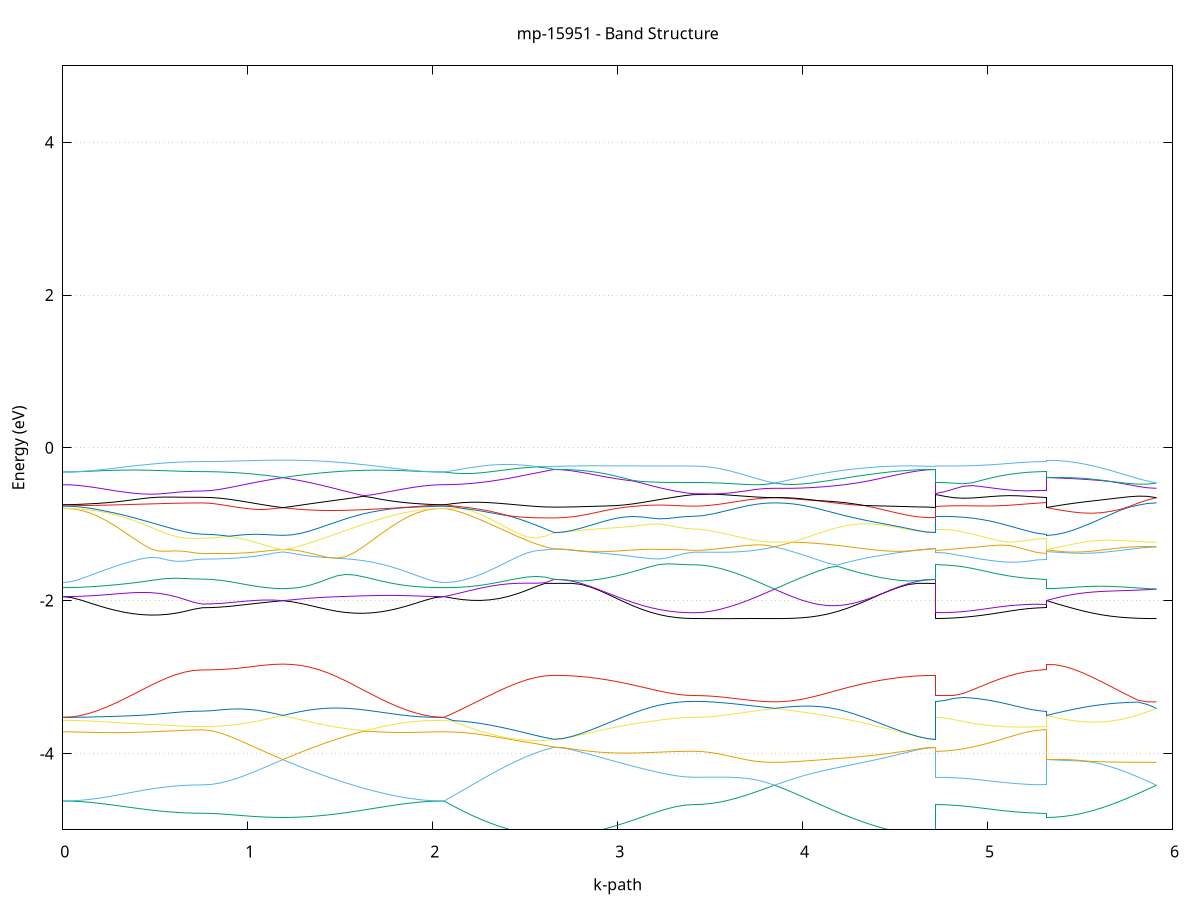 set title 'mp-15951 - Band Structure'
set xlabel 'k-path'
set ylabel 'Energy (eV)'
set grid y
set yrange [-5:5]
set terminal png size 800,600
set output 'mp-15951_bands_gnuplot.png'
plot '-' using 1:2 with lines notitle, '-' using 1:2 with lines notitle, '-' using 1:2 with lines notitle, '-' using 1:2 with lines notitle, '-' using 1:2 with lines notitle, '-' using 1:2 with lines notitle, '-' using 1:2 with lines notitle, '-' using 1:2 with lines notitle, '-' using 1:2 with lines notitle, '-' using 1:2 with lines notitle, '-' using 1:2 with lines notitle, '-' using 1:2 with lines notitle, '-' using 1:2 with lines notitle, '-' using 1:2 with lines notitle, '-' using 1:2 with lines notitle, '-' using 1:2 with lines notitle, '-' using 1:2 with lines notitle, '-' using 1:2 with lines notitle, '-' using 1:2 with lines notitle, '-' using 1:2 with lines notitle, '-' using 1:2 with lines notitle, '-' using 1:2 with lines notitle, '-' using 1:2 with lines notitle, '-' using 1:2 with lines notitle, '-' using 1:2 with lines notitle, '-' using 1:2 with lines notitle, '-' using 1:2 with lines notitle, '-' using 1:2 with lines notitle, '-' using 1:2 with lines notitle, '-' using 1:2 with lines notitle, '-' using 1:2 with lines notitle, '-' using 1:2 with lines notitle, '-' using 1:2 with lines notitle, '-' using 1:2 with lines notitle, '-' using 1:2 with lines notitle, '-' using 1:2 with lines notitle, '-' using 1:2 with lines notitle, '-' using 1:2 with lines notitle, '-' using 1:2 with lines notitle, '-' using 1:2 with lines notitle, '-' using 1:2 with lines notitle, '-' using 1:2 with lines notitle, '-' using 1:2 with lines notitle, '-' using 1:2 with lines notitle, '-' using 1:2 with lines notitle, '-' using 1:2 with lines notitle, '-' using 1:2 with lines notitle, '-' using 1:2 with lines notitle, '-' using 1:2 with lines notitle, '-' using 1:2 with lines notitle, '-' using 1:2 with lines notitle, '-' using 1:2 with lines notitle, '-' using 1:2 with lines notitle, '-' using 1:2 with lines notitle, '-' using 1:2 with lines notitle, '-' using 1:2 with lines notitle, '-' using 1:2 with lines notitle, '-' using 1:2 with lines notitle, '-' using 1:2 with lines notitle, '-' using 1:2 with lines notitle, '-' using 1:2 with lines notitle, '-' using 1:2 with lines notitle, '-' using 1:2 with lines notitle, '-' using 1:2 with lines notitle, '-' using 1:2 with lines notitle, '-' using 1:2 with lines notitle, '-' using 1:2 with lines notitle, '-' using 1:2 with lines notitle, '-' using 1:2 with lines notitle, '-' using 1:2 with lines notitle, '-' using 1:2 with lines notitle, '-' using 1:2 with lines notitle, '-' using 1:2 with lines notitle, '-' using 1:2 with lines notitle, '-' using 1:2 with lines notitle, '-' using 1:2 with lines notitle, '-' using 1:2 with lines notitle, '-' using 1:2 with lines notitle, '-' using 1:2 with lines notitle, '-' using 1:2 with lines notitle, '-' using 1:2 with lines notitle, '-' using 1:2 with lines notitle, '-' using 1:2 with lines notitle, '-' using 1:2 with lines notitle, '-' using 1:2 with lines notitle, '-' using 1:2 with lines notitle, '-' using 1:2 with lines notitle, '-' using 1:2 with lines notitle, '-' using 1:2 with lines notitle, '-' using 1:2 with lines notitle, '-' using 1:2 with lines notitle, '-' using 1:2 with lines notitle, '-' using 1:2 with lines notitle, '-' using 1:2 with lines notitle, '-' using 1:2 with lines notitle, '-' using 1:2 with lines notitle
0.000000 -95.872070
0.047155 -95.872070
0.094311 -95.872070
0.141466 -95.872070
0.188622 -95.871970
0.235777 -95.871970
0.282932 -95.871970
0.330088 -95.871970
0.377243 -95.871970
0.424399 -95.871970
0.471554 -95.871970
0.518709 -95.871970
0.565865 -95.871970
0.613020 -95.871970
0.660176 -95.871870
0.707331 -95.871870
0.754486 -95.871870
0.754486 -95.871870
0.802887 -95.871870
0.851287 -95.871870
0.899687 -95.871870
0.948088 -95.871870
0.996488 -95.871870
1.044888 -95.871870
1.093289 -95.871870
1.141689 -95.871870
1.190089 -95.871870
1.190089 -95.871870
1.238489 -95.871870
1.286890 -95.871970
1.335290 -95.871970
1.383690 -95.871970
1.432091 -95.871970
1.480491 -95.871970
1.528891 -95.871970
1.577292 -95.871970
1.625692 -95.871970
1.674092 -95.871970
1.722493 -95.871970
1.770893 -95.871970
1.819293 -95.871970
1.867694 -95.871970
1.916094 -95.872070
1.964494 -95.872070
2.012895 -95.872070
2.061295 -95.872070
2.061295 -95.872070
2.111043 -95.872070
2.160792 -95.872070
2.210540 -95.872070
2.260289 -95.872070
2.310037 -95.871970
2.359785 -95.871970
2.409534 -95.871970
2.459282 -95.871970
2.509031 -95.871970
2.558779 -95.871970
2.608527 -95.871870
2.658276 -95.871870
2.658276 -95.871870
2.705431 -95.871870
2.752587 -95.871870
2.799742 -95.871870
2.846897 -95.871970
2.894053 -95.871970
2.941208 -95.871970
2.988364 -95.871970
3.035519 -95.871870
3.082674 -95.871970
3.129830 -95.871870
3.176985 -95.871970
3.224141 -95.871970
3.271296 -95.871970
3.318451 -95.871970
3.365607 -95.871970
3.412762 -95.871970
3.412762 -95.871970
3.461162 -95.871970
3.509563 -95.871970
3.557963 -95.871970
3.606363 -95.871970
3.654764 -95.871970
3.703164 -95.871970
3.751564 -95.871970
3.799965 -95.871970
3.848365 -95.871970
3.848365 -95.871970
3.896765 -95.871970
3.945166 -95.871970
3.993566 -95.871970
4.041966 -95.871970
4.090367 -95.871970
4.138767 -95.871970
4.187167 -95.871970
4.235567 -95.871970
4.283968 -95.871970
4.332368 -95.871970
4.380768 -95.871970
4.429169 -95.871970
4.477569 -95.871970
4.525969 -95.871970
4.574370 -95.871970
4.622770 -95.871870
4.671170 -95.871870
4.719571 -95.871870
4.719571 -95.871970
4.769319 -95.871970
4.819068 -95.871970
4.868816 -95.871970
4.918564 -95.871970
4.968313 -95.871970
5.018061 -95.871870
5.067810 -95.871870
5.117558 -95.871870
5.167306 -95.871870
5.217055 -95.871870
5.266803 -95.871870
5.316552 -95.871870
5.316552 -95.871870
5.366300 -95.871870
5.416048 -95.871870
5.465797 -95.871970
5.515545 -95.871970
5.565294 -95.871970
5.615042 -95.871970
5.664791 -95.871970
5.714539 -95.871970
5.764287 -95.871970
5.814036 -95.871970
5.863784 -95.871970
5.913533 -95.871970
e
0.000000 -95.871770
0.047155 -95.871770
0.094311 -95.871670
0.141466 -95.871670
0.188622 -95.871670
0.235777 -95.871670
0.282932 -95.871670
0.330088 -95.871670
0.377243 -95.871670
0.424399 -95.871670
0.471554 -95.871670
0.518709 -95.871770
0.565865 -95.871770
0.613020 -95.871770
0.660176 -95.871770
0.707331 -95.871770
0.754486 -95.871870
0.754486 -95.871870
0.802887 -95.871770
0.851287 -95.871770
0.899687 -95.871870
0.948088 -95.871870
0.996488 -95.871870
1.044888 -95.871870
1.093289 -95.871870
1.141689 -95.871870
1.190089 -95.871770
1.190089 -95.871770
1.238489 -95.871770
1.286890 -95.871770
1.335290 -95.871770
1.383690 -95.871770
1.432091 -95.871770
1.480491 -95.871770
1.528891 -95.871770
1.577292 -95.871670
1.625692 -95.871670
1.674092 -95.871670
1.722493 -95.871670
1.770893 -95.871670
1.819293 -95.871670
1.867694 -95.871670
1.916094 -95.871670
1.964494 -95.871670
2.012895 -95.871770
2.061295 -95.871770
2.061295 -95.871770
2.111043 -95.871670
2.160792 -95.871670
2.210540 -95.871770
2.260289 -95.871770
2.310037 -95.871670
2.359785 -95.871770
2.409534 -95.871770
2.459282 -95.871770
2.509031 -95.871770
2.558779 -95.871770
2.608527 -95.871870
2.658276 -95.871770
2.658276 -95.871770
2.705431 -95.871770
2.752587 -95.871870
2.799742 -95.871870
2.846897 -95.871870
2.894053 -95.871870
2.941208 -95.871870
2.988364 -95.871870
3.035519 -95.871870
3.082674 -95.871870
3.129830 -95.871870
3.176985 -95.871870
3.224141 -95.871870
3.271296 -95.871870
3.318451 -95.871770
3.365607 -95.871770
3.412762 -95.871870
3.412762 -95.871870
3.461162 -95.871770
3.509563 -95.871770
3.557963 -95.871770
3.606363 -95.871770
3.654764 -95.871770
3.703164 -95.871770
3.751564 -95.871770
3.799965 -95.871770
3.848365 -95.871670
3.848365 -95.871670
3.896765 -95.871670
3.945166 -95.871670
3.993566 -95.871770
4.041966 -95.871770
4.090367 -95.871770
4.138767 -95.871770
4.187167 -95.871770
4.235567 -95.871770
4.283968 -95.871770
4.332368 -95.871770
4.380768 -95.871870
4.429169 -95.871870
4.477569 -95.871870
4.525969 -95.871770
4.574370 -95.871870
4.622770 -95.871770
4.671170 -95.871770
4.719571 -95.871770
4.719571 -95.871870
4.769319 -95.871770
4.819068 -95.871770
4.868816 -95.871770
4.918564 -95.871770
4.968313 -95.871770
5.018061 -95.871770
5.067810 -95.871770
5.117558 -95.871770
5.167306 -95.871770
5.217055 -95.871770
5.266803 -95.871770
5.316552 -95.871870
5.316552 -95.871770
5.366300 -95.871770
5.416048 -95.871770
5.465797 -95.871870
5.515545 -95.871770
5.565294 -95.871770
5.615042 -95.871770
5.664791 -95.871770
5.714539 -95.871770
5.764287 -95.871770
5.814036 -95.871670
5.863784 -95.871670
5.913533 -95.871670
e
0.000000 -95.871670
0.047155 -95.871670
0.094311 -95.871570
0.141466 -95.871570
0.188622 -95.871470
0.235777 -95.871570
0.282932 -95.871570
0.330088 -95.871570
0.377243 -95.871570
0.424399 -95.871570
0.471554 -95.871570
0.518709 -95.871570
0.565865 -95.871570
0.613020 -95.871570
0.660176 -95.871570
0.707331 -95.871570
0.754486 -95.871570
0.754486 -95.871570
0.802887 -95.871570
0.851287 -95.871570
0.899687 -95.871570
0.948088 -95.871570
0.996488 -95.871570
1.044888 -95.871570
1.093289 -95.871570
1.141689 -95.871570
1.190089 -95.871470
1.190089 -95.871470
1.238489 -95.871570
1.286890 -95.871570
1.335290 -95.871570
1.383690 -95.871570
1.432091 -95.871570
1.480491 -95.871570
1.528891 -95.871570
1.577292 -95.871570
1.625692 -95.871570
1.674092 -95.871570
1.722493 -95.871570
1.770893 -95.871570
1.819293 -95.871570
1.867694 -95.871570
1.916094 -95.871570
1.964494 -95.871570
2.012895 -95.871670
2.061295 -95.871670
2.061295 -95.871670
2.111043 -95.871570
2.160792 -95.871570
2.210540 -95.871570
2.260289 -95.871470
2.310037 -95.871370
2.359785 -95.871370
2.409534 -95.871370
2.459282 -95.871370
2.509031 -95.871370
2.558779 -95.871370
2.608527 -95.871370
2.658276 -95.871370
2.658276 -95.871370
2.705431 -95.871370
2.752587 -95.871370
2.799742 -95.871370
2.846897 -95.871370
2.894053 -95.871470
2.941208 -95.871470
2.988364 -95.871470
3.035519 -95.871370
3.082674 -95.871470
3.129830 -95.871470
3.176985 -95.871470
3.224141 -95.871470
3.271296 -95.871470
3.318451 -95.871470
3.365607 -95.871470
3.412762 -95.871570
3.412762 -95.871570
3.461162 -95.871470
3.509563 -95.871570
3.557963 -95.871570
3.606363 -95.871570
3.654764 -95.871570
3.703164 -95.871570
3.751564 -95.871570
3.799965 -95.871570
3.848365 -95.871570
3.848365 -95.871570
3.896765 -95.871570
3.945166 -95.871570
3.993566 -95.871570
4.041966 -95.871570
4.090367 -95.871570
4.138767 -95.871570
4.187167 -95.871570
4.235567 -95.871470
4.283968 -95.871470
4.332368 -95.871470
4.380768 -95.871470
4.429169 -95.871470
4.477569 -95.871470
4.525969 -95.871370
4.574370 -95.871370
4.622770 -95.871370
4.671170 -95.871370
4.719571 -95.871370
4.719571 -95.871570
4.769319 -95.871470
4.819068 -95.871470
4.868816 -95.871570
4.918564 -95.871470
4.968313 -95.871570
5.018061 -95.871570
5.067810 -95.871570
5.117558 -95.871570
5.167306 -95.871570
5.217055 -95.871570
5.266803 -95.871570
5.316552 -95.871570
5.316552 -95.871470
5.366300 -95.871570
5.416048 -95.871570
5.465797 -95.871570
5.515545 -95.871570
5.565294 -95.871570
5.615042 -95.871570
5.664791 -95.871570
5.714539 -95.871570
5.764287 -95.871570
5.814036 -95.871570
5.863784 -95.871570
5.913533 -95.871570
e
0.000000 -21.096270
0.047155 -21.094870
0.094311 -21.090470
0.141466 -21.083270
0.188622 -21.073370
0.235777 -21.061070
0.282932 -21.046170
0.330088 -21.029070
0.377243 -21.009870
0.424399 -20.989170
0.471554 -20.966970
0.518709 -20.944070
0.565865 -20.921070
0.613020 -20.899270
0.660176 -20.880270
0.707331 -20.866870
0.754486 -20.862070
0.754486 -20.862070
0.802887 -20.860570
0.851287 -20.856270
0.899687 -20.849370
0.948088 -20.839670
0.996488 -20.827470
1.044888 -20.812870
1.093289 -20.796070
1.141689 -20.777170
1.190089 -20.756570
1.190089 -20.756570
1.238489 -20.779070
1.286890 -20.803270
1.335290 -20.828870
1.383690 -20.855170
1.432091 -20.881870
1.480491 -20.908470
1.528891 -20.934470
1.577292 -20.959470
1.625692 -20.983270
1.674092 -21.005370
1.722493 -21.025470
1.770893 -21.043470
1.819293 -21.059170
1.867694 -21.072170
1.916094 -21.082670
1.964494 -21.090170
2.012895 -21.094770
2.061295 -21.096270
2.061295 -21.096270
2.111043 -21.094670
2.160792 -21.089570
2.210540 -21.081270
2.260289 -21.069770
2.310037 -21.054970
2.359785 -21.037470
2.409534 -21.017070
2.459282 -20.993970
2.509031 -20.968470
2.558779 -20.940370
2.608527 -20.910370
2.658276 -20.878470
2.658276 -20.878470
2.705431 -20.877970
2.752587 -20.876670
2.799742 -20.874470
2.846897 -20.871370
2.894053 -20.867770
2.941208 -20.863470
2.988364 -20.858870
3.035519 -20.853770
3.082674 -20.848870
3.129830 -20.843970
3.176985 -20.839370
3.224141 -20.835370
3.271296 -20.831970
3.318451 -20.829470
3.365607 -20.827870
3.412762 -20.827470
3.412762 -20.827470
3.461162 -20.826970
3.509563 -20.825770
3.557963 -20.823870
3.606363 -20.821470
3.654764 -20.818970
3.703164 -20.816570
3.751564 -20.814670
3.799965 -20.813270
3.848365 -20.812770
3.848365 -20.812770
3.896765 -20.813270
3.945166 -20.814870
3.993566 -20.817370
4.041966 -20.820670
4.090367 -20.824770
4.138767 -20.829570
4.187167 -20.834870
4.235567 -20.840470
4.283968 -20.846070
4.332368 -20.851870
4.380768 -20.857470
4.429169 -20.862470
4.477569 -20.867070
4.525969 -20.870970
4.574370 -20.874170
4.622770 -20.876470
4.671170 -20.877970
4.719571 -20.878470
4.719571 -20.827470
4.769319 -20.827970
4.819068 -20.829870
4.868816 -20.832970
4.918564 -20.836770
4.968313 -20.841070
5.018061 -20.845470
5.067810 -20.849870
5.117558 -20.853870
5.167306 -20.857270
5.217055 -20.859870
5.266803 -20.861370
5.316552 -20.862070
5.316552 -20.756570
5.366300 -20.766770
5.416048 -20.775870
5.465797 -20.783870
5.515545 -20.790670
5.565294 -20.796370
5.615042 -20.801070
5.664791 -20.804970
5.714539 -20.807970
5.764287 -20.810170
5.814036 -20.811670
5.863784 -20.812470
5.913533 -20.812770
e
0.000000 -20.450970
0.047155 -20.451970
0.094311 -20.455170
0.141466 -20.460470
0.188622 -20.468270
0.235777 -20.478470
0.282932 -20.491270
0.330088 -20.506470
0.377243 -20.523970
0.424399 -20.543570
0.471554 -20.564870
0.518709 -20.587170
0.565865 -20.609870
0.613020 -20.631370
0.660176 -20.650170
0.707331 -20.663570
0.754486 -20.668570
0.754486 -20.668570
0.802887 -20.669370
0.851287 -20.671970
0.899687 -20.676470
0.948088 -20.683170
0.996488 -20.692370
1.044888 -20.704070
1.093289 -20.718870
1.141689 -20.736370
1.190089 -20.756470
1.190089 -20.756470
1.238489 -20.734570
1.286890 -20.711270
1.335290 -20.687270
1.383690 -20.662770
1.432091 -20.637970
1.480491 -20.613570
1.528891 -20.589670
1.577292 -20.566870
1.625692 -20.545470
1.674092 -20.525770
1.722493 -20.508170
1.770893 -20.492570
1.819293 -20.479670
1.867694 -20.469070
1.916094 -20.460970
1.964494 -20.455370
2.012895 -20.452070
2.061295 -20.450970
2.061295 -20.450970
2.111043 -20.483470
2.160792 -20.517370
2.210540 -20.552670
2.260289 -20.588870
2.310037 -20.625370
2.359785 -20.662770
2.409534 -20.700170
2.459282 -20.737370
2.509031 -20.774070
2.558779 -20.810070
2.608527 -20.844970
2.658276 -20.878470
2.658276 -20.878470
2.705431 -20.877070
2.752587 -20.873070
2.799742 -20.866270
2.846897 -20.856970
2.894053 -20.845170
2.941208 -20.831070
2.988364 -20.814770
3.035519 -20.796370
3.082674 -20.776370
3.129830 -20.754870
3.176985 -20.732570
3.224141 -20.710170
3.271296 -20.688270
3.318451 -20.668970
3.365607 -20.655070
3.412762 -20.649770
3.412762 -20.649770
3.461162 -20.648770
3.509563 -20.645870
3.557963 -20.641070
3.606363 -20.634070
3.654764 -20.625070
3.703164 -20.613770
3.751564 -20.600270
3.799965 -20.584370
3.848365 -20.566370
3.848365 -20.566370
3.896765 -20.586370
3.945166 -20.607970
3.993566 -20.630870
4.041966 -20.654570
4.090367 -20.678870
4.138767 -20.703170
4.187167 -20.727070
4.235567 -20.750170
4.283968 -20.772170
4.332368 -20.792970
4.380768 -20.811970
4.429169 -20.828870
4.477569 -20.843570
4.525969 -20.855870
4.574370 -20.865670
4.622770 -20.872770
4.671170 -20.876970
4.719571 -20.878470
4.719571 -20.649770
4.769319 -20.649970
4.819068 -20.650970
4.868816 -20.652570
4.918564 -20.654570
4.968313 -20.656870
5.018061 -20.659370
5.067810 -20.661870
5.117558 -20.664170
5.167306 -20.665970
5.217055 -20.667370
5.266803 -20.668270
5.316552 -20.668570
5.316552 -20.756470
5.366300 -20.745170
5.416048 -20.732670
5.465797 -20.719170
5.515545 -20.704470
5.565294 -20.688770
5.615042 -20.672370
5.664791 -20.655170
5.714539 -20.637570
5.764287 -20.619570
5.814036 -20.601670
5.863784 -20.583770
5.913533 -20.566370
e
0.000000 -20.450870
0.047155 -20.450670
0.094311 -20.450070
0.141466 -20.449170
0.188622 -20.447870
0.235777 -20.446570
0.282932 -20.444970
0.330088 -20.443270
0.377243 -20.441270
0.424399 -20.439270
0.471554 -20.437270
0.518709 -20.435570
0.565865 -20.433870
0.613020 -20.432470
0.660176 -20.431370
0.707331 -20.430770
0.754486 -20.430670
0.754486 -20.430670
0.802887 -20.431570
0.851287 -20.433970
0.899687 -20.437470
0.948088 -20.441670
0.996488 -20.445970
1.044888 -20.449670
1.093289 -20.452570
1.141689 -20.454270
1.190089 -20.454770
1.190089 -20.454770
1.238489 -20.454370
1.286890 -20.453070
1.335290 -20.451270
1.383690 -20.449270
1.432091 -20.447170
1.480491 -20.445470
1.528891 -20.444270
1.577292 -20.443570
1.625692 -20.443470
1.674092 -20.443870
1.722493 -20.444570
1.770893 -20.445570
1.819293 -20.446870
1.867694 -20.447970
1.916094 -20.449170
1.964494 -20.450070
2.012895 -20.450670
2.061295 -20.450870
2.061295 -20.450870
2.111043 -20.419970
2.160792 -20.390970
2.210540 -20.364270
2.260289 -20.339670
2.310037 -20.317470
2.359785 -20.298370
2.409534 -20.281870
2.459282 -20.268170
2.509031 -20.257570
2.558779 -20.249770
2.608527 -20.245170
2.658276 -20.243670
2.658276 -20.243670
2.705431 -20.243970
2.752587 -20.244870
2.799742 -20.250570
2.846897 -20.261070
2.894053 -20.274270
2.941208 -20.290070
2.988364 -20.308170
3.035519 -20.328170
3.082674 -20.350170
3.129830 -20.373270
3.176985 -20.397170
3.224141 -20.421170
3.271296 -20.444070
3.318451 -20.464170
3.365607 -20.478670
3.412762 -20.484270
3.412762 -20.484270
3.461162 -20.485070
3.509563 -20.487770
3.557963 -20.492370
3.606363 -20.499070
3.654764 -20.507870
3.703164 -20.519070
3.751564 -20.532570
3.799965 -20.548370
3.848365 -20.566370
3.848365 -20.566370
3.896765 -20.546370
3.945166 -20.524770
3.993566 -20.501670
4.041966 -20.477370
4.090367 -20.452570
4.138767 -20.427370
4.187167 -20.402370
4.235567 -20.377770
4.283968 -20.354070
4.332368 -20.331870
4.380768 -20.311270
4.429169 -20.292570
4.477569 -20.276070
4.525969 -20.262170
4.574370 -20.251270
4.622770 -20.244870
4.671170 -20.243970
4.719571 -20.243670
4.719571 -20.484270
4.769319 -20.483170
4.819068 -20.480370
4.868816 -20.476070
4.918564 -20.470370
4.968313 -20.463870
5.018061 -20.456870
5.067810 -20.449970
5.117558 -20.443670
5.167306 -20.438270
5.217055 -20.434170
5.266803 -20.431470
5.316552 -20.430670
5.316552 -20.454770
5.366300 -20.455570
5.416048 -20.457870
5.465797 -20.461770
5.515545 -20.467170
5.565294 -20.474270
5.615042 -20.482970
5.664791 -20.493470
5.714539 -20.505370
5.764287 -20.518870
5.814036 -20.533670
5.863784 -20.549470
5.913533 -20.566370
e
0.000000 -20.235270
0.047155 -20.236170
0.094311 -20.238470
0.141466 -20.241270
0.188622 -20.244370
0.235777 -20.247770
0.282932 -20.250970
0.330088 -20.254070
0.377243 -20.256670
0.424399 -20.258970
0.471554 -20.260870
0.518709 -20.262370
0.565865 -20.263470
0.613020 -20.264170
0.660176 -20.264570
0.707331 -20.264970
0.754486 -20.265170
0.754486 -20.265170
0.802887 -20.265070
0.851287 -20.264870
0.899687 -20.264670
0.948088 -20.264270
0.996488 -20.264070
1.044888 -20.263770
1.093289 -20.263670
1.141689 -20.263470
1.190089 -20.263370
1.190089 -20.263370
1.238489 -20.263470
1.286890 -20.263470
1.335290 -20.263470
1.383690 -20.263370
1.432091 -20.263070
1.480491 -20.262570
1.528891 -20.261770
1.577292 -20.260570
1.625692 -20.258870
1.674092 -20.256870
1.722493 -20.254170
1.770893 -20.251170
1.819293 -20.248070
1.867694 -20.244770
1.916094 -20.241570
1.964494 -20.238570
2.012895 -20.236270
2.061295 -20.235270
2.061295 -20.235270
2.111043 -20.235270
2.160792 -20.235270
2.210540 -20.235370
2.260289 -20.235470
2.310037 -20.235370
2.359785 -20.235670
2.409534 -20.235770
2.459282 -20.236170
2.509031 -20.236570
2.558779 -20.236770
2.608527 -20.236870
2.658276 -20.236770
2.658276 -20.236770
2.705431 -20.238270
2.752587 -20.242970
2.799742 -20.246270
2.846897 -20.248070
2.894053 -20.250170
2.941208 -20.252470
2.988364 -20.255170
3.035519 -20.257970
3.082674 -20.260970
3.129830 -20.263970
3.176985 -20.266870
3.224141 -20.269670
3.271296 -20.271870
3.318451 -20.273670
3.365607 -20.274770
3.412762 -20.275270
3.412762 -20.275270
3.461162 -20.275170
3.509563 -20.274970
3.557963 -20.274770
3.606363 -20.274670
3.654764 -20.274670
3.703164 -20.274870
3.751564 -20.275170
3.799965 -20.275470
3.848365 -20.275570
3.848365 -20.275570
3.896765 -20.275470
3.945166 -20.274770
3.993566 -20.273870
4.041966 -20.272170
4.090367 -20.270370
4.138767 -20.268170
4.187167 -20.265670
4.235567 -20.263070
4.283968 -20.260370
4.332368 -20.257770
4.380768 -20.255270
4.429169 -20.252770
4.477569 -20.250370
4.525969 -20.248170
4.574370 -20.246370
4.622770 -20.243270
4.671170 -20.238370
4.719571 -20.236770
4.719571 -20.275270
4.769319 -20.274770
4.819068 -20.273970
4.868816 -20.272670
4.918564 -20.270970
4.968313 -20.269270
5.018061 -20.267570
5.067810 -20.266370
5.117558 -20.265570
5.167306 -20.265170
5.217055 -20.265170
5.266803 -20.265070
5.316552 -20.265170
5.316552 -20.263370
5.366300 -20.263470
5.416048 -20.263670
5.465797 -20.263870
5.515545 -20.263770
5.565294 -20.263470
5.615042 -20.264070
5.664791 -20.267270
5.714539 -20.269970
5.764287 -20.272370
5.814036 -20.274170
5.863784 -20.275070
5.913533 -20.275570
e
0.000000 -20.229170
0.047155 -20.229370
0.094311 -20.230170
0.141466 -20.231470
0.188622 -20.233170
0.235777 -20.235270
0.282932 -20.237470
0.330088 -20.239670
0.377243 -20.241770
0.424399 -20.243770
0.471554 -20.245370
0.518709 -20.246770
0.565865 -20.247770
0.613020 -20.248270
0.660176 -20.248570
0.707331 -20.248770
0.754486 -20.248970
0.754486 -20.248970
0.802887 -20.248770
0.851287 -20.248670
0.899687 -20.248470
0.948088 -20.248270
0.996488 -20.247870
1.044888 -20.247270
1.093289 -20.246470
1.141689 -20.245470
1.190089 -20.244170
1.190089 -20.244170
1.238489 -20.245570
1.286890 -20.246970
1.335290 -20.248270
1.383690 -20.249270
1.432091 -20.249770
1.480491 -20.249870
1.528891 -20.249170
1.577292 -20.247970
1.625692 -20.246070
1.674092 -20.243870
1.722493 -20.241270
1.770893 -20.238570
1.819293 -20.236070
1.867694 -20.233570
1.916094 -20.231670
1.964494 -20.230270
2.012895 -20.229370
2.061295 -20.229170
2.061295 -20.229170
2.111043 -20.230370
2.160792 -20.231570
2.210540 -20.232570
2.260289 -20.233470
2.310037 -20.234170
2.359785 -20.235070
2.409534 -20.235670
2.459282 -20.236070
2.509031 -20.236370
2.558779 -20.236570
2.608527 -20.236670
2.658276 -20.236770
2.658276 -20.236770
2.705431 -20.236670
2.752587 -20.236670
2.799742 -20.236670
2.846897 -20.236770
2.894053 -20.237170
2.941208 -20.237670
2.988364 -20.238370
3.035519 -20.239170
3.082674 -20.240270
3.129830 -20.241270
3.176985 -20.242370
3.224141 -20.243470
3.271296 -20.244170
3.318451 -20.244770
3.365607 -20.245070
3.412762 -20.245270
3.412762 -20.245270
3.461162 -20.245370
3.509563 -20.245770
3.557963 -20.246470
3.606363 -20.247370
3.654764 -20.248370
3.703164 -20.249570
3.751564 -20.251070
3.799965 -20.251770
3.848365 -20.251670
3.848365 -20.251670
3.896765 -20.251770
3.945166 -20.251470
3.993566 -20.250670
4.041966 -20.249270
4.090367 -20.247370
4.138767 -20.245170
4.187167 -20.243070
4.235567 -20.241570
4.283968 -20.240270
4.332368 -20.239270
4.380768 -20.238470
4.429169 -20.237670
4.477569 -20.237070
4.525969 -20.236670
4.574370 -20.236570
4.622770 -20.236670
4.671170 -20.236770
4.719571 -20.236770
4.719571 -20.245270
4.769319 -20.245570
4.819068 -20.246470
4.868816 -20.247870
4.918564 -20.249170
4.968313 -20.250370
5.018061 -20.250970
5.067810 -20.251170
5.117558 -20.250870
5.167306 -20.250170
5.217055 -20.249570
5.266803 -20.248970
5.316552 -20.248970
5.316552 -20.244170
5.366300 -20.246970
5.416048 -20.250170
5.465797 -20.253570
5.515545 -20.257170
5.565294 -20.260670
5.615042 -20.263070
5.664791 -20.262070
5.714539 -20.260670
5.764287 -20.258970
5.814036 -20.256770
5.863784 -20.254170
5.913533 -20.251670
e
0.000000 -20.229070
0.047155 -20.228570
0.094311 -20.227670
0.141466 -20.226870
0.188622 -20.226470
0.235777 -20.226670
0.282932 -20.227270
0.330088 -20.228270
0.377243 -20.229570
0.424399 -20.231270
0.471554 -20.233170
0.518709 -20.235170
0.565865 -20.237070
0.613020 -20.238870
0.660176 -20.240270
0.707331 -20.241270
0.754486 -20.241770
0.754486 -20.241770
0.802887 -20.241670
0.851287 -20.241470
0.899687 -20.241270
0.948088 -20.241070
0.996488 -20.241070
1.044888 -20.241270
1.093289 -20.242070
1.141689 -20.242970
1.190089 -20.244070
1.190089 -20.244070
1.238489 -20.242770
1.286890 -20.241170
1.335290 -20.239470
1.383690 -20.237770
1.432091 -20.236070
1.480491 -20.234370
1.528891 -20.232670
1.577292 -20.231070
1.625692 -20.229670
1.674092 -20.228470
1.722493 -20.227470
1.770893 -20.226770
1.819293 -20.226470
1.867694 -20.226370
1.916094 -20.226770
1.964494 -20.227570
2.012895 -20.228570
2.061295 -20.229070
2.061295 -20.229070
2.111043 -20.227670
2.160792 -20.226170
2.210540 -20.224870
2.260289 -20.223370
2.310037 -20.221570
2.359785 -20.220570
2.409534 -20.219470
2.459282 -20.218570
2.509031 -20.217670
2.558779 -20.217070
2.608527 -20.216770
2.658276 -20.216770
2.658276 -20.216770
2.705431 -20.216970
2.752587 -20.217870
2.799742 -20.219270
2.846897 -20.221170
2.894053 -20.223370
2.941208 -20.225670
2.988364 -20.228070
3.035519 -20.230270
3.082674 -20.232470
3.129830 -20.234170
3.176985 -20.235670
3.224141 -20.236970
3.271296 -20.237970
3.318451 -20.238570
3.365607 -20.239070
3.412762 -20.239270
3.412762 -20.239270
3.461162 -20.239670
3.509563 -20.240970
3.557963 -20.242870
3.606363 -20.245170
3.654764 -20.247570
3.703164 -20.249470
3.751564 -20.250470
3.799965 -20.251170
3.848365 -20.251670
3.848365 -20.251670
3.896765 -20.251170
3.945166 -20.250170
3.993566 -20.249070
4.041966 -20.247570
4.090367 -20.246070
4.138767 -20.244570
4.187167 -20.242470
4.235567 -20.239370
4.283968 -20.236170
4.332368 -20.232970
4.380768 -20.229870
4.429169 -20.226870
4.477569 -20.223970
4.525969 -20.221470
4.574370 -20.219470
4.622770 -20.217870
4.671170 -20.216970
4.719571 -20.216770
4.719571 -20.239270
4.769319 -20.238870
4.819068 -20.238470
4.868816 -20.237970
4.918564 -20.237670
4.968313 -20.237870
5.018061 -20.238070
5.067810 -20.238670
5.117558 -20.239470
5.167306 -20.240270
5.217055 -20.240970
5.266803 -20.241570
5.316552 -20.241770
5.316552 -20.244070
5.366300 -20.241870
5.416048 -20.240170
5.465797 -20.239170
5.515545 -20.238570
5.565294 -20.238670
5.615042 -20.239370
5.664791 -20.240570
5.714539 -20.242170
5.764287 -20.244070
5.814036 -20.246470
5.863784 -20.248970
5.913533 -20.251670
e
0.000000 -4.623470
0.047155 -4.625370
0.094311 -4.630970
0.141466 -4.639770
0.188622 -4.651370
0.235777 -4.665070
0.282932 -4.679970
0.330088 -4.695670
0.377243 -4.711270
0.424399 -4.726370
0.471554 -4.740370
0.518709 -4.752870
0.565865 -4.763570
0.613020 -4.772170
0.660176 -4.778370
0.707331 -4.782270
0.754486 -4.783570
0.754486 -4.783570
0.802887 -4.785770
0.851287 -4.791870
0.899687 -4.800570
0.948088 -4.810170
0.996488 -4.819370
1.044888 -4.827370
1.093289 -4.833470
1.141689 -4.837270
1.190089 -4.838570
1.190089 -4.838570
1.238489 -4.837270
1.286890 -4.833270
1.335290 -4.826670
1.383690 -4.817470
1.432091 -4.805970
1.480491 -4.792370
1.528891 -4.776770
1.577292 -4.759670
1.625692 -4.741570
1.674092 -4.722770
1.722493 -4.703970
1.770893 -4.685670
1.819293 -4.668670
1.867694 -4.653470
1.916094 -4.640870
1.964494 -4.631370
2.012895 -4.625470
2.061295 -4.623470
2.061295 -4.623470
2.111043 -4.688870
2.160792 -4.751170
2.210540 -4.809470
2.260289 -4.863170
2.310037 -4.911670
2.359785 -4.954770
2.409534 -4.991770
2.459282 -5.022470
2.509031 -5.046670
2.558779 -5.063970
2.608527 -5.074470
2.658276 -5.077970
2.658276 -5.077970
2.705431 -5.075170
2.752587 -5.066770
2.799742 -5.052870
2.846897 -5.033670
2.894053 -5.009670
2.941208 -4.981070
2.988364 -4.948570
3.035519 -4.912770
3.082674 -4.874670
3.129830 -4.835170
3.176985 -4.795670
3.224141 -4.757770
3.271296 -4.723570
3.318451 -4.695570
3.365607 -4.676870
3.412762 -4.670270
3.412762 -4.670270
3.461162 -4.666270
3.509563 -4.654470
3.557963 -4.635270
3.606363 -4.609270
3.654764 -4.577270
3.703164 -4.540670
3.751564 -4.500670
3.799965 -4.458770
3.848365 -4.416470
3.848365 -4.416470
3.896765 -4.461170
3.945166 -4.509970
3.993566 -4.561070
4.041966 -4.613070
4.090367 -4.665270
4.138767 -4.716670
4.187167 -4.766570
4.235567 -4.814470
4.283968 -4.859870
4.332368 -4.902170
4.380768 -4.940970
4.429169 -4.975670
4.477569 -5.005970
4.525969 -5.031370
4.574370 -5.051470
4.622770 -5.066170
4.671170 -5.074970
4.719571 -5.077970
4.719571 -4.670270
4.769319 -4.672470
4.819068 -4.678970
4.868816 -4.688970
4.918564 -4.701670
4.968313 -4.715870
5.018061 -4.730670
5.067810 -4.744970
5.117558 -4.757870
5.167306 -4.768670
5.217055 -4.776770
5.266803 -4.781770
5.316552 -4.783570
5.316552 -4.838570
5.366300 -4.834970
5.416048 -4.824270
5.465797 -4.806570
5.515545 -4.782270
5.565294 -4.751570
5.615042 -4.715170
5.664791 -4.673670
5.714539 -4.627570
5.764287 -4.577970
5.814036 -4.525570
5.863784 -4.471370
5.913533 -4.416470
e
0.000000 -4.623470
0.047155 -4.621170
0.094311 -4.614470
0.141466 -4.603570
0.188622 -4.588870
0.235777 -4.571270
0.282932 -4.551270
0.330088 -4.530070
0.377243 -4.508470
0.424399 -4.487570
0.471554 -4.468370
0.518709 -4.451370
0.565865 -4.437370
0.613020 -4.426370
0.660176 -4.418570
0.707331 -4.413970
0.754486 -4.412370
0.754486 -4.412370
0.802887 -4.405970
0.851287 -4.387470
0.899687 -4.358470
0.948088 -4.321470
0.996488 -4.278370
1.044888 -4.231270
1.093289 -4.181870
1.141689 -4.131470
1.190089 -4.081370
1.190089 -4.081370
1.238489 -4.130270
1.286890 -4.177370
1.335290 -4.222570
1.383690 -4.265970
1.432091 -4.307470
1.480491 -4.347170
1.528891 -4.385070
1.577292 -4.421070
1.625692 -4.455070
1.674092 -4.486870
1.722493 -4.516270
1.770893 -4.542770
1.819293 -4.566270
1.867694 -4.586170
1.916094 -4.602170
1.964494 -4.613970
2.012895 -4.621070
2.061295 -4.623470
2.061295 -4.623470
2.111043 -4.555770
2.160792 -4.486470
2.210540 -4.416770
2.260289 -4.347470
2.310037 -4.279670
2.359785 -4.214170
2.409534 -4.151970
2.459282 -4.093770
2.509031 -4.040270
2.558779 -3.992570
2.608527 -3.951870
2.658276 -3.919370
2.658276 -3.919370
2.705431 -3.929270
2.752587 -3.952470
2.799742 -3.981270
2.846897 -4.012070
2.894053 -4.043570
2.941208 -4.075170
2.988364 -4.106470
3.035519 -4.137170
3.082674 -4.167170
3.129830 -4.196370
3.176985 -4.224370
3.224141 -4.250670
3.271296 -4.274370
3.318451 -4.293870
3.365607 -4.307170
3.412762 -4.311870
3.412762 -4.311870
3.461162 -4.311670
3.509563 -4.311070
3.557963 -4.310870
3.606363 -4.312270
3.654764 -4.317270
3.703164 -4.328470
3.751564 -4.348370
3.799965 -4.378170
3.848365 -4.416470
3.848365 -4.416470
3.896765 -4.375370
3.945166 -4.336470
3.993566 -4.300770
4.041966 -4.268370
4.090367 -4.239170
4.138767 -4.212470
4.187167 -4.187670
4.235567 -4.163670
4.283968 -4.139970
4.332368 -4.115870
4.380768 -4.090870
4.429169 -4.064770
4.477569 -4.037570
4.525969 -4.009270
4.574370 -3.980670
4.622770 -3.952970
4.671170 -3.929670
4.719571 -3.919370
4.719571 -4.311870
4.769319 -4.313470
4.819068 -4.318370
4.868816 -4.326170
4.918564 -4.336570
4.968313 -4.348670
5.018061 -4.361770
5.067810 -4.374970
5.117558 -4.387170
5.167306 -4.397670
5.217055 -4.405670
5.266803 -4.410670
5.316552 -4.412370
5.316552 -4.081370
5.366300 -4.085670
5.416048 -4.090970
5.465797 -4.096370
5.515545 -4.101570
5.565294 -4.114270
5.615042 -4.140170
5.664791 -4.173570
5.714539 -4.213670
5.764287 -4.259370
5.814036 -4.309170
5.863784 -4.361970
5.913533 -4.416470
e
0.000000 -3.717570
0.047155 -3.718570
0.094311 -3.721170
0.141466 -3.724170
0.188622 -3.726670
0.235777 -3.728170
0.282932 -3.728470
0.330088 -3.727470
0.377243 -3.725370
0.424399 -3.722370
0.471554 -3.718470
0.518709 -3.713870
0.565865 -3.708770
0.613020 -3.703170
0.660176 -3.697770
0.707331 -3.693470
0.754486 -3.691770
0.754486 -3.691770
0.802887 -3.702870
0.851287 -3.732570
0.899687 -3.774170
0.948088 -3.822270
0.996488 -3.873670
1.044888 -3.926370
1.093289 -3.978970
1.141689 -4.030870
1.190089 -4.081370
1.190089 -4.081370
1.238489 -4.032270
1.286890 -3.984770
1.335290 -3.939070
1.383690 -3.895570
1.432091 -3.854070
1.480491 -3.814670
1.528891 -3.777570
1.577292 -3.742670
1.625692 -3.710070
1.674092 -3.713170
1.722493 -3.720270
1.770893 -3.724670
1.819293 -3.726670
1.867694 -3.726370
1.916094 -3.724270
1.964494 -3.721270
2.012895 -3.718570
2.061295 -3.717570
2.061295 -3.717570
2.111043 -3.719970
2.160792 -3.727170
2.210540 -3.738770
2.260289 -3.754070
2.310037 -3.772070
2.359785 -3.792070
2.409534 -3.812870
2.459282 -3.833470
2.509031 -3.853570
2.558779 -3.873370
2.608527 -3.894170
2.658276 -3.919270
2.658276 -3.919270
2.705431 -3.926270
2.752587 -3.941370
2.799742 -3.957370
2.846897 -3.971370
2.894053 -3.982370
2.941208 -3.990070
2.988364 -3.994570
3.035519 -3.996270
3.082674 -3.995470
3.129830 -3.992670
3.176985 -3.988570
3.224141 -3.983970
3.271296 -3.979370
3.318451 -3.975570
3.365607 -3.973070
3.412762 -3.972170
3.412762 -3.972170
3.461162 -3.977070
3.509563 -3.990770
3.557963 -4.011670
3.606363 -4.036870
3.654764 -4.063170
3.703164 -4.086870
3.751564 -4.104470
3.799965 -4.114370
3.848365 -4.117270
3.848365 -4.117270
3.896765 -4.115070
3.945166 -4.109670
3.993566 -4.102470
4.041966 -4.094370
4.090367 -4.085770
4.138767 -4.076970
4.187167 -4.067970
4.235567 -4.058470
4.283968 -4.048470
4.332368 -4.037570
4.380768 -4.025570
4.429169 -4.012070
4.477569 -3.997070
4.525969 -3.980370
4.574370 -3.962070
4.622770 -3.943270
4.671170 -3.926670
4.719571 -3.919270
4.719571 -3.972170
4.769319 -3.968570
4.819068 -3.957770
4.868816 -3.940370
4.918564 -3.917070
4.968313 -3.888770
5.018061 -3.856470
5.067810 -3.821370
5.117558 -3.785070
5.167306 -3.749770
5.217055 -3.719170
5.266803 -3.698570
5.316552 -3.691770
5.316552 -4.081370
5.366300 -4.078970
5.416048 -4.079570
5.465797 -4.084770
5.515545 -4.095970
5.565294 -4.106070
5.615042 -4.109770
5.664791 -4.112570
5.714539 -4.114570
5.764287 -4.115970
5.814036 -4.116770
5.863784 -4.117170
5.913533 -4.117270
e
0.000000 -3.567770
0.047155 -3.568570
0.094311 -3.571170
0.141466 -3.575670
0.188622 -3.581770
0.235777 -3.588570
0.282932 -3.595670
0.330088 -3.602570
0.377243 -3.608970
0.424399 -3.614870
0.471554 -3.620370
0.518709 -3.625870
0.565865 -3.631670
0.613020 -3.637670
0.660176 -3.643470
0.707331 -3.648070
0.754486 -3.649870
0.754486 -3.649870
0.802887 -3.648070
0.851287 -3.642370
0.899687 -3.632970
0.948088 -3.619570
0.996488 -3.602270
1.044888 -3.581370
1.093289 -3.557170
1.141689 -3.530670
1.190089 -3.503170
1.190089 -3.503170
1.238489 -3.531170
1.286890 -3.559270
1.335290 -3.586470
1.383690 -3.612070
1.432091 -3.635570
1.480491 -3.656670
1.528891 -3.674970
1.577292 -3.690570
1.625692 -3.703270
1.674092 -3.680170
1.722493 -3.652970
1.770893 -3.628970
1.819293 -3.608370
1.867694 -3.591670
1.916094 -3.579370
1.964494 -3.571870
2.012895 -3.568570
2.061295 -3.567770
2.061295 -3.567770
2.111043 -3.580270
2.160792 -3.628270
2.210540 -3.672270
2.260289 -3.711570
2.310037 -3.746170
2.359785 -3.775470
2.409534 -3.799270
2.459282 -3.817270
2.509031 -3.828770
2.558779 -3.833070
2.608527 -3.829070
2.658276 -3.815470
2.658276 -3.815470
2.705431 -3.805770
2.752587 -3.784070
2.799742 -3.758170
2.846897 -3.731670
2.894053 -3.705670
2.941208 -3.680970
2.988364 -3.657870
3.035519 -3.636270
3.082674 -3.616170
3.129830 -3.597570
3.176985 -3.580270
3.224141 -3.564470
3.271296 -3.550370
3.318451 -3.538870
3.365607 -3.531170
3.412762 -3.528470
3.412762 -3.528470
3.461162 -3.525670
3.509563 -3.517870
3.557963 -3.505970
3.606363 -3.491370
3.654764 -3.475270
3.703164 -3.458470
3.751564 -3.441770
3.799965 -3.425670
3.848365 -3.410770
3.848365 -3.410770
3.896765 -3.425270
3.945166 -3.440670
3.993566 -3.456970
4.041966 -3.474170
4.090367 -3.492270
4.138767 -3.511470
4.187167 -3.531870
4.235567 -3.553870
4.283968 -3.577470
4.332368 -3.602870
4.380768 -3.630070
4.429169 -3.658770
4.477569 -3.688870
4.525969 -3.719770
4.574370 -3.750770
4.622770 -3.780370
4.671170 -3.804770
4.719571 -3.815470
4.719571 -3.528470
4.769319 -3.537270
4.819068 -3.558170
4.868816 -3.582370
4.918564 -3.604770
4.968313 -3.623270
5.018061 -3.637270
5.067810 -3.646970
5.117558 -3.652870
5.167306 -3.655570
5.217055 -3.655370
5.266803 -3.652370
5.316552 -3.649870
5.316552 -3.503170
5.366300 -3.529570
5.416048 -3.553270
5.465797 -3.572670
5.515545 -3.586070
5.565294 -3.591870
5.615042 -3.589370
5.664791 -3.578270
5.714539 -3.558870
5.764287 -3.531670
5.814036 -3.497470
5.863784 -3.456970
5.913533 -3.410770
e
0.000000 -3.528570
0.047155 -3.527970
0.094311 -3.526370
0.141466 -3.524170
0.188622 -3.521470
0.235777 -3.518370
0.282932 -3.514970
0.330088 -3.511070
0.377243 -3.506370
0.424399 -3.500470
0.471554 -3.492970
0.518709 -3.483870
0.565865 -3.473770
0.613020 -3.463570
0.660176 -3.454670
0.707331 -3.448670
0.754486 -3.446570
0.754486 -3.446570
0.802887 -3.441770
0.851287 -3.430970
0.899687 -3.421270
0.948088 -3.417570
0.996488 -3.421870
1.044888 -3.434170
1.093289 -3.452970
1.141689 -3.476570
1.190089 -3.503170
1.190089 -3.503170
1.238489 -3.476270
1.286890 -3.451870
1.335290 -3.431570
1.383690 -3.416870
1.432091 -3.408270
1.480491 -3.406070
1.528891 -3.409570
1.577292 -3.417970
1.625692 -3.430170
1.674092 -3.445070
1.722493 -3.461370
1.770893 -3.477870
1.819293 -3.493670
1.867694 -3.507370
1.916094 -3.518070
1.964494 -3.524870
2.012895 -3.527870
2.061295 -3.528570
2.061295 -3.528570
2.111043 -3.570570
2.160792 -3.578770
2.210540 -3.591770
2.260289 -3.608970
2.310037 -3.629570
2.359785 -3.653170
2.409534 -3.679070
2.459282 -3.706970
2.509031 -3.736170
2.558779 -3.765570
2.608527 -3.793170
2.658276 -3.815470
2.658276 -3.815470
2.705431 -3.804770
2.752587 -3.777770
2.799742 -3.741970
2.846897 -3.700870
2.894053 -3.656570
2.941208 -3.610270
2.988364 -3.563370
3.035519 -3.517370
3.082674 -3.473570
3.129830 -3.433470
3.176985 -3.398370
3.224141 -3.369270
3.271296 -3.346970
3.318451 -3.331370
3.365607 -3.322470
3.412762 -3.319570
3.412762 -3.319570
3.461162 -3.321370
3.509563 -3.326670
3.557963 -3.334870
3.606363 -3.345570
3.654764 -3.357670
3.703164 -3.370570
3.751564 -3.383770
3.799965 -3.397070
3.848365 -3.410770
3.848365 -3.410770
3.896765 -3.397770
3.945166 -3.387670
3.993566 -3.381670
4.041966 -3.381070
4.090367 -3.387070
4.138767 -3.400670
4.187167 -3.422270
4.235567 -3.451470
4.283968 -3.487170
4.332368 -3.527770
4.380768 -3.571470
4.429169 -3.616370
4.477569 -3.661070
4.525969 -3.703870
4.574370 -3.743570
4.622770 -3.778370
4.671170 -3.804770
4.719571 -3.815470
4.719571 -3.319570
4.769319 -3.307270
4.819068 -3.279970
4.868816 -3.268170
4.918564 -3.275470
4.968313 -3.289770
5.018061 -3.309170
5.067810 -3.332870
5.117558 -3.360070
5.167306 -3.388970
5.217055 -3.416670
5.266803 -3.438170
5.316552 -3.446570
5.316552 -3.503170
5.366300 -3.475670
5.416048 -3.448470
5.465797 -3.422570
5.515545 -3.399170
5.565294 -3.378770
5.615042 -3.361970
5.664791 -3.348770
5.714539 -3.339070
5.764287 -3.332470
5.814036 -3.328270
5.863784 -3.359570
5.913533 -3.410770
e
0.000000 -3.528570
0.047155 -3.522670
0.094311 -3.504970
0.141466 -3.476570
0.188622 -3.439270
0.235777 -3.394670
0.282932 -3.344170
0.330088 -3.289470
0.377243 -3.231870
0.424399 -3.173170
0.471554 -3.115270
0.518709 -3.060170
0.565865 -3.010170
0.613020 -2.967770
0.660176 -2.935270
0.707331 -2.914870
0.754486 -2.907870
0.754486 -2.907870
0.802887 -2.906670
0.851287 -2.902870
0.899687 -2.895770
0.948088 -2.885370
0.996488 -2.872070
1.044888 -2.857670
1.093289 -2.844470
1.141689 -2.834870
1.190089 -2.831270
1.190089 -2.831270
1.238489 -2.835470
1.286890 -2.848470
1.335290 -2.871270
1.383690 -2.903670
1.432091 -2.945270
1.480491 -2.994670
1.528891 -3.050270
1.577292 -3.109770
1.625692 -3.171070
1.674092 -3.232070
1.722493 -3.290970
1.770893 -3.346170
1.819293 -3.396270
1.867694 -3.440170
1.916094 -3.476770
1.964494 -3.504670
2.012895 -3.522470
2.061295 -3.528570
2.061295 -3.528570
2.111043 -3.473670
2.160792 -3.416370
2.210540 -3.357270
2.260289 -3.297470
2.310037 -3.238170
2.359785 -3.180570
2.409534 -3.126470
2.459282 -3.077770
2.509031 -3.036570
2.558779 -3.005070
2.608527 -2.985170
2.658276 -2.978370
2.658276 -2.978370
2.705431 -2.980070
2.752587 -2.985170
2.799742 -2.993470
2.846897 -3.004870
2.894053 -3.019370
2.941208 -3.036670
2.988364 -3.056770
3.035519 -3.079270
3.082674 -3.103870
3.129830 -3.129970
3.176985 -3.156670
3.224141 -3.182770
3.271296 -3.206470
3.318451 -3.225670
3.365607 -3.238270
3.412762 -3.242670
3.412762 -3.242670
3.461162 -3.244870
3.509563 -3.251170
3.557963 -3.261070
3.606363 -3.273570
3.654764 -3.287370
3.703164 -3.301270
3.751564 -3.313370
3.799965 -3.322070
3.848365 -3.325370
3.848365 -3.325370
3.896765 -3.321770
3.945166 -3.310570
3.993566 -3.292170
4.041966 -3.267770
4.090367 -3.238770
4.138767 -3.207170
4.187167 -3.174770
4.235567 -3.143070
4.283968 -3.113170
4.332368 -3.085870
4.380768 -3.061370
4.429169 -3.039970
4.477569 -3.021570
4.525969 -3.006270
4.574370 -2.994270
4.622770 -2.985470
4.671170 -2.980170
4.719571 -2.978370
4.719571 -3.242670
4.769319 -3.242970
4.819068 -3.240570
4.868816 -3.214670
4.918564 -3.168570
4.968313 -3.118770
5.018061 -3.069970
5.067810 -3.024770
5.117558 -2.985070
5.167306 -2.952370
5.217055 -2.928070
5.266803 -2.912970
5.316552 -2.907870
5.316552 -2.831270
5.366300 -2.839370
5.416048 -2.862870
5.465797 -2.899570
5.515545 -2.946670
5.565294 -3.001170
5.615042 -3.060470
5.664791 -3.122070
5.714539 -3.184270
5.764287 -3.245370
5.814036 -3.304170
5.863784 -3.326070
5.913533 -3.325370
e
0.000000 -1.947470
0.047155 -1.960270
0.094311 -1.990370
0.141466 -2.026670
0.188622 -2.063070
0.235777 -2.096970
0.282932 -2.126670
0.330088 -2.151370
0.377243 -2.170370
0.424399 -2.183070
0.471554 -2.189170
0.518709 -2.188170
0.565865 -2.179870
0.613020 -2.164170
0.660176 -2.141270
0.707331 -2.113170
0.754486 -2.093370
0.754486 -2.093370
0.802887 -2.091170
0.851287 -2.085070
0.899687 -2.075570
0.948088 -2.063570
0.996488 -2.050270
1.044888 -2.036770
1.093289 -2.023870
1.141689 -2.011970
1.190089 -2.000670
1.190089 -2.000670
1.238489 -2.015370
1.286890 -2.036670
1.335290 -2.062470
1.383690 -2.090170
1.432091 -2.116470
1.480491 -2.138870
1.528891 -2.155270
1.577292 -2.164570
1.625692 -2.166170
1.674092 -2.159870
1.722493 -2.146070
1.770893 -2.125070
1.819293 -2.097670
1.867694 -2.064970
1.916094 -2.028770
1.964494 -1.991970
2.012895 -1.960870
2.061295 -1.947470
2.061295 -1.947470
2.111043 -1.969870
2.160792 -1.986670
2.210540 -1.996370
2.260289 -1.997670
2.310037 -1.989870
2.359785 -1.972270
2.409534 -1.945070
2.459282 -1.908670
2.509031 -1.864670
2.558779 -1.815570
2.608527 -1.774070
2.658276 -1.774870
2.658276 -1.774870
2.705431 -1.774170
2.752587 -1.774470
2.799742 -1.786870
2.846897 -1.817970
2.894053 -1.860570
2.941208 -1.910770
2.988364 -1.964370
3.035519 -2.017570
3.082674 -2.067970
3.129830 -2.113170
3.176985 -2.151770
3.224141 -2.182870
3.271296 -2.206270
3.318451 -2.222170
3.365607 -2.231370
3.412762 -2.234370
3.412762 -2.234370
3.461162 -2.234970
3.509563 -2.235970
3.557963 -2.236370
3.606363 -2.235970
3.654764 -2.235170
3.703164 -2.234670
3.751564 -2.234570
3.799965 -2.235070
3.848365 -2.235370
3.848365 -2.235370
3.896765 -2.234670
3.945166 -2.231870
3.993566 -2.225570
4.041966 -2.214570
4.090367 -2.197570
4.138767 -2.173970
4.187167 -2.143170
4.235567 -2.105470
4.283968 -2.061670
4.332368 -2.013070
4.380768 -1.961770
4.429169 -1.909770
4.477569 -1.863070
4.525969 -1.820770
4.574370 -1.788270
4.622770 -1.774570
4.671170 -1.774170
4.719571 -1.774870
4.719571 -2.234370
4.769319 -2.232470
4.819068 -2.227070
4.868816 -2.218470
4.918564 -2.206770
4.968313 -2.192470
5.018061 -2.175770
5.067810 -2.157270
5.117558 -2.138070
5.167306 -2.119970
5.217055 -2.105370
5.266803 -2.096270
5.316552 -2.093370
5.316552 -2.000670
5.366300 -2.035070
5.416048 -2.070070
5.465797 -2.103870
5.515545 -2.134970
5.565294 -2.162270
5.615042 -2.185070
5.664791 -2.203070
5.714539 -2.216370
5.764287 -2.225470
5.814036 -2.231270
5.863784 -2.234370
5.913533 -2.235370
e
0.000000 -1.947470
0.047155 -1.946470
0.094311 -1.943370
0.141466 -1.938370
0.188622 -1.931370
0.235777 -1.922970
0.282932 -1.913570
0.330088 -1.904270
0.377243 -1.896870
0.424399 -1.893170
0.471554 -1.895270
0.518709 -1.904870
0.565865 -1.923070
0.613020 -1.950370
0.660176 -1.984870
0.707331 -2.021870
0.754486 -2.045070
0.754486 -2.045070
0.802887 -2.042870
0.851287 -2.036570
0.899687 -2.027170
0.948088 -2.016270
0.996488 -2.005570
1.044888 -1.996870
1.093289 -1.992170
1.141689 -1.993070
1.190089 -2.000670
1.190089 -2.000670
1.238489 -1.989470
1.286890 -1.978670
1.335290 -1.968870
1.383690 -1.960870
1.432091 -1.954570
1.480491 -1.949470
1.528891 -1.945070
1.577292 -1.941070
1.625692 -1.937470
1.674092 -1.934570
1.722493 -1.932570
1.770893 -1.931970
1.819293 -1.933070
1.867694 -1.935870
1.916094 -1.939670
1.964494 -1.943570
2.012895 -1.946370
2.061295 -1.947470
2.061295 -1.947470
2.111043 -1.920970
2.160792 -1.892270
2.210540 -1.863270
2.260289 -1.835970
2.310037 -1.812070
2.359785 -1.793270
2.409534 -1.780370
2.459282 -1.773470
2.509031 -1.771470
2.558779 -1.772370
2.608527 -1.765770
2.658276 -1.721970
2.658276 -1.721970
2.705431 -1.727870
2.752587 -1.745070
2.799742 -1.772670
2.846897 -1.809370
2.894053 -1.851970
2.941208 -1.896370
2.988364 -1.940970
3.035519 -1.984170
3.082674 -2.024270
3.129830 -2.060170
3.176985 -2.090970
3.224141 -2.116070
3.271296 -2.135370
3.318451 -2.148970
3.365607 -2.156870
3.412762 -2.159570
3.412762 -2.159570
3.461162 -2.153570
3.509563 -2.136870
3.557963 -2.111570
3.606363 -2.079170
3.654764 -2.040970
3.703164 -1.997870
3.751564 -1.950970
3.799965 -1.901370
3.848365 -1.850170
3.848365 -1.850170
3.896765 -1.901070
3.945166 -1.949070
3.993566 -1.991870
4.041966 -2.026970
4.090367 -2.052170
4.138767 -2.065470
4.187167 -2.065970
4.235567 -2.053670
4.283968 -2.029570
4.332368 -1.995670
4.380768 -1.954370
4.429169 -1.908970
4.477569 -1.859770
4.525969 -1.814270
4.574370 -1.775770
4.622770 -1.746470
4.671170 -1.728170
4.719571 -1.721970
4.719571 -2.159570
4.769319 -2.157770
4.819068 -2.152570
4.868816 -2.143570
4.918564 -2.130870
4.968313 -2.115070
5.018061 -2.097770
5.067810 -2.081070
5.117558 -2.067170
5.167306 -2.057170
5.217055 -2.050570
5.266803 -2.046570
5.316552 -2.045070
5.316552 -2.000670
5.366300 -1.968570
5.416048 -1.940570
5.465797 -1.917770
5.515545 -1.900570
5.565294 -1.888570
5.615042 -1.880570
5.664791 -1.875170
5.714539 -1.870970
5.764287 -1.866970
5.814036 -1.862370
5.863784 -1.856770
5.913533 -1.850170
e
0.000000 -1.830170
0.047155 -1.829070
0.094311 -1.825470
0.141466 -1.819870
0.188622 -1.812370
0.235777 -1.803470
0.282932 -1.793370
0.330088 -1.782070
0.377243 -1.769270
0.424399 -1.754470
0.471554 -1.738270
0.518709 -1.722370
0.565865 -1.710570
0.613020 -1.706870
0.660176 -1.710670
0.707331 -1.716170
0.754486 -1.718570
0.754486 -1.718570
0.802887 -1.722470
0.851287 -1.733870
0.899687 -1.750870
0.948088 -1.771370
0.996488 -1.792670
1.044888 -1.812470
1.093289 -1.828670
1.141689 -1.839270
1.190089 -1.843170
1.190089 -1.843170
1.238489 -1.838770
1.286890 -1.824670
1.335290 -1.799070
1.383690 -1.762170
1.432091 -1.717970
1.480491 -1.677070
1.528891 -1.657470
1.577292 -1.665170
1.625692 -1.688270
1.674092 -1.716170
1.722493 -1.743970
1.770893 -1.769070
1.819293 -1.790070
1.867694 -1.806270
1.916094 -1.817770
1.964494 -1.824970
2.012895 -1.828970
2.061295 -1.830170
2.061295 -1.830170
2.111043 -1.828670
2.160792 -1.823370
2.210540 -1.813570
2.260289 -1.798970
2.310037 -1.780270
2.359785 -1.758270
2.409534 -1.734370
2.459282 -1.710970
2.509031 -1.691970
2.558779 -1.683470
2.608527 -1.692670
2.658276 -1.721970
2.658276 -1.721970
2.705431 -1.726270
2.752587 -1.737370
2.799742 -1.743470
2.846897 -1.736370
2.894053 -1.722070
2.941208 -1.703070
2.988364 -1.679770
3.035519 -1.652570
3.082674 -1.621970
3.129830 -1.588870
3.176985 -1.555370
3.224141 -1.527970
3.271296 -1.518870
3.318451 -1.523170
3.365607 -1.528770
3.412762 -1.531070
3.412762 -1.531070
3.461162 -1.537070
3.509563 -1.554370
3.557963 -1.580870
3.606363 -1.614770
3.654764 -1.654570
3.703164 -1.699270
3.751564 -1.747570
3.799965 -1.798370
3.848365 -1.850170
3.848365 -1.850170
3.896765 -1.798470
3.945166 -1.747570
3.993566 -1.698470
4.041966 -1.651970
4.090367 -1.608970
4.138767 -1.569570
4.187167 -1.549570
4.235567 -1.585770
4.283968 -1.619370
4.332368 -1.650070
4.380768 -1.677370
4.429169 -1.700870
4.477569 -1.720370
4.525969 -1.735170
4.574370 -1.743070
4.622770 -1.737770
4.671170 -1.726470
4.719571 -1.721970
4.719571 -1.531070
4.769319 -1.533770
4.819068 -1.542470
4.868816 -1.557570
4.918564 -1.578870
4.968313 -1.604670
5.018061 -1.631670
5.067810 -1.656770
5.117558 -1.677970
5.167306 -1.694670
5.217055 -1.707270
5.266803 -1.715570
5.316552 -1.718570
5.316552 -1.843170
5.366300 -1.840670
5.416048 -1.834170
5.465797 -1.825770
5.515545 -1.817970
5.565294 -1.812970
5.615042 -1.811670
5.664791 -1.814070
5.714539 -1.819370
5.764287 -1.826470
5.814036 -1.834470
5.863784 -1.842570
5.913533 -1.850170
e
0.000000 -1.764370
0.047155 -1.750470
0.094311 -1.717470
0.141466 -1.676570
0.188622 -1.633570
0.235777 -1.591470
0.282932 -1.551670
0.330088 -1.514870
0.377243 -1.481670
0.424399 -1.453370
0.471554 -1.434270
0.518709 -1.439570
0.565865 -1.467870
0.613020 -1.485470
0.660176 -1.482670
0.707331 -1.467070
0.754486 -1.456370
0.754486 -1.456370
0.802887 -1.455570
0.851287 -1.453070
0.899687 -1.448570
0.948088 -1.441470
0.996488 -1.431170
1.044888 -1.417370
1.093289 -1.399570
1.141689 -1.378470
1.190089 -1.362470
1.190089 -1.362470
1.238489 -1.379570
1.286890 -1.401070
1.335290 -1.417470
1.383690 -1.428970
1.432091 -1.437170
1.480491 -1.444570
1.528891 -1.452170
1.577292 -1.462770
1.625692 -1.477370
1.674092 -1.497170
1.722493 -1.522570
1.770893 -1.553770
1.819293 -1.590170
1.867694 -1.630870
1.916094 -1.673670
1.964494 -1.715470
2.012895 -1.749870
2.061295 -1.764370
2.061295 -1.764370
2.111043 -1.756670
2.160792 -1.734570
2.210540 -1.700270
2.260289 -1.655970
2.310037 -1.603770
2.359785 -1.546170
2.409534 -1.485970
2.459282 -1.427070
2.509031 -1.376470
2.558779 -1.346470
2.608527 -1.336570
2.658276 -1.323270
2.658276 -1.323270
2.705431 -1.328370
2.752587 -1.340070
2.799742 -1.352470
2.846897 -1.362570
2.894053 -1.373470
2.941208 -1.384870
2.988364 -1.396670
3.035519 -1.409370
3.082674 -1.423170
3.129830 -1.437470
3.176985 -1.450270
3.224141 -1.455070
3.271296 -1.440070
3.318451 -1.410770
3.365607 -1.381570
3.412762 -1.365470
3.412762 -1.365470
3.461162 -1.365870
3.509563 -1.366670
3.557963 -1.366970
3.606363 -1.365470
3.654764 -1.360870
3.703164 -1.352070
3.751564 -1.338370
3.799965 -1.319470
3.848365 -1.295270
3.848365 -1.295270
3.896765 -1.324970
3.945166 -1.358670
3.993566 -1.395170
4.041966 -1.433370
4.090367 -1.472570
4.138767 -1.511570
4.187167 -1.533970
4.235567 -1.502170
4.283968 -1.473770
4.332368 -1.448570
4.380768 -1.426070
4.429169 -1.405670
4.477569 -1.386870
4.525969 -1.369170
4.574370 -1.352670
4.622770 -1.339970
4.671170 -1.328470
4.719571 -1.323270
4.719571 -1.365470
4.769319 -1.375970
4.819068 -1.395370
4.868816 -1.416870
4.918564 -1.438170
4.968313 -1.457970
5.018061 -1.475370
5.067810 -1.489070
5.117558 -1.496770
5.167306 -1.495870
5.217055 -1.485070
5.266803 -1.467570
5.316552 -1.456370
5.316552 -1.362470
5.366300 -1.365470
5.416048 -1.372170
5.465797 -1.378470
5.515545 -1.381070
5.565294 -1.378370
5.615042 -1.370370
5.664791 -1.358270
5.714539 -1.343770
5.764287 -1.328670
5.814036 -1.314670
5.863784 -1.303170
5.913533 -1.295270
e
0.000000 -0.792170
0.047155 -0.797470
0.094311 -0.815670
0.141466 -0.848470
0.188622 -0.895270
0.235777 -0.954070
0.282932 -1.022270
0.330088 -1.097070
0.377243 -1.174970
0.424399 -1.251270
0.471554 -1.317370
0.518709 -1.352670
0.565865 -1.352970
0.613020 -1.348970
0.660176 -1.355670
0.707331 -1.373070
0.754486 -1.384670
0.754486 -1.384670
0.802887 -1.384870
0.851287 -1.384870
0.899687 -1.383670
0.948088 -1.380170
0.996488 -1.373770
1.044888 -1.364070
1.093289 -1.351970
1.141689 -1.339670
1.190089 -1.332170
1.190089 -1.332170
1.238489 -1.335570
1.286890 -1.352070
1.335290 -1.377870
1.383690 -1.407070
1.432091 -1.433070
1.480491 -1.444270
1.528891 -1.424970
1.577292 -1.369970
1.625692 -1.293770
1.674092 -1.209270
1.722493 -1.123470
1.770893 -1.041370
1.819293 -0.966570
1.867694 -0.902270
1.916094 -0.851370
1.964494 -0.816270
2.012895 -0.797570
2.061295 -0.792170
2.061295 -0.792170
2.111043 -0.814070
2.160792 -0.850070
2.210540 -0.894670
2.260289 -0.944270
2.310037 -0.997070
2.359785 -1.051370
2.409534 -1.106170
2.459282 -1.159770
2.509031 -1.210870
2.558779 -1.257370
2.608527 -1.296170
2.658276 -1.323270
2.658276 -1.323270
2.705431 -1.327070
2.752587 -1.336470
2.799742 -1.348070
2.846897 -1.357770
2.894053 -1.360670
2.941208 -1.358070
2.988364 -1.352170
3.035519 -1.344870
3.082674 -1.337670
3.129830 -1.331670
3.176985 -1.327370
3.224141 -1.324970
3.271296 -1.324970
3.318451 -1.328170
3.365607 -1.335470
3.412762 -1.343170
3.412762 -1.343170
3.461162 -1.339770
3.509563 -1.330570
3.557963 -1.317770
3.606363 -1.303470
3.654764 -1.289370
3.703164 -1.277070
3.751564 -1.269470
3.799965 -1.274070
3.848365 -1.295270
3.848365 -1.295270
3.896765 -1.266270
3.945166 -1.234570
3.993566 -1.238470
4.041966 -1.244870
4.090367 -1.253570
4.138767 -1.264270
4.187167 -1.276670
4.235567 -1.290570
4.283968 -1.305370
4.332368 -1.320170
4.380768 -1.334170
4.429169 -1.345670
4.477569 -1.353170
4.525969 -1.355070
4.574370 -1.350270
4.622770 -1.338070
4.671170 -1.327370
4.719571 -1.323270
4.719571 -1.343170
4.769319 -1.335870
4.819068 -1.324970
4.868816 -1.314670
4.918564 -1.304270
4.968313 -1.293370
5.018061 -1.281970
5.067810 -1.272670
5.117558 -1.278570
5.167306 -1.306270
5.217055 -1.339070
5.266803 -1.369370
5.316552 -1.384670
5.316552 -1.332170
5.366300 -1.349870
5.416048 -1.361170
5.465797 -1.364970
5.515545 -1.361670
5.565294 -1.352370
5.615042 -1.339170
5.664791 -1.324570
5.714539 -1.310870
5.764287 -1.300170
5.814036 -1.293570
5.863784 -1.291970
5.913533 -1.295270
e
0.000000 -0.792170
0.047155 -0.794770
0.094311 -0.801870
0.141466 -0.812870
0.188622 -0.828370
0.235777 -0.849370
0.282932 -0.876570
0.330088 -0.909470
0.377243 -0.947570
0.424399 -0.990270
0.471554 -1.035970
0.518709 -1.082670
0.565865 -1.126470
0.613020 -1.161770
0.660176 -1.181670
0.707331 -1.185370
0.754486 -1.183570
0.754486 -1.183570
0.802887 -1.179970
0.851287 -1.170370
0.899687 -1.159070
0.948088 -1.180970
0.996488 -1.208470
1.044888 -1.240470
1.093289 -1.275070
1.141689 -1.309270
1.190089 -1.332170
1.190089 -1.332170
1.238489 -1.313570
1.286890 -1.281170
1.335290 -1.244770
1.383690 -1.205970
1.432091 -1.165470
1.480491 -1.124170
1.528891 -1.082570
1.577292 -1.041470
1.625692 -1.001570
1.674092 -0.963370
1.722493 -0.927670
1.770893 -0.894770
1.819293 -0.865470
1.867694 -0.840170
1.916094 -0.819470
1.964494 -0.804270
2.012895 -0.795070
2.061295 -0.792170
2.061295 -0.792170
2.111043 -0.786770
2.160792 -0.792970
2.210540 -0.826970
2.260289 -0.873170
2.310037 -0.928970
2.359785 -0.991470
2.409534 -1.056770
2.459282 -1.118770
2.509031 -1.166470
2.558779 -1.180970
2.608527 -1.155470
2.658276 -1.110270
2.658276 -1.110270
2.705431 -1.105270
2.752587 -1.093570
2.799742 -1.080470
2.846897 -1.069370
2.894053 -1.060770
2.941208 -1.053470
2.988364 -1.046070
3.035519 -1.037070
3.082674 -1.025970
3.129830 -1.012870
3.176985 -1.000370
3.224141 -0.996770
3.271296 -1.011370
3.318451 -1.035070
3.365607 -1.054970
3.412762 -1.062770
3.412762 -1.062770
3.461162 -1.070170
3.509563 -1.088970
3.557963 -1.113470
3.606363 -1.139870
3.654764 -1.166570
3.703164 -1.192370
3.751564 -1.215770
3.799965 -1.230470
3.848365 -1.233270
3.848365 -1.233270
3.896765 -1.233170
3.945166 -1.232870
3.993566 -1.196170
4.041966 -1.157070
4.090367 -1.117470
4.138767 -1.079370
4.187167 -1.045470
4.235567 -1.018470
4.283968 -1.000970
4.332368 -0.994370
4.380768 -0.998170
4.429169 -1.010070
4.477569 -1.027770
4.525969 -1.048770
4.574370 -1.070570
4.622770 -1.090470
4.671170 -1.104870
4.719571 -1.110270
4.719571 -1.062770
4.769319 -1.067570
4.819068 -1.081370
4.868816 -1.102570
4.918564 -1.129170
4.968313 -1.159170
5.018061 -1.190770
5.067810 -1.220470
5.117558 -1.234270
5.167306 -1.225370
5.217055 -1.209770
5.266803 -1.193070
5.316552 -1.183570
5.316552 -1.332170
5.366300 -1.309470
5.416048 -1.284070
5.465797 -1.258570
5.515545 -1.235870
5.565294 -1.218970
5.615042 -1.209770
5.664791 -1.208370
5.714539 -1.212570
5.764287 -1.219470
5.814036 -1.226470
5.863784 -1.231470
5.913533 -1.233270
e
0.000000 -0.763870
0.047155 -0.766170
0.094311 -0.773870
0.141466 -0.789170
0.188622 -0.808970
0.235777 -0.831170
0.282932 -0.855270
0.330088 -0.881870
0.377243 -0.911070
0.424399 -0.942170
0.471554 -0.974670
0.518709 -1.007470
0.565865 -1.039870
0.613020 -1.070770
0.660176 -1.098770
0.707331 -1.121070
0.754486 -1.130670
0.754486 -1.130670
0.802887 -1.133870
0.851287 -1.143370
0.899687 -1.157270
0.948088 -1.144370
0.996488 -1.134970
1.044888 -1.131670
1.093289 -1.134870
1.141689 -1.141770
1.190089 -1.145870
1.190089 -1.145870
1.238489 -1.139470
1.286890 -1.119270
1.335290 -1.087970
1.383690 -1.050370
1.432091 -1.009970
1.480491 -0.969370
1.528891 -0.930570
1.577292 -0.895270
1.625692 -0.864470
1.674092 -0.838670
1.722493 -0.817870
1.770893 -0.801170
1.819293 -0.787870
1.867694 -0.780270
1.916094 -0.775370
1.964494 -0.770770
2.012895 -0.766270
2.061295 -0.763870
2.061295 -0.763870
2.111043 -0.771070
2.160792 -0.792470
2.210540 -0.806970
2.260289 -0.826470
2.310037 -0.848570
2.359785 -0.870270
2.409534 -0.888970
2.459282 -0.925570
2.509031 -0.966770
2.558779 -1.011970
2.608527 -1.060570
2.658276 -1.110170
2.658276 -1.110170
2.705431 -1.102470
2.752587 -1.081670
2.799742 -1.052370
2.846897 -1.018970
2.894053 -0.984670
2.941208 -0.952170
2.988364 -0.924670
3.035519 -0.905670
3.082674 -0.898870
3.129830 -0.904670
3.176985 -0.918570
3.224141 -0.929370
3.271296 -0.925070
3.318451 -0.912070
3.365607 -0.900370
3.412762 -0.895770
3.412762 -0.895770
3.461162 -0.887770
3.509563 -0.867570
3.557963 -0.840970
3.606363 -0.812370
3.654764 -0.784170
3.703164 -0.758570
3.751564 -0.737870
3.799965 -0.724670
3.848365 -0.720470
3.848365 -0.720470
3.896765 -0.723870
3.945166 -0.733570
3.993566 -0.749970
4.041966 -0.773270
4.090367 -0.801370
4.138767 -0.831670
4.187167 -0.862070
4.235567 -0.891470
4.283968 -0.918970
4.332368 -0.944470
4.380768 -0.968070
4.429169 -0.990270
4.477569 -1.012070
4.525969 -1.034570
4.574370 -1.058470
4.622770 -1.082570
4.671170 -1.102270
4.719571 -1.110170
4.719571 -0.895770
4.769319 -0.896970
4.819068 -0.900970
4.868816 -0.908470
4.918564 -0.920470
4.968313 -0.937770
5.018061 -0.960870
5.067810 -0.989270
5.117558 -1.021670
5.167306 -1.055870
5.217055 -1.089070
5.266803 -1.117170
5.316552 -1.130670
5.316552 -1.145870
5.366300 -1.136770
5.416048 -1.111570
5.465797 -1.074670
5.515545 -1.029870
5.565294 -0.980070
5.615042 -0.927370
5.664791 -0.873670
5.714539 -0.820670
5.764287 -0.778770
5.814036 -0.750670
5.863784 -0.728970
5.913533 -0.720470
e
0.000000 -0.746070
0.047155 -0.749370
0.094311 -0.754470
0.141466 -0.754970
0.188622 -0.752970
0.235777 -0.750070
0.282932 -0.747070
0.330088 -0.744070
0.377243 -0.740870
0.424399 -0.737670
0.471554 -0.734370
0.518709 -0.730970
0.565865 -0.727870
0.613020 -0.725170
0.660176 -0.722970
0.707331 -0.721670
0.754486 -0.721170
0.754486 -0.721170
0.802887 -0.727170
0.851287 -0.742370
0.899687 -0.761570
0.948088 -0.780070
0.996488 -0.794670
1.044888 -0.802470
1.093289 -0.802470
1.141689 -0.795370
1.190089 -0.782970
1.190089 -0.782970
1.238489 -0.795870
1.286890 -0.806070
1.335290 -0.813470
1.383690 -0.818170
1.432091 -0.820270
1.480491 -0.820170
1.528891 -0.818070
1.577292 -0.814370
1.625692 -0.809470
1.674092 -0.803770
1.722493 -0.797670
1.770893 -0.791470
1.819293 -0.785670
1.867694 -0.776870
1.916094 -0.767270
1.964494 -0.758070
2.012895 -0.749670
2.061295 -0.746070
2.061295 -0.746070
2.111043 -0.760570
2.160792 -0.773370
2.210540 -0.788270
2.260289 -0.806870
2.310037 -0.829670
2.359785 -0.857070
2.409534 -0.888970
2.459282 -0.902770
2.509031 -0.911470
2.558779 -0.915770
2.608527 -0.917170
2.658276 -0.917470
2.658276 -0.917470
2.705431 -0.914070
2.752587 -0.903770
2.799742 -0.887170
2.846897 -0.865470
2.894053 -0.841270
2.941208 -0.817170
2.988364 -0.795670
3.035519 -0.778970
3.082674 -0.767070
3.129830 -0.757770
3.176985 -0.751370
3.224141 -0.749170
3.271296 -0.751070
3.318451 -0.755970
3.365607 -0.761270
3.412762 -0.763670
3.412762 -0.763670
3.461162 -0.760270
3.509563 -0.750470
3.557963 -0.735670
3.606363 -0.717870
3.654764 -0.699370
3.703164 -0.682270
3.751564 -0.668170
3.799965 -0.658070
3.848365 -0.652470
3.848365 -0.652470
3.896765 -0.657070
3.945166 -0.665870
3.993566 -0.676270
4.041966 -0.684870
4.090367 -0.694570
4.138767 -0.710170
4.187167 -0.725070
4.235567 -0.737970
4.283968 -0.747770
4.332368 -0.755670
4.380768 -0.779470
4.429169 -0.806270
4.477569 -0.834370
4.525969 -0.861570
4.574370 -0.885170
4.622770 -0.903070
4.671170 -0.913870
4.719571 -0.917470
4.719571 -0.763670
4.769319 -0.762070
4.819068 -0.758870
4.868816 -0.757770
4.918564 -0.759470
4.968313 -0.761270
5.018061 -0.760970
5.067810 -0.757770
5.117558 -0.751570
5.167306 -0.743070
5.217055 -0.733370
5.266803 -0.724870
5.316552 -0.721170
5.316552 -0.782970
5.366300 -0.804070
5.416048 -0.824270
5.465797 -0.841370
5.515545 -0.852970
5.565294 -0.856170
5.615042 -0.849170
5.664791 -0.832170
5.714539 -0.807470
5.764287 -0.770070
5.814036 -0.723570
5.863784 -0.683370
5.913533 -0.652470
e
0.000000 -0.746070
0.047155 -0.743770
0.094311 -0.739170
0.141466 -0.733770
0.188622 -0.727370
0.235777 -0.719170
0.282932 -0.708570
0.330088 -0.695770
0.377243 -0.681170
0.424399 -0.666170
0.471554 -0.653270
0.518709 -0.646070
0.565865 -0.644670
0.613020 -0.645570
0.660176 -0.646770
0.707331 -0.647570
0.754486 -0.647870
0.754486 -0.647870
0.802887 -0.650870
0.851287 -0.659570
0.899687 -0.673170
0.948088 -0.690470
0.996488 -0.709870
1.044888 -0.729970
1.093289 -0.749470
1.141689 -0.767370
1.190089 -0.782870
1.190089 -0.782870
1.238489 -0.767370
1.286890 -0.750470
1.335290 -0.733370
1.383690 -0.716670
1.432091 -0.700570
1.480491 -0.684770
1.528891 -0.668870
1.577292 -0.652170
1.625692 -0.634070
1.674092 -0.651770
1.722493 -0.674470
1.770893 -0.693570
1.819293 -0.709070
1.867694 -0.721270
1.916094 -0.730670
1.964494 -0.737970
2.012895 -0.743570
2.061295 -0.746070
2.061295 -0.746070
2.111043 -0.729670
2.160792 -0.717370
2.210540 -0.712070
2.260289 -0.712870
2.310037 -0.718170
2.359785 -0.726470
2.409534 -0.736470
2.459282 -0.747370
2.509031 -0.758170
2.558779 -0.767370
2.608527 -0.773770
2.658276 -0.776070
2.658276 -0.776070
2.705431 -0.775470
2.752587 -0.773570
2.799742 -0.770770
2.846897 -0.767470
2.894053 -0.764170
2.941208 -0.760870
2.988364 -0.756270
3.035519 -0.747870
3.082674 -0.734070
3.129830 -0.716770
3.176985 -0.697670
3.224141 -0.678170
3.271296 -0.659170
3.318451 -0.641370
3.365607 -0.624670
3.412762 -0.612570
3.412762 -0.612570
3.461162 -0.611270
3.509563 -0.607270
3.557963 -0.611570
3.606363 -0.618870
3.654764 -0.627470
3.703164 -0.636470
3.751564 -0.644270
3.799965 -0.649470
3.848365 -0.652470
3.848365 -0.652470
3.896765 -0.652070
3.945166 -0.656970
3.993566 -0.666570
4.041966 -0.679570
4.090367 -0.691770
4.138767 -0.698870
4.187167 -0.707770
4.235567 -0.719870
4.283968 -0.735770
4.332368 -0.754170
4.380768 -0.758170
4.429169 -0.761070
4.477569 -0.763970
4.525969 -0.767170
4.574370 -0.770470
4.622770 -0.773370
4.671170 -0.775370
4.719571 -0.776070
4.719571 -0.612570
4.769319 -0.634970
4.819068 -0.653270
4.868816 -0.660070
4.918564 -0.656570
4.968313 -0.647670
5.018061 -0.637770
5.067810 -0.629770
5.117558 -0.625870
5.167306 -0.628070
5.217055 -0.635470
5.266803 -0.643970
5.316552 -0.647870
5.316552 -0.782870
5.366300 -0.762370
5.416048 -0.743170
5.465797 -0.725870
5.515545 -0.710270
5.565294 -0.695970
5.615042 -0.682170
5.664791 -0.668270
5.714539 -0.654070
5.764287 -0.640870
5.814036 -0.632270
5.863784 -0.634770
5.913533 -0.652470
e
0.000000 -0.482570
0.047155 -0.485670
0.094311 -0.494770
0.141466 -0.508570
0.188622 -0.525470
0.235777 -0.543970
0.282932 -0.562270
0.330088 -0.578870
0.377243 -0.592670
0.424399 -0.602670
0.471554 -0.607170
0.518709 -0.603870
0.565865 -0.594270
0.613020 -0.582970
0.660176 -0.573470
0.707331 -0.567170
0.754486 -0.564970
0.754486 -0.564970
0.802887 -0.558770
0.851287 -0.542770
0.899687 -0.521470
0.948088 -0.498070
0.996488 -0.474270
1.044888 -0.451170
1.093289 -0.429270
1.141689 -0.408870
1.190089 -0.390170
1.190089 -0.390170
1.238489 -0.409270
1.286890 -0.430870
1.335290 -0.454970
1.383690 -0.481170
1.432091 -0.509270
1.480491 -0.538670
1.528891 -0.568470
1.577292 -0.597970
1.625692 -0.625970
1.674092 -0.614170
1.722493 -0.592870
1.770893 -0.570770
1.819293 -0.548870
1.867694 -0.528170
1.916094 -0.509970
1.964494 -0.495370
2.012895 -0.485870
2.061295 -0.482570
2.061295 -0.482570
2.111043 -0.480670
2.160792 -0.475170
2.210540 -0.466070
2.260289 -0.453670
2.310037 -0.438170
2.359785 -0.419970
2.409534 -0.399470
2.459282 -0.377170
2.509031 -0.353570
2.558779 -0.329370
2.608527 -0.305470
2.658276 -0.282670
2.658276 -0.282670
2.705431 -0.287970
2.752587 -0.301270
2.799742 -0.319270
2.846897 -0.339970
2.894053 -0.361670
2.941208 -0.382870
2.988364 -0.402470
3.035519 -0.419370
3.082674 -0.434170
3.129830 -0.461170
3.176985 -0.491870
3.224141 -0.520770
3.271296 -0.546670
3.318451 -0.569270
3.365607 -0.588470
3.412762 -0.601370
3.412762 -0.601370
3.461162 -0.602570
3.509563 -0.605970
3.557963 -0.600470
3.606363 -0.590470
3.654764 -0.576970
3.703164 -0.560570
3.751564 -0.543770
3.799965 -0.532470
3.848365 -0.529870
3.848365 -0.529870
3.896765 -0.530370
3.945166 -0.529770
3.993566 -0.526670
4.041966 -0.521270
4.090367 -0.513870
4.138767 -0.504770
4.187167 -0.493670
4.235567 -0.480170
4.283968 -0.463570
4.332368 -0.443770
4.380768 -0.420970
4.429169 -0.395970
4.477569 -0.370170
4.525969 -0.344970
4.574370 -0.321870
4.622770 -0.302370
4.671170 -0.288170
4.719571 -0.282670
4.719571 -0.601370
4.769319 -0.573270
4.819068 -0.537570
4.868816 -0.503270
4.918564 -0.494170
4.968313 -0.507570
5.018061 -0.523570
5.067810 -0.539170
5.117558 -0.552270
5.167306 -0.560770
5.217055 -0.564270
5.266803 -0.564970
5.316552 -0.564970
5.316552 -0.390170
5.366300 -0.393570
5.416048 -0.398370
5.465797 -0.404170
5.515545 -0.411170
5.565294 -0.419370
5.615042 -0.429170
5.664791 -0.440670
5.714539 -0.460970
5.764287 -0.483270
5.814036 -0.505370
5.863784 -0.522870
5.913533 -0.529870
e
0.000000 -0.316770
0.047155 -0.315470
0.094311 -0.311970
0.141466 -0.307270
0.188622 -0.302170
0.235777 -0.297470
0.282932 -0.293770
0.330088 -0.291470
0.377243 -0.290670
0.424399 -0.291470
0.471554 -0.293670
0.518709 -0.296870
0.565865 -0.300770
0.613020 -0.304770
0.660176 -0.308270
0.707331 -0.310670
0.754486 -0.311470
0.754486 -0.311470
0.802887 -0.312570
0.851287 -0.315670
0.899687 -0.320670
0.948088 -0.327470
0.996488 -0.336170
1.044888 -0.346570
1.093289 -0.358970
1.141689 -0.373470
1.190089 -0.390170
1.190089 -0.390170
1.238489 -0.373070
1.286890 -0.357670
1.335290 -0.343970
1.383690 -0.331770
1.432091 -0.321070
1.480491 -0.311870
1.528891 -0.304370
1.577292 -0.298570
1.625692 -0.294570
1.674092 -0.292470
1.722493 -0.292270
1.770893 -0.293970
1.819293 -0.297270
1.867694 -0.301770
1.916094 -0.306870
1.964494 -0.311770
2.012895 -0.315370
2.061295 -0.316770
2.061295 -0.316770
2.111043 -0.330770
2.160792 -0.337470
2.210540 -0.335870
2.260289 -0.327370
2.310037 -0.314270
2.359785 -0.298970
2.409534 -0.283670
2.459282 -0.269770
2.509031 -0.258170
2.558779 -0.249570
2.608527 -0.261970
2.658276 -0.282670
2.658276 -0.282670
2.705431 -0.283970
2.752587 -0.287970
2.799742 -0.295270
2.846897 -0.306670
2.894053 -0.322670
2.941208 -0.343570
2.988364 -0.368770
3.035519 -0.397270
3.082674 -0.426470
3.129830 -0.440570
3.176985 -0.446970
3.224141 -0.450670
3.271296 -0.452470
3.318451 -0.453270
3.365607 -0.453470
3.412762 -0.453570
3.412762 -0.453570
3.461162 -0.454470
3.509563 -0.457270
3.557963 -0.461770
3.606363 -0.467570
3.654764 -0.474170
3.703164 -0.480470
3.751564 -0.483570
3.799965 -0.477770
3.848365 -0.460370
3.848365 -0.460370
3.896765 -0.476370
3.945166 -0.480570
3.993566 -0.474970
4.041966 -0.463070
4.090367 -0.447570
4.138767 -0.430270
4.187167 -0.412070
4.235567 -0.393770
4.283968 -0.375670
4.332368 -0.358370
4.380768 -0.342070
4.429169 -0.327270
4.477569 -0.314170
4.525969 -0.303170
4.574370 -0.294270
4.622770 -0.287870
4.671170 -0.283970
4.719571 -0.282670
4.719571 -0.453570
4.769319 -0.455870
4.819068 -0.462270
4.868816 -0.470070
4.918564 -0.456570
4.968313 -0.424870
5.018061 -0.394770
5.067810 -0.368870
5.117558 -0.347770
5.167306 -0.331670
5.217055 -0.320370
5.266803 -0.313670
5.316552 -0.311470
5.316552 -0.390170
5.366300 -0.388470
5.416048 -0.389070
5.465797 -0.392370
5.515545 -0.398970
5.565294 -0.409170
5.615042 -0.422970
5.664791 -0.440470
5.714539 -0.453670
5.764287 -0.466570
5.814036 -0.475670
5.863784 -0.474870
5.913533 -0.460370
e
0.000000 -0.316670
0.047155 -0.314970
0.094311 -0.309670
0.141466 -0.301470
0.188622 -0.290970
0.235777 -0.278670
0.282932 -0.265570
0.330088 -0.252070
0.377243 -0.238870
0.424399 -0.226270
0.471554 -0.214770
0.518709 -0.204570
0.565865 -0.196070
0.613020 -0.189170
0.660176 -0.184270
0.707331 -0.181170
0.754486 -0.180170
0.754486 -0.180170
0.802887 -0.179570
0.851287 -0.177870
0.899687 -0.175270
0.948088 -0.172170
0.996488 -0.168970
1.044888 -0.165970
1.093289 -0.163570
1.141689 -0.161970
1.190089 -0.161370
1.190089 -0.161370
1.238489 -0.161970
1.286890 -0.163970
1.335290 -0.167370
1.383690 -0.172270
1.432091 -0.178770
1.480491 -0.186970
1.528891 -0.196670
1.577292 -0.207870
1.625692 -0.220370
1.674092 -0.233870
1.722493 -0.248070
1.770893 -0.262470
1.819293 -0.276470
1.867694 -0.289470
1.916094 -0.300670
1.964494 -0.309370
2.012895 -0.314870
2.061295 -0.316670
2.061295 -0.316670
2.111043 -0.297670
2.160792 -0.276770
2.210540 -0.256570
2.260289 -0.239470
2.310037 -0.226670
2.359785 -0.219170
2.409534 -0.217370
2.459282 -0.221170
2.509031 -0.230370
2.558779 -0.244170
2.608527 -0.244170
2.658276 -0.242370
2.658276 -0.242370
2.705431 -0.240770
2.752587 -0.237870
2.799742 -0.235970
2.846897 -0.235170
2.894053 -0.235270
2.941208 -0.235670
2.988364 -0.236070
3.035519 -0.236470
3.082674 -0.236770
3.129830 -0.237170
3.176985 -0.237470
3.224141 -0.237770
3.271296 -0.238170
3.318451 -0.238470
3.365607 -0.238570
3.412762 -0.238670
3.412762 -0.238670
3.461162 -0.242970
3.509563 -0.255370
3.557963 -0.275470
3.606363 -0.301870
3.654764 -0.333170
3.703164 -0.367370
3.751564 -0.402070
3.799965 -0.434270
3.848365 -0.460270
3.848365 -0.460270
3.896765 -0.436670
3.945166 -0.411470
3.993566 -0.386770
4.041966 -0.363470
4.090367 -0.342070
4.138767 -0.322570
4.187167 -0.305070
4.235567 -0.289570
4.283968 -0.275970
4.332368 -0.264270
4.380768 -0.254470
4.429169 -0.246570
4.477569 -0.240870
4.525969 -0.237370
4.574370 -0.236470
4.622770 -0.237870
4.671170 -0.240670
4.719571 -0.242370
4.719571 -0.238670
4.769319 -0.238470
4.819068 -0.237770
4.868816 -0.236270
4.918564 -0.233370
4.968313 -0.228570
5.018061 -0.221870
5.067810 -0.213370
5.117558 -0.203870
5.167306 -0.194670
5.217055 -0.187070
5.266803 -0.181970
5.316552 -0.180170
5.316552 -0.161370
5.366300 -0.164370
5.416048 -0.173570
5.465797 -0.188470
5.515545 -0.208870
5.565294 -0.234170
5.615042 -0.263570
5.664791 -0.296370
5.714539 -0.331470
5.764287 -0.367470
5.814036 -0.402670
5.863784 -0.434770
5.913533 -0.460270
e
0.000000 8.158230
0.047155 8.170930
0.094311 8.209030
0.141466 8.271830
0.188622 8.358330
0.235777 8.467230
0.282932 8.597030
0.330088 8.746030
0.377243 8.912530
0.424399 9.094630
0.471554 9.290330
0.518709 9.498030
0.565865 9.715630
0.613020 9.941330
0.660176 10.172430
0.707331 10.404130
0.754486 10.576730
0.754486 10.576730
0.802887 10.585530
0.851287 10.611630
0.899687 10.654830
0.948088 10.714730
0.996488 10.790630
1.044888 10.881730
1.093289 10.987230
1.141689 11.106030
1.190089 11.237230
1.190089 11.237230
1.238489 11.006630
1.286890 10.757830
1.335290 10.509330
1.383690 10.263530
1.432091 10.022230
1.480491 9.787330
1.528891 9.560730
1.577292 9.344330
1.625692 9.140030
1.674092 8.949830
1.722493 8.775630
1.770893 8.619430
1.819293 8.483130
1.867694 8.368830
1.916094 8.277830
1.964494 8.211730
2.012895 8.171630
2.061295 8.158230
2.061295 8.158230
2.111043 8.172630
2.160792 8.215730
2.210540 8.286530
2.260289 8.383930
2.310037 8.506430
2.359785 8.651630
2.409534 8.817630
2.459282 9.001930
2.509031 9.202330
2.558779 9.416330
2.608527 9.641530
2.658276 9.875430
2.658276 9.875430
2.705431 9.884430
2.752587 9.911230
2.799742 9.955730
2.846897 10.017530
2.894053 10.095930
2.941208 10.190630
2.988364 10.300630
3.035519 10.425330
3.082674 10.563730
3.129830 10.714830
3.176985 10.877430
3.224141 11.050030
3.271296 11.230930
3.318451 11.417130
3.365607 11.601030
3.412762 11.720730
3.412762 11.720730
3.461162 11.726130
3.509563 11.742430
3.557963 11.769130
3.606363 11.805630
3.654764 11.851330
3.703164 11.905830
3.751564 11.968430
3.799965 12.039030
3.848365 12.114230
3.848365 12.114230
3.896765 12.017530
3.945166 11.880230
3.993566 11.716630
4.041966 11.517030
4.090367 11.314030
4.138767 11.119430
4.187167 10.935030
4.235567 10.762130
4.283968 10.602030
4.332368 10.455630
4.380768 10.323930
4.429169 10.207730
4.477569 10.107930
4.525969 10.025230
4.574370 9.960130
4.622770 9.913230
4.671170 9.884930
4.719571 9.875430
4.719571 11.720730
4.769319 11.638630
4.819068 11.485230
4.868816 11.329230
4.918564 11.182530
4.968313 11.048030
5.018061 10.927830
5.067810 10.823430
5.117558 10.736130
5.167306 10.667030
5.217055 10.617130
5.266803 10.586830
5.316552 10.576730
5.316552 11.237230
5.366300 11.231930
5.416048 11.244830
5.465797 11.275830
5.515545 11.324630
5.565294 11.390630
5.615042 11.472930
5.664791 11.570330
5.714539 11.681230
5.764287 11.802430
5.814036 11.928230
5.863784 12.044830
5.913533 12.114230
e
0.000000 12.653030
0.047155 12.658330
0.094311 12.673030
0.141466 12.694530
0.188622 12.716030
0.235777 12.721530
0.282932 12.681630
0.330088 12.581530
0.377243 12.435930
0.424399 12.259430
0.471554 12.061130
0.518709 11.847030
0.565865 11.621530
0.613020 11.388530
0.660176 11.151430
0.707331 10.915930
0.754486 10.741830
0.754486 10.741830
0.802887 10.749130
0.851287 10.770630
0.899687 10.806130
0.948088 10.855330
0.996488 10.917730
1.044888 10.992630
1.093289 11.078930
1.141689 11.175030
1.190089 11.237230
1.190089 11.237230
1.238489 11.379330
1.286890 11.527330
1.335290 11.656730
1.383690 11.790830
1.432091 11.928130
1.480491 12.066530
1.528891 12.203930
1.577292 12.337930
1.625692 12.465430
1.674092 12.582130
1.722493 12.680530
1.770893 12.746030
1.819293 12.760630
1.867694 12.733630
1.916094 12.700830
1.964494 12.675030
2.012895 12.658630
2.061295 12.653030
2.061295 12.653030
2.111043 12.465730
2.160792 12.261730
2.210540 12.045530
2.260289 11.819730
2.310037 11.586330
2.359785 11.346830
2.409534 11.103030
2.459282 10.856330
2.509031 10.608330
2.558779 10.361030
2.608527 10.116030
2.658276 9.875430
2.658276 9.875430
2.705431 9.885130
2.752587 9.914030
2.799742 9.961930
2.846897 10.028330
2.894053 10.112830
2.941208 10.214630
2.988364 10.332830
3.035519 10.466330
3.082674 10.613730
3.129830 10.773930
3.176985 10.945230
3.224141 11.126130
3.271296 11.314430
3.318451 11.507030
3.365607 11.694930
3.412762 11.820530
3.412762 11.820530
3.461162 11.826330
3.509563 11.843630
3.557963 11.872730
3.606363 11.913730
3.654764 11.966530
3.703164 12.030130
3.751564 12.101730
3.799965 12.160330
3.848365 12.114230
3.848365 12.114230
3.896765 12.107430
3.945166 11.931230
3.993566 11.725230
4.041966 11.538230
4.090367 11.353430
4.138767 11.167930
4.187167 10.986230
4.235567 10.811630
4.283968 10.646730
4.332368 10.493930
4.380768 10.354930
4.429169 10.231530
4.477569 10.124930
4.525969 10.036330
4.574370 9.966430
4.622770 9.916030
4.671170 9.885630
4.719571 9.875430
4.719571 11.820530
4.769319 11.697130
4.819068 11.551230
4.868816 11.408330
4.918564 11.274430
4.968313 11.152730
5.018061 11.045530
5.067810 10.953630
5.117558 10.877830
5.167306 10.818530
5.217055 10.776030
5.266803 10.750430
5.316552 10.741830
5.316552 11.237230
5.366300 11.260430
5.416048 11.301530
5.465797 11.359830
5.515545 11.424930
5.565294 11.490230
5.615042 11.569230
5.664791 11.661130
5.714539 11.764630
5.764287 11.876830
5.814036 11.990930
5.863784 12.086730
5.913533 12.114230
e
0.000000 12.653030
0.047155 12.658930
0.094311 12.676730
0.141466 12.706530
0.188622 12.747930
0.235777 12.799530
0.282932 12.859030
0.330088 12.921930
0.377243 12.981830
0.424399 13.032230
0.471554 13.069030
0.518709 13.091430
0.565865 13.101730
0.613020 13.103830
0.660176 13.102030
0.707331 13.099530
0.754486 13.098430
0.754486 13.098430
0.802887 13.023630
0.851287 12.859530
0.899687 12.661930
0.948088 12.448030
0.996488 12.223630
1.044888 11.991230
1.093289 11.752530
1.141689 11.510030
1.190089 11.307930
1.190089 11.307930
1.238489 11.404930
1.286890 11.531030
1.335290 11.690730
1.383690 11.856630
1.432091 12.026230
1.480491 12.196230
1.528891 12.362030
1.577292 12.516730
1.625692 12.649730
1.674092 12.746230
1.722493 12.793230
1.770893 12.794030
1.819293 12.768130
1.867694 12.737430
1.916094 12.704830
1.964494 12.677030
2.012895 12.659130
2.061295 12.653030
2.061295 12.653030
2.111043 12.816130
2.160792 12.944630
2.210540 13.036530
2.260289 13.104830
2.310037 13.162130
2.359785 13.213730
2.409534 13.260730
2.459282 13.302430
2.509031 13.337030
2.558779 13.363030
2.608527 13.379130
2.658276 13.384530
2.658276 13.384530
2.705431 13.390430
2.752587 13.407130
2.799742 13.430830
2.846897 13.453630
2.894053 13.461030
2.941208 13.434130
2.988364 13.363230
3.035519 13.254330
3.082674 13.117830
3.129830 12.962030
3.176985 12.792230
3.224141 12.612030
3.271296 12.424530
3.318451 12.233130
3.365607 12.044030
3.412762 11.908530
3.412762 11.908530
3.461162 11.916030
3.509563 11.937930
3.557963 11.973230
3.606363 12.019430
3.654764 12.072030
3.703164 12.122830
3.751564 12.158230
3.799965 12.172930
3.848365 12.212130
3.848365 12.212130
3.896765 12.221330
3.945166 12.310530
3.993566 12.413330
4.041966 12.524330
4.090367 12.642030
4.138767 12.765230
4.187167 12.892030
4.235567 13.020030
4.283968 13.145530
4.332368 13.262430
4.380768 13.362030
4.429169 13.431730
4.477569 13.461330
4.525969 13.455830
4.574370 13.432830
4.622770 13.408230
4.671170 13.390830
4.719571 13.384530
4.719571 11.908530
4.769319 12.052430
4.819068 12.240330
4.868816 12.427530
4.918564 12.600030
4.968313 12.752430
5.018061 12.881930
5.067810 12.982630
5.117558 13.049530
5.167306 13.083930
5.217055 13.096230
5.266803 13.098530
5.316552 13.098430
5.316552 11.307930
5.366300 11.315230
5.416048 11.337230
5.465797 11.373830
5.515545 11.434530
5.565294 11.524430
5.615042 11.627730
5.664791 11.742030
5.714539 11.863230
5.764287 11.985030
5.814036 12.096630
5.863784 12.180130
5.913533 12.212130
e
0.000000 13.189930
0.047155 13.182630
0.094311 13.160630
0.141466 13.124530
0.188622 13.077830
0.235777 13.033530
0.282932 13.018530
0.330088 13.047130
0.377243 13.106330
0.424399 13.182130
0.471554 13.265630
0.518709 13.350030
0.565865 13.429930
0.613020 13.500830
0.660176 13.558330
0.707331 13.598930
0.754486 13.617730
0.754486 13.617730
0.802887 13.640230
0.851287 13.669030
0.899687 13.715530
0.948088 13.777130
0.996488 13.849230
1.044888 13.923830
1.093289 13.988930
1.141689 14.032230
1.190089 14.046930
1.190089 14.046930
1.238489 14.032530
1.286890 13.991330
1.335290 13.926530
1.383690 13.843130
1.432091 13.746930
1.480491 13.644430
1.528891 13.533030
1.577292 13.402030
1.625692 13.282630
1.674092 13.177930
1.722493 13.093930
1.770893 13.043930
1.819293 13.044130
1.867694 13.080630
1.916094 13.124030
1.964494 13.159630
2.012895 13.182230
2.061295 13.189930
2.061295 13.189930
2.111043 13.179030
2.160792 13.189830
2.210540 13.219430
2.260289 13.266530
2.310037 13.330230
2.359785 13.409330
2.409534 13.502730
2.459282 13.608730
2.509031 13.724730
2.558779 13.847630
2.608527 13.973130
2.658276 14.095830
2.658276 14.095830
2.705431 14.089630
2.752587 14.070930
2.799742 14.041130
2.846897 14.003530
2.894053 13.955530
2.941208 13.883130
2.988364 13.778330
3.035519 13.636030
3.082674 13.460830
3.129830 13.263630
3.176985 13.053730
3.224141 12.837730
3.271296 12.620530
3.318451 12.406830
3.365607 12.207730
3.412762 12.092330
3.412762 12.092330
3.461162 12.098930
3.509563 12.118630
3.557963 12.150930
3.606363 12.195230
3.654764 12.251230
3.703164 12.318830
3.751564 12.399530
3.799965 12.494430
3.848365 12.602830
3.848365 12.602830
3.896765 12.569930
3.945166 12.650230
3.993566 12.771230
4.041966 12.911030
4.090367 13.062730
4.138767 13.223330
4.187167 13.390230
4.235567 13.560130
4.283968 13.685230
4.332368 13.773530
4.380768 13.850930
4.429169 13.917530
4.477569 13.973230
4.525969 14.001730
4.574370 14.038030
4.622770 14.069430
4.671170 14.089230
4.719571 14.095830
4.719571 12.092330
4.769319 12.167630
4.819068 12.318530
4.868816 12.492930
4.918564 12.683130
4.968313 12.880730
5.018061 13.074630
5.067810 13.253830
5.117558 13.405530
5.167306 13.515630
5.217055 13.576730
5.266803 13.606330
5.316552 13.617730
5.316552 14.046930
5.366300 14.024830
5.416048 13.961430
5.465797 13.863130
5.515545 13.737530
5.565294 13.591730
5.615042 13.431630
5.664791 13.262730
5.714539 13.090230
5.764287 12.920230
5.814036 12.762530
5.863784 12.639430
5.913533 12.602830
e
0.000000 13.189930
0.047155 13.193230
0.094311 13.203130
0.141466 13.219230
0.188622 13.241330
0.235777 13.268930
0.282932 13.301830
0.330088 13.340330
0.377243 13.385230
0.424399 13.437230
0.471554 13.494530
0.518709 13.550030
0.565865 13.593430
0.613020 13.619930
0.660176 13.632630
0.707331 13.634930
0.754486 13.630530
0.754486 13.630530
0.802887 13.687930
0.851287 13.838430
0.899687 14.013330
0.948088 14.195030
0.996488 14.246930
1.044888 14.294530
1.093289 14.361230
1.141689 14.452530
1.190089 14.565230
1.190089 14.565230
1.238489 14.433030
1.286890 14.285230
1.335290 14.130730
1.383690 13.975030
1.432091 13.821730
1.480491 13.673630
1.528891 13.541730
1.577292 13.445430
1.625692 13.362730
1.674092 13.302230
1.722493 13.269330
1.770893 13.255930
1.819293 13.246330
1.867694 13.233030
1.916094 13.217430
1.964494 13.203130
2.012895 13.193430
2.061295 13.189930
2.061295 13.189930
2.111043 13.228730
2.160792 13.303730
2.210540 13.415030
2.260289 13.548130
2.310037 13.688730
2.359785 13.829330
2.409534 13.967830
2.459282 14.103330
2.509031 14.235030
2.558779 14.308630
2.608527 14.209730
2.658276 14.095830
2.658276 14.095830
2.705431 14.091330
2.752587 14.077430
2.799742 14.053730
2.846897 14.020730
2.894053 13.990430
2.941208 13.986730
2.988364 14.013430
3.035519 14.049030
3.082674 14.056830
3.129830 14.034730
3.176985 14.007830
3.224141 13.986530
3.271296 13.972930
3.318451 13.966830
3.365607 13.966030
3.412762 13.966530
3.412762 13.966530
3.461162 13.946530
3.509563 13.889530
3.557963 13.803530
3.606363 13.633530
3.654764 13.428830
3.703164 13.209130
3.751564 12.984830
3.799965 12.770030
3.848365 12.602830
3.848365 12.602830
3.896765 12.721730
3.945166 12.848130
3.993566 12.978430
4.041966 13.109530
4.090367 13.238030
4.138767 13.361730
4.187167 13.478330
4.235567 13.586530
4.283968 13.725930
4.332368 13.869030
4.380768 13.949530
4.429169 13.964030
4.477569 13.973530
4.525969 14.018130
4.574370 14.052430
4.622770 14.076630
4.671170 14.091030
4.719571 14.095830
4.719571 13.966530
4.769319 13.946530
4.819068 13.894430
4.868816 13.824530
4.918564 13.749030
4.968313 13.677330
5.018061 13.618030
5.067810 13.578730
5.117558 13.565030
5.167306 13.576230
5.217055 13.603830
5.266803 13.625530
5.316552 13.630530
5.316552 14.565230
5.366300 14.486830
5.416048 14.365130
5.465797 14.208030
5.515545 14.024930
5.565294 13.825430
5.615042 13.617830
5.664791 13.408930
5.714539 13.204530
5.764287 13.009630
5.814036 12.831030
5.863784 12.683030
5.913533 12.602830
e
0.000000 14.544330
0.047155 14.526930
0.094311 14.477030
0.141466 14.401630
0.188622 14.310030
0.235777 14.212530
0.282932 14.118330
0.330088 14.034730
0.377243 13.967230
0.424399 13.919730
0.471554 13.896430
0.518709 13.902530
0.565865 13.941430
0.613020 14.006230
0.660176 14.078030
0.707331 14.134430
0.754486 14.155930
0.754486 14.155930
0.802887 14.159430
0.851287 14.169830
0.899687 14.187330
0.948088 14.212530
0.996488 14.375830
1.044888 14.545230
1.093289 14.665830
1.141689 14.661830
1.190089 14.565230
1.190089 14.565230
1.238489 14.683730
1.286890 14.760230
1.335290 14.721430
1.383690 14.622530
1.432091 14.512130
1.480491 14.403530
1.528891 14.303030
1.577292 14.216030
1.625692 14.148930
1.674092 14.109830
1.722493 14.106830
1.770893 14.143630
1.819293 14.214030
1.867694 14.303830
1.916094 14.395530
1.964494 14.473730
2.012895 14.525930
2.061295 14.544330
2.061295 14.544330
2.111043 14.544130
2.160792 14.543430
2.210540 14.541330
2.260289 14.537030
2.310037 14.528830
2.359785 14.513430
2.409534 14.487730
2.459282 14.447330
2.509031 14.388230
2.558779 14.359730
2.608527 14.464530
2.658276 14.511730
2.658276 14.511730
2.705431 14.510730
2.752587 14.508530
2.799742 14.506230
2.846897 14.502530
2.894053 14.485830
2.941208 14.430030
2.988364 14.340130
3.035519 14.267230
3.082674 14.243130
3.129830 14.242730
3.176985 14.224830
3.224141 14.189230
3.271296 14.148430
3.318451 14.111230
3.365607 14.084630
3.412762 14.074530
3.412762 14.074530
3.461162 14.043430
3.509563 13.952930
3.557963 13.812430
3.606363 13.697530
3.654764 13.580530
3.703164 13.463230
3.751564 13.359430
3.799965 13.286630
3.848365 13.260530
3.848365 13.260530
3.896765 13.285730
3.945166 13.354830
3.993566 13.455730
4.041966 13.578430
4.090367 13.715530
4.138767 13.861130
4.187167 14.010030
4.235567 14.157930
4.283968 14.299930
4.332368 14.328230
4.380768 14.325830
4.429169 14.400730
4.477569 14.469030
4.525969 14.497430
4.574370 14.505230
4.622770 14.508330
4.671170 14.510730
4.719571 14.511730
4.719571 14.074530
4.769319 14.073930
4.819068 14.069130
4.868816 14.058630
4.918564 14.044430
4.968313 14.029730
5.018061 14.018530
5.067810 14.015530
5.117558 14.026830
5.167306 14.057030
5.217055 14.100830
5.266803 14.140330
5.316552 14.155930
5.316552 14.565230
5.366300 14.592230
5.416048 14.563030
5.465797 14.482230
5.515545 14.362430
5.565294 14.216130
5.615042 14.053130
5.664791 13.881530
5.714539 13.709130
5.764287 13.544930
5.814036 13.401830
5.863784 13.299030
5.913533 13.260530
e
0.000000 15.836130
0.047155 15.829430
0.094311 15.808130
0.141466 15.770130
0.188622 15.716730
0.235777 15.653630
0.282932 15.589930
0.330088 15.533930
0.377243 15.491630
0.424399 15.465930
0.471554 15.457230
0.518709 15.461030
0.565865 15.464430
0.613020 15.438630
0.660176 15.377630
0.707331 15.320830
0.754486 15.298430
0.754486 15.298430
0.802887 15.285530
0.851287 15.250530
0.899687 15.201030
0.948088 15.142730
0.996488 15.079230
1.044888 15.018030
1.093289 14.991330
1.141689 15.067630
1.190089 15.194030
1.190089 15.194030
1.238489 15.092430
1.286890 15.043430
1.335290 15.117530
1.383690 15.221830
1.432091 15.227330
1.480491 15.243730
1.528891 15.270830
1.577292 15.308630
1.625692 15.357030
1.674092 15.415630
1.722493 15.483430
1.770893 15.557930
1.819293 15.634630
1.867694 15.706630
1.916094 15.765530
1.964494 15.806430
2.012895 15.829030
2.061295 15.836130
2.061295 15.836130
2.111043 15.835130
2.160792 15.831830
2.210540 15.824630
2.260289 15.811730
2.310037 15.791330
2.359785 15.734230
2.409534 15.568030
2.459282 15.404830
2.509031 15.248330
2.558779 15.104530
2.608527 14.987430
2.658276 14.936030
2.658276 14.936030
2.705431 14.929130
2.752587 14.907930
2.799742 14.871330
2.846897 14.816330
2.894053 14.742730
2.941208 14.680230
2.988364 14.651830
3.035519 14.632230
3.082674 14.620430
3.129830 14.639930
3.176985 14.697730
3.224141 14.774430
3.271296 14.846530
3.318451 14.900530
3.365607 14.932430
3.412762 14.942830
3.412762 14.942830
3.461162 14.961330
3.509563 15.013530
3.557963 15.092930
3.606363 15.190230
3.654764 15.286730
3.703164 15.349030
3.751564 15.385930
3.799965 15.417630
3.848365 15.450030
3.848365 15.450030
3.896765 15.411230
3.945166 15.360330
3.993566 15.292330
4.041966 15.186930
4.090367 15.030430
4.138767 14.859530
4.187167 14.693830
4.235567 14.542030
4.283968 14.413430
4.332368 14.432230
4.380768 14.551630
4.429169 14.656030
4.477569 14.743930
4.525969 14.814830
4.574370 14.868730
4.622770 14.906530
4.671170 14.928730
4.719571 14.936030
4.719571 14.942830
4.769319 14.961230
4.819068 15.009730
4.868816 15.071430
4.918564 15.122130
4.968313 15.151330
5.018061 15.173230
5.067810 15.197230
5.117558 15.224130
5.167306 15.251630
5.217055 15.275730
5.266803 15.292530
5.316552 15.298430
5.316552 15.194030
5.366300 15.192330
5.416048 15.198830
5.465797 15.192430
5.515545 15.187230
5.565294 15.189130
5.615042 15.201030
5.664791 15.223430
5.714539 15.255630
5.764287 15.296130
5.814036 15.343230
5.863784 15.395230
5.913533 15.450030
e
0.000000 16.483430
0.047155 16.463630
0.094311 16.410830
0.141466 16.343430
0.188622 16.276830
0.235777 16.216330
0.282932 16.160930
0.330088 16.107130
0.377243 16.050830
0.424399 15.987430
0.471554 15.911330
0.518709 15.818630
0.565865 15.724930
0.613020 15.670130
0.660176 15.663330
0.707331 15.656030
0.754486 15.647330
0.754486 15.647330
0.802887 15.657530
0.851287 15.683330
0.899687 15.676430
0.948088 15.636030
0.996488 15.578130
1.044888 15.501730
1.093289 15.408730
1.141689 15.303830
1.190089 15.194030
1.190089 15.194030
1.238489 15.250230
1.286890 15.240830
1.335290 15.226930
1.383690 15.258130
1.432091 15.416630
1.480491 15.580530
1.528891 15.744630
1.577292 15.901730
1.625692 16.035430
1.674092 16.127530
1.722493 16.187430
1.770893 16.234630
1.819293 16.278830
1.867694 16.318730
1.916094 16.360130
1.964494 16.414530
2.012895 16.463430
2.061295 16.483430
2.061295 16.483430
2.111043 16.431430
2.160792 16.336330
2.210540 16.208530
2.260289 16.060030
2.310037 15.900030
2.359785 15.761130
2.409534 15.723630
2.459282 15.684030
2.509031 15.650930
2.558779 15.632730
2.608527 15.635130
2.658276 15.659530
2.658276 15.659530
2.705431 15.601630
2.752587 15.457930
2.799742 15.278430
2.846897 15.102630
2.894053 14.963130
2.941208 14.874730
2.988364 14.829830
3.035519 14.826830
3.082674 14.858130
3.129830 14.910430
3.176985 14.975630
3.224141 15.050830
3.271296 15.134430
3.318451 15.221330
3.365607 15.297430
3.412762 15.331530
3.412762 15.331530
3.461162 15.333830
3.509563 15.340830
3.557963 15.353530
3.606363 15.375530
3.654764 15.422030
3.703164 15.515530
3.751564 15.499330
3.799965 15.478630
3.848365 15.450030
3.848365 15.450030
3.896765 15.484530
3.945166 15.521230
3.993566 15.466530
4.041966 15.316930
4.090367 15.216930
4.138767 15.135630
4.187167 15.059230
4.235567 14.987030
4.283968 14.921630
4.332368 14.867930
4.380768 14.835130
4.429169 14.843830
4.477569 14.923830
4.525969 15.074930
4.574370 15.261230
4.622770 15.448530
4.671170 15.598730
4.719571 15.659530
4.719571 15.331530
4.769319 15.316930
4.819068 15.290030
4.868816 15.277730
4.918564 15.301830
4.968313 15.364430
5.018061 15.439630
5.067810 15.503030
5.117558 15.544130
5.167306 15.569730
5.217055 15.593830
5.266803 15.624530
5.316552 15.647330
5.316552 15.194030
5.366300 15.199530
5.416048 15.208830
5.465797 15.248530
5.515545 15.308030
5.565294 15.381830
5.615042 15.466130
5.664791 15.558830
5.714539 15.658430
5.764287 15.614730
5.814036 15.561930
5.863784 15.506230
5.913533 15.450030
e
0.000000 16.483430
0.047155 16.467530
0.094311 16.433130
0.141466 16.399230
0.188622 16.376330
0.235777 16.366630
0.282932 16.366730
0.330088 16.365230
0.377243 16.324330
0.424399 16.208330
0.471554 16.074130
0.518709 15.957130
0.565865 15.863130
0.613020 15.786930
0.660176 15.732330
0.707331 15.717230
0.754486 15.720530
0.754486 15.720530
0.802887 15.716130
0.851287 15.702130
0.899687 15.714630
0.948088 15.737930
0.996488 15.730030
1.044888 15.668330
1.093289 15.575030
1.141689 15.489130
1.190089 15.446530
1.190089 15.446530
1.238489 15.515230
1.286890 15.671130
1.335290 15.841030
1.383690 15.998430
1.432091 16.105430
1.480491 16.135030
1.528891 16.172030
1.577292 16.221530
1.625692 16.297730
1.674092 16.295830
1.722493 16.290730
1.770893 16.288630
1.819293 16.295830
1.867694 16.324930
1.916094 16.374030
1.964494 16.424030
2.012895 16.465930
2.061295 16.483430
2.061295 16.483430
2.111043 16.489930
2.160792 16.458030
2.210540 16.398230
2.260289 16.319830
2.310037 16.229430
2.359785 16.131730
2.409534 16.032530
2.459282 15.936130
2.509031 15.846730
2.558779 15.768430
2.608527 15.704930
2.658276 15.659530
2.658276 15.659530
2.705431 15.658130
2.752587 15.653930
2.799742 15.647530
2.846897 15.639830
2.894053 15.631930
2.941208 15.625330
2.988364 15.621530
3.035519 15.622630
3.082674 15.630730
3.129830 15.648930
3.176985 15.678730
3.224141 15.718630
3.271296 15.752430
3.318451 15.741030
3.365607 15.689930
3.412762 15.660930
3.412762 15.660930
3.461162 15.645930
3.509563 15.612230
3.557963 15.577930
3.606363 15.550830
3.654764 15.531130
3.703164 15.523630
3.751564 15.669930
3.799965 15.838030
3.848365 16.009230
3.848365 16.009230
3.896765 15.833630
3.945166 15.647430
3.993566 15.558830
4.041966 15.594830
4.090367 15.624430
4.138767 15.643330
4.187167 15.650730
4.235567 15.649930
4.283968 15.645330
4.332368 15.640130
4.380768 15.636530
4.429169 15.635830
4.477569 15.637930
4.525969 15.642430
4.574370 15.648230
4.622770 15.653930
4.671170 15.658030
4.719571 15.659530
4.719571 15.660930
4.769319 15.689830
4.819068 15.753430
4.868816 15.807530
4.918564 15.822630
4.968313 15.813730
5.018061 15.803530
5.067810 15.805130
5.117558 15.816930
5.167306 15.817930
5.217055 15.792830
5.266803 15.749830
5.316552 15.720530
5.316552 15.446530
5.366300 15.459430
5.416048 15.495230
5.465797 15.546230
5.515545 15.602330
5.565294 15.652130
5.615042 15.683230
5.664791 15.685430
5.714539 15.659130
5.764287 15.763630
5.814036 15.873430
5.863784 15.986130
5.913533 16.009230
e
0.000000 17.144030
0.047155 17.080630
0.094311 17.018530
0.141466 16.975330
0.188622 16.940730
0.235777 16.896330
0.282932 16.773630
0.330088 16.621430
0.377243 16.514130
0.424399 16.492130
0.471554 16.504530
0.518709 16.522830
0.565865 16.539330
0.613020 16.551030
0.660176 16.556630
0.707331 16.556430
0.754486 16.554830
0.754486 16.554830
0.802887 16.521230
0.851287 16.430730
0.899687 16.306930
0.948088 16.178030
0.996488 16.079530
1.044888 16.044730
1.093289 16.061230
1.141689 16.100730
1.190089 16.149730
1.190089 16.149730
1.238489 16.105330
1.286890 16.079530
1.335290 16.073330
1.383690 16.083630
1.432091 16.126430
1.480491 16.214330
1.528891 16.265330
1.577292 16.290030
1.625692 16.298830
1.674092 16.422030
1.722493 16.581330
1.770893 16.756030
1.819293 16.916430
1.867694 16.943930
1.916094 16.974830
1.964494 17.016530
2.012895 17.078730
2.061295 17.144030
2.061295 17.144030
2.111043 17.115230
2.160792 17.100830
2.210540 17.093130
2.260289 17.060330
2.310037 16.994930
2.359785 16.937530
2.409534 16.897130
2.459282 16.878130
2.509031 16.881230
2.558779 16.904030
2.608527 16.942230
2.658276 16.947930
2.658276 16.947930
2.705431 16.976730
2.752587 16.933330
2.799742 16.864030
2.846897 16.776830
2.894053 16.678830
2.941208 16.576530
2.988364 16.474730
3.035519 16.377230
3.082674 16.285930
3.129830 16.201130
3.176985 16.120730
3.224141 16.042230
3.271296 15.974830
3.318451 15.946430
3.365607 15.947930
3.412762 15.950030
3.412762 15.950030
3.461162 15.956330
3.509563 15.968830
3.557963 15.979930
3.606363 15.988630
3.654764 15.996630
3.703164 16.006430
3.751564 16.020030
3.799965 16.038330
3.848365 16.009230
3.848365 16.009230
3.896765 16.050930
3.945166 16.020830
3.993566 15.994030
4.041966 15.979030
4.090367 15.981830
4.138767 16.008330
4.187167 16.060230
4.235567 16.134730
4.283968 16.227030
4.332368 16.332330
4.380768 16.445930
4.429169 16.562530
4.477569 16.676230
4.525969 16.780530
4.574370 16.868730
4.622770 16.935930
4.671170 16.977730
4.719571 16.947930
4.719571 15.950030
4.769319 15.951030
4.819068 15.956830
4.868816 15.980530
4.918564 16.033030
4.968313 16.093930
5.018061 16.146430
5.067810 16.187630
5.117558 16.226930
5.167306 16.284930
5.217055 16.373230
5.266803 16.480330
5.316552 16.554830
5.316552 16.149730
5.366300 16.035830
5.416048 15.960230
5.465797 15.921030
5.515545 15.907630
5.565294 15.909030
5.615042 15.917830
5.664791 15.930130
5.714539 15.944330
5.764287 15.959630
5.814036 15.976030
5.863784 15.992930
5.913533 16.009230
e
0.000000 17.144130
0.047155 17.176930
0.094311 17.251030
0.141466 17.249530
0.188622 17.125230
0.235777 16.982330
0.282932 16.913630
0.330088 16.885030
0.377243 16.862030
0.424399 16.840630
0.471554 16.819930
0.518709 16.798430
0.565865 16.773030
0.613020 16.739230
0.660176 16.698230
0.707331 16.663630
0.754486 16.650530
0.754486 16.650530
0.802887 16.634130
0.851287 16.589230
0.899687 16.526430
0.948088 16.457030
0.996488 16.389130
1.044888 16.326230
1.093289 16.265930
1.141689 16.205930
1.190089 16.149830
1.190089 16.149830
1.238489 16.203230
1.286890 16.259930
1.335290 16.319930
1.383690 16.385930
1.432091 16.462130
1.480491 16.548430
1.528891 16.634630
1.577292 16.709330
1.625692 16.769530
1.674092 16.817230
1.722493 16.855830
1.770893 16.888130
1.819293 16.933130
1.867694 17.102430
1.916094 17.239630
1.964494 17.253630
2.012895 17.178530
2.061295 17.144130
2.061295 17.144130
2.111043 17.187330
2.160792 17.177830
2.210540 17.124530
2.260289 17.084630
2.310037 17.071030
2.359785 17.051630
2.409534 17.028330
2.459282 17.003930
2.509031 16.981330
2.558779 16.963430
2.608527 16.951930
2.658276 16.991930
2.658276 16.991930
2.705431 16.984430
2.752587 16.964030
2.799742 16.933030
2.846897 16.890530
2.894053 16.834230
2.941208 16.763430
2.988364 16.679730
3.035519 16.586530
3.082674 16.487830
3.129830 16.390330
3.176985 16.302630
3.224141 16.237130
3.271296 16.208630
3.318451 16.233830
3.365607 16.321530
3.412762 16.419430
3.412762 16.419430
3.461162 16.413830
3.509563 16.397130
3.557963 16.370630
3.606363 16.335930
3.654764 16.295030
3.703164 16.250230
3.751564 16.203730
3.799965 16.158730
3.848365 16.080930
3.848365 16.080930
3.896765 16.107730
3.945166 16.148730
3.993566 16.196330
4.041966 16.249230
4.090367 16.306030
4.138767 16.365930
4.187167 16.428130
4.235567 16.492130
4.283968 16.557330
4.332368 16.622730
4.380768 16.687630
4.429169 16.751430
4.477569 16.812330
4.525969 16.868830
4.574370 16.917830
4.622770 16.956930
4.671170 16.982130
4.719571 16.991930
4.719571 16.419430
4.769319 16.415030
4.819068 16.413930
4.868816 16.432030
4.918564 16.468630
4.968313 16.505730
5.018061 16.534630
5.067810 16.565630
5.117558 16.607630
5.167306 16.656130
5.217055 16.692930
5.266803 16.688430
5.316552 16.650530
5.316552 16.149830
5.366300 16.290530
5.416048 16.421930
5.465797 16.330130
5.515545 16.236430
5.565294 16.153430
5.615042 16.090730
5.664791 16.054930
5.714539 16.041630
5.764287 16.037630
5.814036 16.032730
5.863784 16.023130
5.913533 16.080930
e
0.000000 17.225130
0.047155 17.321630
0.094311 17.470630
0.141466 17.510630
0.188622 17.647730
0.235777 17.816330
0.282932 17.948530
0.330088 17.885230
0.377243 17.753930
0.424399 17.605730
0.471554 17.455530
0.518709 17.314130
0.565865 17.192230
0.613020 17.100630
0.660176 17.044930
0.707331 17.018930
0.754486 17.011630
0.754486 17.011630
0.802887 17.001830
0.851287 16.970230
0.899687 16.914530
0.948088 16.837630
0.996488 16.747930
1.044888 16.658430
1.093289 16.584030
1.141689 16.537230
1.190089 16.522030
1.190089 16.522030
1.238489 16.536130
1.286890 16.577330
1.335290 16.645730
1.383690 16.742030
1.432091 16.866530
1.480491 17.016730
1.528891 17.188030
1.577292 17.373530
1.625692 17.565530
1.674092 17.754930
1.722493 17.929930
1.770893 17.970030
1.819293 17.844030
1.867694 17.666030
1.916094 17.519430
1.964494 17.480230
2.012895 17.325230
2.061295 17.225130
2.061295 17.225130
2.111043 17.212930
2.160792 17.235130
2.210540 17.275230
2.260289 17.298830
2.310037 17.302030
2.359785 17.284930
2.409534 17.252630
2.459282 17.210130
2.509031 17.160430
2.558779 17.105530
2.608527 17.047930
2.658276 16.992030
2.658276 16.992030
2.705431 17.017630
2.752587 17.190930
2.799742 17.300130
2.846897 17.306130
2.894053 17.311030
2.941208 17.320830
2.988364 17.335530
3.035519 17.351330
3.082674 17.359130
3.129830 17.343430
3.176985 17.283630
3.224141 17.170430
3.271296 17.015130
3.318451 16.837530
3.365607 16.657530
3.412762 16.530130
3.412762 16.530130
3.461162 16.548130
3.509563 16.589030
3.557963 16.623430
3.606363 16.623130
3.654764 16.575030
3.703164 16.481430
3.751564 16.351830
3.799965 16.197730
3.848365 16.128030
3.848365 16.128030
3.896765 16.242130
3.945166 16.442130
3.993566 16.651130
4.041966 16.859330
4.090367 17.057830
4.138767 17.234130
4.187167 17.372230
4.235567 17.458330
4.283968 17.492530
4.332368 17.489430
4.380768 17.465730
4.429169 17.433530
4.477569 17.399730
4.525969 17.368430
4.574370 17.341630
4.622770 17.201130
4.671170 17.021230
4.719571 16.992030
4.719571 16.530130
4.769319 16.543630
4.819068 16.573830
4.868816 16.612130
4.918564 16.665330
4.968313 16.750330
5.018061 16.868530
5.067810 16.996330
5.117558 17.098930
5.167306 17.130730
5.217055 17.087230
5.266803 17.031830
5.316552 17.011630
5.316552 16.522030
5.366300 16.493730
5.416048 16.437830
5.465797 16.566830
5.515545 16.655730
5.565294 16.692430
5.615042 16.678530
5.664791 16.624830
5.714539 16.543730
5.764287 16.445230
5.814036 16.336530
5.863784 16.223330
5.913533 16.128030
e
0.000000 17.603330
0.047155 17.571630
0.094311 17.502630
0.141466 17.634130
0.188622 17.790830
0.235777 17.921730
0.282932 18.008930
0.330088 18.042930
0.377243 18.007430
0.424399 17.945130
0.471554 17.861430
0.518709 17.763030
0.565865 17.663430
0.613020 17.575230
0.660176 17.506730
0.707331 17.463330
0.754486 17.448430
0.754486 17.448430
0.802887 17.436130
0.851287 17.413530
0.899687 17.395230
0.948088 17.384230
0.996488 17.378530
1.044888 17.376430
1.093289 17.376130
1.141689 17.376630
1.190089 17.376930
1.190089 17.376930
1.238489 17.376730
1.286890 17.377630
1.335290 17.382230
1.383690 17.395630
1.432091 17.424730
1.480491 17.476830
1.528891 17.555730
1.577292 17.657230
1.625692 17.768030
1.674092 17.869030
1.722493 17.942130
1.770893 18.009030
1.819293 17.925830
1.867694 17.805430
1.916094 17.646830
1.964494 17.498730
2.012895 17.570030
2.061295 17.603330
2.061295 17.603330
2.111043 17.596630
2.160792 17.577230
2.210540 17.547530
2.260289 17.510930
2.310037 17.471030
2.359785 17.430430
2.409534 17.392430
2.459282 17.359030
2.509031 17.332130
2.558779 17.312930
2.608527 17.302930
2.658276 17.303530
2.658276 17.303530
2.705431 17.307430
2.752587 17.317330
2.799742 17.387130
2.846897 17.449330
2.894053 17.519830
2.941208 17.592530
2.988364 17.660830
3.035519 17.717230
3.082674 17.754530
3.129830 17.772130
3.176985 17.781430
3.224141 17.798130
3.271296 17.824630
3.318451 17.853730
3.365607 17.876230
3.412762 17.884630
3.412762 17.884630
3.461162 17.891130
3.509563 17.913830
3.557963 17.961430
3.606363 18.039130
3.654764 18.140230
3.703164 18.246030
3.751564 18.334230
3.799965 18.390230
3.848365 18.409630
3.848365 18.409630
3.896765 18.396030
3.945166 18.355630
3.993566 18.294230
4.041966 18.217330
4.090367 18.129630
4.138767 18.035530
4.187167 17.938730
4.235567 17.842730
4.283968 17.750230
4.332368 17.663130
4.380768 17.583130
4.429169 17.511330
4.477569 17.448330
4.525969 17.393830
4.574370 17.342130
4.622770 17.321230
4.671170 17.308230
4.719571 17.303530
4.719571 17.884630
4.769319 17.868630
4.819068 17.828130
4.868816 17.776430
4.918564 17.721530
4.968313 17.665530
5.018061 17.607630
5.067810 17.547430
5.117558 17.493830
5.167306 17.470230
5.217055 17.469630
5.266803 17.457930
5.316552 17.448430
5.316552 17.376930
5.366300 17.409530
5.416048 17.494130
5.465797 17.605230
5.515545 17.722730
5.565294 17.833130
5.615042 17.929730
5.664791 18.012130
5.714539 18.085430
5.764287 18.157230
5.814036 18.234230
5.863784 18.318830
5.913533 18.409630
e
0.000000 18.286230
0.047155 18.280730
0.094311 18.264030
0.141466 18.234830
0.188622 18.191630
0.235777 18.132930
0.282932 18.078930
0.330088 18.136430
0.377243 18.158230
0.424399 18.109330
0.471554 18.042530
0.518709 17.983330
0.565865 17.936330
0.613020 17.900330
0.660176 17.874630
0.707331 17.858930
0.754486 17.853630
0.754486 17.853630
0.802887 17.897330
0.851287 18.003430
0.899687 18.132430
0.948088 18.257030
0.996488 18.359530
1.044888 18.431430
1.093289 18.469830
1.141689 18.476630
1.190089 18.485030
1.190089 18.485030
1.238489 18.471630
1.286890 18.452230
1.335290 18.429730
1.383690 18.406230
1.432091 18.382830
1.480491 18.361130
1.528891 18.343430
1.577292 18.332330
1.625692 18.329930
1.674092 18.332530
1.722493 18.216830
1.770893 18.121230
1.819293 18.222130
1.867694 18.228830
1.916094 18.245330
1.964494 18.265430
2.012895 18.280630
2.061295 18.286230
2.061295 18.286230
2.111043 18.161430
2.160792 18.029330
2.210540 17.900530
2.260289 17.782230
2.310037 17.678130
2.359785 17.587530
2.409534 17.509230
2.459282 17.441630
2.509031 17.385930
2.558779 17.344030
2.608527 17.316730
2.658276 17.303630
2.658276 17.303630
2.705431 17.311930
2.752587 17.340030
2.799742 17.453230
2.846897 17.723830
2.894053 18.014430
2.941208 18.303930
2.988364 18.500530
3.035519 18.487530
3.082674 18.428430
3.129830 18.370630
3.176985 18.329130
3.224141 18.303630
3.271296 18.286530
3.318451 18.272930
3.365607 18.262630
3.412762 18.258530
3.412762 18.258530
3.461162 18.263030
3.509563 18.275630
3.557963 18.295430
3.606363 18.319930
3.654764 18.346430
3.703164 18.371730
3.751564 18.392530
3.799965 18.406030
3.848365 18.409730
3.848365 18.409730
3.896765 18.401830
3.945166 18.382830
3.993566 18.354630
4.041966 18.321730
4.090367 18.290630
4.138767 18.272330
4.187167 18.280530
4.235567 18.324830
4.283968 18.399930
4.332368 18.483930
4.380768 18.554930
4.429169 18.372230
4.477569 18.064030
4.525969 17.762430
4.574370 17.484630
4.622770 17.340130
4.671170 17.311730
4.719571 17.303630
4.719571 18.258530
4.769319 18.269930
4.819068 18.294330
4.868816 18.314130
4.918564 18.314630
4.968313 18.286030
5.018061 18.224830
5.067810 18.134430
5.117558 18.027930
5.167306 17.929730
5.217055 17.869030
5.266803 17.853230
5.316552 17.853630
5.316552 18.485030
5.366300 18.432430
5.416048 18.404630
5.465797 18.417230
5.515545 18.484530
5.565294 18.612730
5.615042 18.773630
5.664791 18.761530
5.714539 18.725230
5.764287 18.666630
5.814036 18.590130
5.863784 18.502330
5.913533 18.409730
e
0.000000 18.286230
0.047155 18.297530
0.094311 18.320830
0.141466 18.338230
0.188622 18.339730
0.235777 18.328630
0.282932 18.326430
0.330088 18.371030
0.377243 18.488030
0.424399 18.596630
0.471554 18.598330
0.518709 18.596730
0.565865 18.595630
0.613020 18.594430
0.660176 18.593130
0.707331 18.592230
0.754486 18.591730
0.754486 18.591730
0.802887 18.573330
0.851287 18.534830
0.899687 18.499530
0.948088 18.477130
0.996488 18.467030
1.044888 18.465830
1.093289 18.472130
1.141689 18.487430
1.190089 18.485130
1.190089 18.485130
1.238489 18.494330
1.286890 18.504330
1.335290 18.514630
1.383690 18.524330
1.432091 18.532030
1.480491 18.534930
1.528891 18.528530
1.577292 18.504830
1.625692 18.451230
1.674092 18.354730
1.722493 18.320930
1.770893 18.275830
1.819293 18.233130
1.867694 18.296030
1.916094 18.325330
1.964494 18.319330
2.012895 18.297930
2.061295 18.286230
2.061295 18.286230
2.111043 18.388530
2.160792 18.454230
2.210540 18.483230
2.260289 18.494430
2.310037 18.506230
2.359785 18.526730
2.409534 18.556430
2.459282 18.591030
2.509031 18.625130
2.558779 18.653230
2.608527 18.671230
2.658276 18.677530
2.658276 18.677530
2.705431 18.674130
2.752587 18.665130
2.799742 18.654830
2.846897 18.645730
2.894053 18.637230
2.941208 18.630230
2.988364 18.699530
3.035519 18.949430
3.082674 19.205230
3.129830 19.404330
3.176985 19.534830
3.224141 19.633830
3.271296 19.716830
3.318451 19.782130
3.365607 19.824330
3.412762 19.839030
3.412762 19.839030
3.461162 19.815730
3.509563 19.766530
3.557963 19.719030
3.606363 19.688930
3.654764 19.687330
3.703164 19.723130
3.751564 19.801830
3.799965 19.920130
3.848365 20.027530
3.848365 20.027530
3.896765 19.955430
3.945166 19.861430
3.993566 19.770630
4.041966 19.686630
4.090367 19.608630
4.138767 19.533130
4.187167 19.453130
4.235567 19.352330
4.283968 19.195930
4.332368 18.960530
4.380768 18.676030
4.429169 18.602630
4.477569 18.628930
4.525969 18.643130
4.574370 18.653730
4.622770 18.664630
4.671170 18.673930
4.719571 18.677530
4.719571 19.839030
4.769319 19.823730
4.819068 19.777430
4.868816 19.698930
4.918564 19.579730
4.968313 19.402630
5.018061 19.196530
5.067810 19.004730
5.117558 18.847630
5.167306 18.730830
5.217055 18.651930
5.266803 18.606630
5.316552 18.591730
5.316552 18.485130
5.366300 18.549730
5.416048 18.616730
5.465797 18.678530
5.515545 18.728730
5.565294 18.761830
5.615042 18.794830
5.664791 19.014830
5.714539 19.254630
5.764287 19.497030
5.814036 19.725330
5.863784 19.920730
5.913533 20.027530
e
0.000000 19.006830
0.047155 19.010130
0.094311 19.019730
0.141466 19.030330
0.188622 18.979030
0.235777 18.878430
0.282932 18.776630
0.330088 18.690530
0.377243 18.637730
0.424399 18.653530
0.471554 18.781030
0.518709 18.890130
0.565865 18.970030
0.613020 19.024730
0.660176 19.059830
0.707331 19.079530
0.754486 19.085830
0.754486 19.085830
0.802887 19.124030
0.851287 19.220030
0.899687 19.345130
0.948088 19.481030
0.996488 19.616430
1.044888 19.661230
1.093289 19.690330
1.141689 19.715230
1.190089 19.725230
1.190089 19.725230
1.238489 19.713830
1.286890 19.678530
1.335290 19.619530
1.383690 19.539330
1.432091 19.442530
1.480491 19.333630
1.528891 19.216630
1.577292 19.094930
1.625692 18.974130
1.674092 18.867830
1.722493 18.805130
1.770893 18.815430
1.819293 18.884430
1.867694 18.976330
1.916094 19.032330
1.964494 19.020530
2.012895 19.010330
2.061295 19.006830
2.061295 19.006830
2.111043 19.013730
2.160792 19.033530
2.210540 19.064530
2.260289 19.104430
2.310037 19.149730
2.359785 19.196330
2.409534 19.203030
2.459282 19.189230
2.509031 19.170130
2.558779 19.152430
2.608527 19.140330
2.658276 19.136130
2.658276 19.136130
2.705431 19.135630
2.752587 19.139830
2.799742 19.155830
2.846897 19.185630
2.894053 19.227430
2.941208 19.276630
2.988364 19.325130
3.035519 19.376030
3.082674 19.444630
3.129830 19.541330
3.176985 19.659430
3.224141 19.779130
3.271296 19.894530
3.318451 20.000430
3.365607 20.084230
3.412762 20.120130
3.412762 20.120130
3.461162 20.143930
3.509563 20.194430
3.557963 20.215930
3.606363 20.195530
3.654764 20.176430
3.703164 20.161430
3.751564 20.151930
3.799965 20.145030
3.848365 20.106430
3.848365 20.106430
3.896765 20.034030
3.945166 19.956930
3.993566 19.878730
4.041966 19.800330
4.090367 19.721230
4.138767 19.642330
4.187167 19.565230
4.235567 19.493530
4.283968 19.432030
4.332368 19.386730
4.380768 19.354330
4.429169 19.286830
4.477569 19.231730
4.525969 19.188030
4.574370 19.157230
4.622770 19.140230
4.671170 19.135630
4.719571 19.136130
4.719571 20.120130
4.769319 20.081930
4.819068 19.994530
4.868816 19.878930
4.918564 19.729230
4.968313 19.582930
5.018061 19.463430
5.067810 19.359530
5.117558 19.268830
5.167306 19.193130
5.217055 19.135130
5.266803 19.098430
5.316552 19.085830
5.316552 19.725230
5.366300 19.715130
5.416048 19.687830
5.465797 19.651230
5.515545 19.617030
5.565294 19.597730
5.615042 19.604130
5.664791 19.641230
5.714539 19.707730
5.764287 19.796830
5.814036 19.899330
5.863784 20.005630
5.913533 20.106430
e
0.000000 19.262930
0.047155 19.238030
0.094311 19.174830
0.141466 19.095330
0.188622 19.061130
0.235777 19.034030
0.282932 19.038830
0.330088 19.085330
0.377243 19.164330
0.424399 19.249330
0.471554 19.328330
0.518709 19.415230
0.565865 19.508730
0.613020 19.597330
0.660176 19.667930
0.707331 19.712030
0.754486 19.726730
0.754486 19.726730
0.802887 19.703030
0.851287 19.667630
0.899687 19.641630
0.948088 19.631330
0.996488 19.638630
1.044888 19.743630
1.093289 19.855730
1.141689 19.946830
1.190089 20.010730
1.190089 20.010730
1.238489 19.953830
1.286890 19.883530
1.335290 19.805730
1.383690 19.725030
1.432091 19.643930
1.480491 19.563630
1.528891 19.478130
1.577292 19.317230
1.625692 19.175330
1.674092 19.071730
1.722493 19.014530
1.770893 18.997930
1.819293 19.014030
1.867694 19.057930
1.916094 19.091430
1.964494 19.171730
2.012895 19.236830
2.061295 19.262930
2.061295 19.262930
2.111043 19.172530
2.160792 19.128530
2.210540 19.132430
2.260289 19.161130
2.310037 19.190230
2.359785 19.204430
2.409534 19.241130
2.459282 19.273530
2.509031 19.292930
2.558779 19.313530
2.608527 19.330730
2.658276 19.341030
2.658276 19.341030
2.705431 19.345330
2.752587 19.355430
2.799742 19.365630
2.846897 19.371530
2.894053 19.374330
2.941208 19.384430
2.988364 19.420730
3.035519 19.493130
3.082674 19.599530
3.129830 19.750630
3.176985 19.941230
3.224141 20.123930
3.271296 20.237930
3.318451 20.264830
3.365607 20.259430
3.412762 20.251630
3.412762 20.251630
3.461162 20.247130
3.509563 20.234230
3.557963 20.244230
3.606363 20.278030
3.654764 20.287430
3.703164 20.268330
3.751564 20.220930
3.799965 20.151730
3.848365 20.106430
3.848365 20.106430
3.896765 20.186830
3.945166 20.209630
3.993566 20.239530
4.041966 20.274630
4.090367 20.313130
4.138767 20.194830
4.187167 19.983430
4.235567 19.759430
4.283968 19.568430
4.332368 19.440830
4.380768 19.362030
4.429169 19.356730
4.477569 19.362130
4.525969 19.367130
4.574370 19.364830
4.622770 19.355730
4.671170 19.345530
4.719571 19.341030
4.719571 20.251630
4.769319 20.243230
4.819068 20.177830
4.868816 20.041330
4.918564 19.915230
4.968313 19.836130
5.018061 19.787530
5.067810 19.758730
5.117558 19.743730
5.167306 19.737030
5.217055 19.733130
5.266803 19.729130
5.316552 19.726730
5.316552 20.010730
5.366300 19.995130
5.416048 19.994130
5.465797 20.008730
5.515545 20.038930
5.565294 20.082630
5.615042 20.136130
5.664791 20.192930
5.714539 20.243730
5.764287 20.275630
5.814036 20.256130
5.863784 20.192730
5.913533 20.106430
e
0.000000 19.262930
0.047155 19.242830
0.094311 19.192130
0.141466 19.129630
0.188622 19.083630
0.235777 19.102530
0.282932 19.135630
0.330088 19.175830
0.377243 19.227730
0.424399 19.305930
0.471554 19.411330
0.518709 19.518830
0.565865 19.615730
0.613020 19.696230
0.660176 19.757430
0.707331 19.796430
0.754486 19.809830
0.754486 19.809830
0.802887 19.839530
0.851287 19.892630
0.899687 19.947930
0.948088 19.998230
0.996488 20.037930
1.044888 20.062030
1.093289 20.066430
1.141689 20.049230
1.190089 20.010730
1.190089 20.010730
1.238489 20.041830
1.286890 20.035730
1.335290 19.989830
1.383690 19.904630
1.432091 19.785030
1.480491 19.639030
1.528891 19.484930
1.577292 19.408730
1.625692 19.336430
1.674092 19.269230
1.722493 19.208630
1.770893 19.155630
1.819293 19.111130
1.867694 19.077730
1.916094 19.120630
1.964494 19.187730
2.012895 19.241630
2.061295 19.262930
2.061295 19.262930
2.111043 19.357430
2.160792 19.379830
2.210540 19.343830
2.260289 19.301630
2.310037 19.272130
2.359785 19.258630
2.409534 19.260430
2.459282 19.280230
2.509031 19.311230
2.558779 19.332130
2.608527 19.341930
2.658276 19.341030
2.658276 19.341030
2.705431 19.368030
2.752587 19.441730
2.799742 19.550530
2.846897 19.685530
2.894053 19.839030
2.941208 20.001330
2.988364 20.156530
3.035519 20.273730
3.082674 20.329330
3.129830 20.346030
3.176985 20.349630
3.224141 20.356630
3.271296 20.393930
3.318451 20.458830
3.365607 20.496930
3.412762 20.506230
3.412762 20.506230
3.461162 20.502230
3.509563 20.489930
3.557963 20.467730
3.606363 20.434430
3.654764 20.389630
3.703164 20.334030
3.751564 20.270130
3.799965 20.205030
3.848365 20.175930
3.848365 20.175930
3.896765 20.240330
3.945166 20.375330
3.993566 20.457330
4.041966 20.455230
4.090367 20.361430
4.138767 20.352730
4.187167 20.391430
4.235567 20.426230
4.283968 20.454730
4.332368 20.462930
4.380768 20.261130
4.429169 20.063030
4.477569 19.876330
4.525969 19.707330
4.574370 19.562230
4.622770 19.447030
4.671170 19.369430
4.719571 19.341030
4.719571 20.506230
4.769319 20.470030
4.819068 20.394630
4.868816 20.327130
4.918564 20.260830
4.968313 20.187730
5.018061 20.110230
5.067810 20.032330
5.117558 19.959030
5.167306 19.895430
5.217055 19.847130
5.266803 19.818730
5.316552 19.809830
5.316552 20.010730
5.366300 20.038630
5.416048 20.075930
5.465797 20.119530
5.515545 20.165930
5.565294 20.211530
5.615042 20.252530
5.664791 20.283830
5.714539 20.299230
5.764287 20.291730
5.814036 20.274530
5.863784 20.230130
5.913533 20.175930
e
0.000000 19.785430
0.047155 19.814630
0.094311 19.891130
0.141466 19.998230
0.188622 20.125530
0.235777 20.267130
0.282932 20.417930
0.330088 20.571730
0.377243 20.721330
0.424399 20.858430
0.471554 20.976830
0.518709 21.073630
0.565865 21.149930
0.613020 21.208630
0.660176 21.251330
0.707331 21.277930
0.754486 21.287030
0.754486 21.287030
0.802887 21.298930
0.851287 21.334330
0.899687 21.392130
0.948088 21.470530
0.996488 21.566530
1.044888 21.675830
1.093289 21.790630
1.141689 21.893830
1.190089 21.941630
1.190089 21.941630
1.238489 21.895530
1.286890 21.798830
1.335290 21.693130
1.383690 21.592130
1.432091 21.496630
1.480491 21.401130
1.528891 21.296730
1.577292 21.175230
1.625692 21.032730
1.674092 20.871230
1.722493 20.696730
1.770893 20.516930
1.819293 20.339330
1.867694 20.172230
1.916094 20.023130
1.964494 19.900730
2.012895 19.816430
2.061295 19.785430
2.061295 19.785430
2.111043 19.748530
2.160792 19.844230
2.210540 20.053130
2.260289 20.298830
2.310037 20.426830
2.359785 20.518430
2.409534 20.560830
2.459282 20.562930
2.509031 20.545230
2.558779 20.524330
2.608527 20.508930
2.658276 20.503030
2.658276 20.503030
2.705431 20.502230
2.752587 20.500030
2.799742 20.497730
2.846897 20.496630
2.894053 20.498730
2.941208 20.507130
2.988364 20.531430
3.035519 20.595730
3.082674 20.715730
3.129830 20.860130
3.176985 20.987230
3.224141 21.058030
3.271296 21.079030
3.318451 21.092530
3.365607 21.109130
3.412762 21.117430
3.412762 21.117430
3.461162 21.124430
3.509563 21.144130
3.557963 21.173430
3.606363 21.208030
3.654764 21.244130
3.703164 21.278330
3.751564 21.307730
3.799965 21.330630
3.848365 21.346030
3.848365 21.346030
3.896765 21.333430
3.945166 21.318430
3.993566 21.298430
4.041966 21.263630
4.090367 21.202930
4.138767 21.112730
4.187167 20.991230
4.235567 20.838130
4.283968 20.658730
4.332368 20.474930
4.380768 20.486830
4.429169 20.492430
4.477569 20.494430
4.525969 20.495630
4.574370 20.497430
4.622770 20.499930
4.671170 20.502230
4.719571 20.503030
4.719571 21.117430
4.769319 21.126530
4.819068 21.161030
4.868816 21.216830
4.918564 21.275130
4.968313 21.320430
5.018061 21.347830
5.067810 21.357030
5.117558 21.350330
5.167306 21.332630
5.217055 21.311030
5.266803 21.293630
5.316552 21.287030
5.316552 21.941630
5.366300 21.925230
5.416048 21.882630
5.465797 21.826230
5.515545 21.765130
5.565294 21.703530
5.615042 21.642730
5.664791 21.583130
5.714539 21.512130
5.764287 21.416930
5.814036 21.358930
5.863784 21.337830
5.913533 21.346030
e
0.000000 19.785530
0.047155 19.823830
0.094311 19.929130
0.141466 20.084930
0.188622 20.279230
0.235777 20.503230
0.282932 20.749430
0.330088 21.010730
0.377243 21.278730
0.424399 21.537630
0.471554 21.754030
0.518709 21.887030
0.565865 21.950830
0.613020 21.982430
0.660176 21.999330
0.707331 22.008030
0.754486 22.010530
0.754486 22.010530
0.802887 22.014630
0.851287 22.027530
0.899687 22.051230
0.948088 22.088630
0.996488 22.141530
1.044888 22.208830
1.093289 22.280730
1.141689 22.335330
1.190089 22.352130
1.190089 22.352130
1.238489 22.339230
1.286890 22.307730
1.335290 22.259930
1.383690 22.195830
1.432091 22.111330
1.480491 21.998930
1.528891 21.851630
1.577292 21.667230
1.625692 21.450730
1.674092 21.212530
1.722493 20.965030
1.770893 20.719630
1.819293 20.485930
1.867694 20.272030
1.916094 20.084730
1.964494 19.931830
2.012895 19.825430
2.061295 19.785530
2.061295 19.785530
2.111043 19.886730
2.160792 20.014930
2.210540 20.156030
2.260289 20.318930
2.310037 20.619030
2.359785 20.942430
2.409534 21.283530
2.459282 21.636330
2.509031 21.870530
2.558779 21.994830
2.608527 22.082630
2.658276 22.114230
2.658276 22.114230
2.705431 22.071630
2.752587 21.969230
2.799742 21.844630
2.846897 21.718630
2.894053 21.601130
2.941208 21.496630
2.988364 21.407030
3.035519 21.333030
3.082674 21.273830
3.129830 21.231630
3.176985 21.213730
3.224141 21.239430
3.271296 21.291230
3.318451 21.323230
3.365607 21.330030
3.412762 21.328630
3.412762 21.328630
3.461162 21.330030
3.509563 21.333930
3.557963 21.339930
3.606363 21.347230
3.654764 21.354330
3.703164 21.359330
3.751564 21.360030
3.799965 21.355330
3.848365 21.346030
3.848365 21.346030
3.896765 21.353230
3.945166 21.353130
3.993566 21.346630
4.041966 21.335730
4.090367 21.322930
4.138767 21.311130
4.187167 21.304630
4.235567 21.307930
4.283968 21.325230
4.332368 21.360430
4.380768 21.416330
4.429169 21.494030
4.477569 21.592330
4.525969 21.707930
4.574370 21.835030
4.622770 21.963030
4.671170 22.069430
4.719571 22.114230
4.719571 21.328630
4.769319 21.353830
4.819068 21.414130
4.868816 21.496430
4.918564 21.603130
4.968313 21.734230
5.018061 21.878830
5.067810 21.997230
5.117558 22.036430
5.167306 22.032530
5.217055 22.021630
5.266803 22.013530
5.316552 22.010530
5.316552 22.352130
5.366300 22.332630
5.416048 22.300630
5.465797 22.223030
5.515545 22.097230
5.565294 21.946530
5.615042 21.788630
5.664791 21.639430
5.714539 21.525330
5.764287 21.469730
5.814036 21.418530
5.863784 21.375830
5.913533 21.346030
e
0.000000 22.720130
0.047155 22.651130
0.094311 22.531930
0.141466 22.416930
0.188622 22.317530
0.235777 22.237430
0.282932 22.178730
0.330088 22.143430
0.377243 22.135630
0.424399 22.165130
0.471554 22.258130
0.518709 22.443030
0.565865 22.616530
0.613020 22.668230
0.660176 22.709630
0.707331 22.740430
0.754486 22.752030
0.754486 22.752030
0.802887 22.742530
0.851287 22.715730
0.899687 22.676230
0.948088 22.629730
0.996488 22.581530
1.044888 22.536930
1.093289 22.501730
1.141689 22.401530
1.190089 22.352230
1.190089 22.352230
1.238489 22.399330
1.286890 22.473430
1.335290 22.471630
1.383690 22.473530
1.432091 22.462630
1.480491 22.367630
1.528891 22.273130
1.577292 22.196130
1.625692 22.146330
1.674092 22.126230
1.722493 22.134730
1.770893 22.169130
1.819293 22.227330
1.867694 22.307730
1.916094 22.408230
1.964494 22.525530
2.012895 22.648130
2.061295 22.720130
2.061295 22.720130
2.111043 22.433630
2.160792 22.168930
2.210540 21.937030
2.260289 21.751730
2.310037 21.629430
2.359785 21.587230
2.409534 21.630830
2.459282 21.737630
2.509031 21.994430
2.558779 22.347730
2.608527 22.675930
2.658276 22.937330
2.658276 22.937330
2.705431 22.922530
2.752587 22.879630
2.799742 22.813330
2.846897 22.730130
2.894053 22.636730
2.941208 22.539730
2.988364 22.443830
3.035519 22.352530
3.082674 22.266530
3.129830 22.185930
3.176985 22.111630
3.224141 22.051430
3.271296 22.022130
3.318451 22.040930
3.365607 22.107530
3.412762 22.166330
3.412762 22.166330
3.461162 22.145530
3.509563 22.092130
3.557963 22.022530
3.606363 21.949930
3.654764 21.886030
3.703164 21.840030
3.751564 21.816530
3.799965 21.812230
3.848365 21.814630
3.848365 21.814630
3.896765 21.807130
3.945166 21.782530
3.993566 21.757530
4.041966 21.766930
4.090367 21.826530
4.138767 21.917930
4.187167 22.016430
4.235567 22.110630
4.283968 22.202430
4.332368 22.297430
4.380768 22.398930
4.429169 22.505730
4.477569 22.613430
4.525969 22.715630
4.574370 22.805430
4.622770 22.876330
4.671170 22.921630
4.719571 22.937330
4.719571 22.166330
4.769319 22.170230
4.819068 22.183030
4.868816 22.198830
4.918564 22.205230
4.968313 22.201130
5.018061 22.198530
5.067810 22.232430
5.117558 22.349230
5.167306 22.501030
5.217055 22.634130
5.266803 22.721830
5.316552 22.752030
5.316552 22.352230
5.366300 22.348630
5.416048 22.308430
5.465797 22.262230
5.515545 22.220430
5.565294 22.175430
5.615042 22.126130
5.664791 22.070530
5.714539 22.007430
5.764287 21.939730
5.814036 21.876430
5.863784 21.831130
5.913533 21.814630
e
0.000000 22.720130
0.047155 22.718030
0.094311 22.711730
0.141466 22.701530
0.188622 22.687830
0.235777 22.671130
0.282932 22.652030
0.330088 22.632030
0.377243 22.613530
0.424399 22.600730
0.471554 22.600130
0.518709 22.619830
0.565865 22.738330
0.613020 23.005630
0.660176 23.204830
0.707331 23.225230
0.754486 23.219530
0.754486 23.219530
0.802887 23.210530
0.851287 23.156530
0.899687 23.052730
0.948088 22.925430
0.996488 22.788130
1.044888 22.648430
1.093289 22.514130
1.141689 22.483030
1.190089 22.480630
1.190089 22.480630
1.238489 22.478230
1.286890 22.487130
1.335290 22.544930
1.383690 22.532830
1.432091 22.478530
1.480491 22.488130
1.528891 22.504530
1.577292 22.528330
1.625692 22.557830
1.674092 22.589230
1.722493 22.619030
1.770893 22.645230
1.819293 22.667430
1.867694 22.685930
1.916094 22.700530
1.964494 22.711330
2.012895 22.717930
2.061295 22.720130
2.061295 22.720130
2.111043 23.007630
2.160792 23.017930
2.210540 23.033130
2.260289 23.051130
2.310037 23.070930
2.359785 23.090630
2.409534 23.110030
2.459282 23.127630
2.509031 23.139430
2.558779 23.134430
2.608527 23.084330
2.658276 22.937330
2.658276 22.937330
2.705431 22.993430
2.752587 23.135130
2.799742 23.320730
2.846897 23.487030
2.894053 23.440530
2.941208 23.322930
2.988364 23.190330
3.035519 23.052330
3.082674 22.918930
3.129830 22.803930
3.176985 22.719930
3.224141 22.669830
3.271296 22.631930
3.318451 22.559530
3.365607 22.427830
3.412762 22.346230
3.412762 22.346230
3.461162 22.351330
3.509563 22.366830
3.557963 22.394230
3.606363 22.433830
3.654764 22.484530
3.703164 22.543330
3.751564 22.606830
3.799965 22.671630
3.848365 22.723030
3.848365 22.723030
3.896765 22.697830
3.945166 22.652730
3.993566 22.618230
4.041966 22.603930
4.090367 22.615930
4.138767 22.657730
4.187167 22.730230
4.235567 22.831830
4.283968 22.957930
4.332368 23.099730
4.380768 23.230630
4.429169 23.347430
4.477569 23.460330
4.525969 23.509330
4.574370 23.337730
4.622770 23.144530
4.671170 22.996230
4.719571 22.937330
4.719571 22.346230
4.769319 22.352230
4.819068 22.369230
4.868816 22.404030
4.918564 22.468030
4.968313 22.557430
5.018061 22.661930
5.067810 22.774230
5.117558 22.891630
5.167306 23.012530
5.217055 23.128230
5.266803 23.202230
5.316552 23.219530
5.316552 22.480630
5.366300 22.492730
5.416048 22.521830
5.465797 22.554030
5.515545 22.579630
5.565294 22.595630
5.615042 22.604330
5.664791 22.609930
5.714539 22.617330
5.764287 22.630030
5.814036 22.651130
5.863784 22.681930
5.913533 22.723030
e
0.000000 23.003930
0.047155 23.085230
0.094311 23.240230
0.141466 23.411430
0.188622 23.581630
0.235777 23.736930
0.282932 23.618530
0.330088 23.511630
0.377243 23.435930
0.424399 23.391530
0.471554 23.371830
0.518709 23.362230
0.565865 23.347130
0.613020 23.323130
0.660176 23.317930
0.707331 23.329030
0.754486 23.322830
0.754486 23.322830
0.802887 23.307930
0.851287 23.298530
0.899687 23.313830
0.948088 23.334630
0.996488 23.346630
1.044888 23.285330
1.093289 23.216730
1.141689 23.187730
1.190089 23.216030
1.190089 23.216030
1.238489 23.159530
1.286890 23.117430
1.335290 23.119030
1.383690 23.189230
1.432091 23.312430
1.480491 23.457530
1.528891 23.591830
1.577292 23.510630
1.625692 23.462130
1.674092 23.462730
1.722493 23.513330
1.770893 23.607430
1.819293 23.734430
1.867694 23.600230
1.916094 23.425330
1.964494 23.249130
2.012895 23.088830
2.061295 23.003930
2.061295 23.003930
2.111043 23.017730
2.160792 23.314630
2.210540 23.594930
2.260289 23.823630
2.310037 23.915230
2.359785 23.889830
2.409534 23.836630
2.459282 23.780430
2.509031 23.730430
2.558779 23.696330
2.608527 23.696830
2.658276 23.772230
2.658276 23.772230
2.705431 23.758830
2.752587 23.719230
2.799742 23.656830
2.846897 23.589530
2.894053 23.538430
2.941208 23.449730
2.988364 23.341430
3.035519 23.221130
3.082674 23.095630
3.129830 22.972730
3.176985 22.858130
3.224141 22.757030
3.271296 22.668530
3.318451 22.585930
3.365607 22.550330
3.412762 22.537630
3.412762 22.537630
3.461162 22.554930
3.509563 22.597730
3.557963 22.651030
3.606363 22.702630
3.654764 22.742530
3.703164 22.763630
3.751564 22.763430
3.799965 22.745830
3.848365 22.723030
3.848365 22.723030
3.896765 22.714430
3.945166 22.738130
3.993566 22.796230
4.041966 22.868430
4.090367 22.913230
4.138767 22.912130
4.187167 22.910530
4.235567 22.944730
4.283968 23.017730
4.332368 23.117330
4.380768 23.245330
4.429169 23.380030
4.477569 23.487430
4.525969 23.563030
4.574370 23.650130
4.622770 23.716430
4.671170 23.758130
4.719571 23.772230
4.719571 22.537630
4.769319 22.532230
4.819068 22.538030
4.868816 22.573430
4.918564 22.636230
4.968313 22.721330
5.018061 22.825130
5.067810 22.942230
5.117558 23.063030
5.167306 23.166830
5.217055 23.233030
5.266803 23.288830
5.316552 23.322830
5.316552 23.216030
5.366300 23.167030
5.416048 23.121730
5.465797 23.093230
5.515545 23.079930
5.565294 23.068830
5.615042 23.004430
5.664791 22.912930
5.714539 22.837830
5.764287 22.790430
5.814036 22.773530
5.863784 22.773730
5.913533 22.723030
e
0.000000 24.340530
0.047155 24.293630
0.094311 24.185230
0.141466 24.047130
0.188622 23.897430
0.235777 23.752230
0.282932 23.867730
0.330088 23.945330
0.377243 23.944830
0.424399 23.877930
0.471554 23.784930
0.518709 23.687730
0.565865 23.598330
0.613020 23.527930
0.660176 23.514630
0.707331 23.587330
0.754486 23.607830
0.754486 23.607830
0.802887 23.600330
0.851287 23.574530
0.899687 23.526230
0.948088 23.455830
0.996488 23.371130
1.044888 23.341230
1.093289 23.315030
1.141689 23.271030
1.190089 23.216130
1.190089 23.216130
1.238489 23.295930
1.286890 23.398330
1.335290 23.495830
1.383690 23.576130
1.432091 23.634730
1.480491 23.650230
1.528891 23.604730
1.577292 23.742430
1.625692 23.861330
1.674092 23.946330
1.722493 23.963930
1.770893 23.892130
1.819293 23.761130
1.867694 23.882130
1.916094 24.035430
1.964494 24.178430
2.012895 24.291330
2.061295 24.340530
2.061295 24.340530
2.111043 24.358030
2.160792 24.308830
2.210540 24.233730
2.260289 24.201230
2.310037 24.287930
2.359785 24.466030
2.409534 24.644330
2.459282 24.798630
2.509031 24.582230
2.558779 24.259030
2.608527 23.967230
2.658276 23.772330
2.658276 23.772330
2.705431 23.764030
2.752587 23.739530
2.799742 23.701030
2.846897 23.673030
2.894053 23.815030
2.941208 23.996330
2.988364 23.905230
3.035519 23.717330
3.082674 23.534930
3.129830 23.360230
3.176985 23.191730
3.224141 23.035730
3.271296 22.920330
3.318451 22.894030
3.365607 22.928330
3.412762 22.951930
3.412762 22.951930
3.461162 22.950630
3.509563 22.946430
3.557963 22.938730
3.606363 22.926730
3.654764 22.909530
3.703164 22.885630
3.751564 22.853830
3.799965 22.814430
3.848365 22.783530
3.848365 22.783530
3.896765 22.829630
3.945166 22.904730
3.993566 22.988330
4.041966 23.079030
4.090367 23.176230
4.138767 23.279730
4.187167 23.389030
4.235567 23.504730
4.283968 23.628230
4.332368 23.761930
4.380768 23.905230
4.429169 24.000530
4.477569 23.852930
4.525969 23.686630
4.574370 23.698430
4.622770 23.737830
4.671170 23.763530
4.719571 23.772330
4.719571 22.951930
4.769319 23.015530
4.819068 23.138830
4.868816 23.202430
4.918564 23.222030
4.968313 23.232330
5.018061 23.243930
5.067810 23.261730
5.117558 23.291330
5.167306 23.347430
5.217055 23.445130
5.266803 23.554030
5.316552 23.607830
5.316552 23.216130
5.366300 23.251130
5.416048 23.259030
5.465797 23.234130
5.515545 23.177930
5.565294 23.097530
5.615042 23.046930
5.664791 23.008330
5.714539 22.955430
5.764287 22.894330
5.814036 22.831930
5.863784 22.777930
5.913533 22.783530
e
0.000000 24.506630
0.047155 24.500830
0.094311 24.482830
0.141466 24.451330
0.188622 24.405430
0.235777 24.345430
0.282932 24.276030
0.330088 24.206830
0.377243 24.150830
0.424399 24.094830
0.471554 24.026030
0.518709 23.950830
0.565865 23.878630
0.613020 23.820030
0.660176 23.797930
0.707331 23.889930
0.754486 24.051030
0.754486 24.051030
0.802887 24.073030
0.851287 24.128830
0.899687 24.201930
0.948088 24.283530
0.996488 24.375230
1.044888 24.483230
1.093289 24.611330
1.141689 24.752230
1.190089 24.842230
1.190089 24.842230
1.238489 24.758830
1.286890 24.629230
1.335290 24.496230
1.383690 24.309430
1.432091 24.126930
1.480491 23.998330
1.528891 23.979430
1.577292 24.035330
1.625692 24.116930
1.674092 24.205230
1.722493 24.268830
1.770893 24.304330
1.819293 24.358030
1.867694 24.409630
1.916094 24.451730
1.964494 24.482330
2.012895 24.500530
2.061295 24.506630
2.061295 24.506630
2.111043 24.401530
2.160792 24.409330
2.210540 24.490130
2.260289 24.593230
2.310037 24.707730
2.359785 24.817730
2.409534 24.895330
2.459282 24.846130
2.509031 24.925530
2.558779 25.026330
2.608527 25.103130
2.658276 25.157430
2.658276 25.157430
2.705431 25.117830
2.752587 25.004230
2.799742 24.830930
2.846897 24.619130
2.894053 24.394230
2.941208 24.206030
2.988364 24.234530
3.035519 24.139330
3.082674 23.991530
3.129830 23.848730
3.176985 23.717930
3.224141 23.599730
3.271296 23.493330
3.318451 23.398930
3.365607 23.323430
3.412762 23.290830
3.412762 23.290830
3.461162 23.295930
3.509563 23.311130
3.557963 23.337130
3.606363 23.374730
3.654764 23.423530
3.703164 23.479330
3.751564 23.533730
3.799965 23.574930
3.848365 23.590830
3.848365 23.590830
3.896765 23.573130
3.945166 23.521130
3.993566 23.445230
4.041966 23.374430
4.090367 23.362530
4.138767 23.445130
4.187167 23.592330
4.235567 23.770030
4.283968 23.961630
4.332368 24.157430
4.380768 24.350430
4.429169 24.284530
4.477569 24.384430
4.525969 24.594830
4.574370 24.811130
4.622770 24.994830
4.671170 25.115730
4.719571 25.157430
4.719571 23.290830
4.769319 23.302830
4.819068 23.367730
4.868816 23.550430
4.918564 23.797530
4.968313 24.045830
5.018061 24.256930
5.067810 24.327630
5.117558 24.304330
5.167306 24.259930
5.217055 24.187730
5.266803 24.099330
5.316552 24.051030
5.316552 24.842230
5.366300 24.718730
5.416048 24.630130
5.465797 24.585030
5.515545 24.581830
5.565294 24.519330
5.615042 24.500530
5.664791 24.472130
5.714539 24.231830
5.764287 23.996830
5.814036 23.791530
5.863784 23.645230
5.913533 23.590830
e
0.000000 24.506630
0.047155 24.519330
0.094311 24.531030
0.141466 24.524930
0.188622 24.501630
0.235777 24.465230
0.282932 24.420730
0.330088 24.375930
0.377243 24.344130
0.424399 24.332430
0.471554 24.333130
0.518709 24.345930
0.565865 24.378230
0.613020 24.420730
0.660176 24.428130
0.707331 24.337730
0.754486 24.197830
0.754486 24.197830
0.802887 24.208830
0.851287 24.243430
0.899687 24.303530
0.948088 24.387330
0.996488 24.488330
1.044888 24.598430
1.093289 24.708130
1.141689 24.805230
1.190089 24.856030
1.190089 24.856030
1.238489 24.794430
1.286890 24.662530
1.335290 24.514430
1.383690 24.428130
1.432091 24.372330
1.480491 24.342630
1.528891 24.328930
1.577292 24.318930
1.625692 24.301130
1.674092 24.275430
1.722493 24.291530
1.770893 24.370230
1.819293 24.436730
1.867694 24.487930
1.916094 24.520030
1.964494 24.530430
2.012895 24.519730
2.061295 24.506630
2.061295 24.506630
2.111043 24.622930
2.160792 24.749530
2.210540 24.885330
2.260289 25.027930
2.310037 25.171530
2.359785 25.299030
2.409534 25.372130
2.459282 25.232530
2.509031 25.193630
2.558779 25.198530
2.608527 25.184830
2.658276 25.157430
2.658276 25.157430
2.705431 25.130130
2.752587 25.070230
2.799742 24.975030
2.846897 24.847230
2.894053 24.697230
2.941208 24.542530
2.988364 24.456430
3.035519 24.590030
3.082674 24.733930
3.129830 24.799430
3.176985 24.799030
3.224141 24.763030
3.271296 24.710330
3.318451 24.655530
3.365607 24.613930
3.412762 24.598130
3.412762 24.598130
3.461162 24.607230
3.509563 24.632330
3.557963 24.668130
3.606363 24.707130
3.654764 24.743030
3.703164 24.775530
3.751564 24.811830
3.799965 24.862330
3.848365 24.934130
3.848365 24.934130
3.896765 24.867130
3.945166 24.829230
3.993566 24.815030
4.041966 24.820930
4.090367 24.843730
4.138767 24.880430
4.187167 24.927230
4.235567 24.980530
4.283968 25.003730
4.332368 24.736830
4.380768 24.471230
4.429169 24.534530
4.477569 24.703530
4.525969 24.852030
4.574370 24.974930
4.622770 25.068030
4.671170 25.129030
4.719571 25.157430
4.719571 24.598130
4.769319 24.580930
4.819068 24.536230
4.868816 24.480330
4.918564 24.427630
4.968313 24.386530
5.018061 24.361030
5.067810 24.417430
5.117558 24.470630
5.167306 24.431530
5.217055 24.335430
5.266803 24.239130
5.316552 24.197830
5.316552 24.856030
5.366300 24.960830
5.416048 24.826030
5.465797 24.694330
5.515545 24.586830
5.565294 24.614730
5.615042 24.674630
5.664791 24.529730
5.714539 24.597230
5.764287 24.687830
5.814036 24.784930
5.863784 24.872030
5.913533 24.934130
e
0.000000 26.762130
0.047155 26.761230
0.094311 26.749030
0.141466 26.708830
0.188622 26.635730
0.235777 26.542730
0.282932 26.450730
0.330088 26.378430
0.377243 26.339030
0.424399 26.337230
0.471554 26.352930
0.518709 26.189330
0.565865 25.985830
0.613020 25.772730
0.660176 25.596630
0.707331 25.512030
0.754486 25.499430
0.754486 25.499430
0.802887 25.493730
0.851287 25.477530
0.899687 25.455030
0.948088 25.427830
0.996488 25.391830
1.044888 25.336130
1.093289 25.249930
1.141689 25.139530
1.190089 25.075530
1.190089 25.075530
1.238489 25.111130
1.286890 25.225730
1.335290 25.392830
1.383690 25.604930
1.432091 25.839130
1.480491 25.963830
1.528891 26.042730
1.577292 26.100830
1.625692 26.156230
1.674092 26.225930
1.722493 26.318030
1.770893 26.429430
1.819293 26.547630
1.867694 26.653530
1.916094 26.724930
1.964494 26.755230
2.012895 26.761830
2.061295 26.762130
2.061295 26.762130
2.111043 26.575830
2.160792 26.400730
2.210540 26.238030
2.260289 26.090630
2.310037 25.964130
2.359785 25.781130
2.409534 25.458130
2.459282 25.360830
2.509031 25.301030
2.558779 25.234630
2.608527 25.189130
2.658276 25.166430
2.658276 25.166430
2.705431 25.177830
2.752587 25.188030
2.799742 25.196730
2.846897 25.202830
2.894053 25.205530
2.941208 25.205630
2.988364 25.208730
3.035519 25.229130
3.082674 25.293630
3.129830 25.414830
3.176985 25.548430
3.224141 25.644730
3.271296 25.699030
3.318451 25.734930
3.365607 25.768630
3.412762 25.788030
3.412762 25.788030
3.461162 25.777530
3.509563 25.743430
3.557963 25.680330
3.606363 25.583530
3.654764 25.455530
3.703164 25.308730
3.751564 25.162030
3.799965 25.033330
3.848365 24.934130
3.848365 24.934130
3.896765 25.026830
3.945166 25.133630
3.993566 25.243330
4.041966 25.342830
4.090367 25.417130
4.138767 25.445730
4.187167 25.395330
4.235567 25.238730
4.283968 25.036130
4.332368 25.089230
4.380768 25.135330
4.429169 25.170330
4.477569 25.191630
4.525969 25.199730
4.574370 25.197230
4.622770 25.188930
4.671170 25.178230
4.719571 25.166430
4.719571 25.788030
4.769319 25.822230
4.819068 25.909830
4.868816 25.875530
4.918564 25.810530
4.968313 25.723530
5.018061 25.622630
5.067810 25.527030
5.117558 25.464330
5.167306 25.448430
5.217055 25.464830
5.266803 25.488630
5.316552 25.499430
5.316552 25.075530
5.366300 25.015530
5.416048 25.168130
5.465797 25.130330
5.515545 25.036430
5.565294 24.889630
5.615042 24.697230
5.664791 24.750530
5.714539 24.830430
5.764287 24.900630
5.814036 24.947830
5.863784 24.960630
5.913533 24.934130
e
0.000000 26.762230
0.047155 26.767130
0.094311 26.783730
0.141466 26.811930
0.188622 26.844330
0.235777 26.856730
0.282932 26.820930
0.330088 26.745030
0.377243 26.642930
0.424399 26.518530
0.471554 26.386030
0.518709 26.426230
0.565865 26.482130
0.613020 26.477630
0.660176 26.298330
0.707331 26.129730
0.754486 26.059030
0.754486 26.059030
0.802887 26.025530
0.851287 25.939530
0.899687 25.824330
0.948088 25.693730
0.996488 25.555330
1.044888 25.414630
1.093289 25.277430
1.141689 25.153530
1.190089 25.075630
1.190089 25.075630
1.238489 25.190930
1.286890 25.367430
1.335290 25.546730
1.383690 25.712330
1.432091 25.853630
1.480491 26.061630
1.528891 26.246730
1.577292 26.390830
1.625692 26.503030
1.674092 26.592230
1.722493 26.663430
1.770893 26.718130
1.819293 26.756230
1.867694 26.777430
1.916094 26.782630
1.964494 26.776330
2.012895 26.766630
2.061295 26.762230
2.061295 26.762230
2.111043 26.959630
2.160792 26.954030
2.210540 26.713730
2.260289 26.427130
2.310037 26.111930
2.359785 25.873430
2.409534 25.854530
2.459282 25.932930
2.509031 26.065930
2.558779 26.202330
2.608527 26.304930
2.658276 26.343430
2.658276 26.343430
2.705431 26.313430
2.752587 26.242930
2.799742 26.172130
2.846897 26.128830
2.894053 26.119030
2.941208 26.137130
2.988364 26.174730
3.035519 26.224030
3.082674 26.275930
3.129830 26.310130
3.176985 26.282430
3.224141 26.215530
3.271296 26.138330
3.318451 26.057530
3.365607 25.985530
3.412762 25.951430
3.412762 25.951430
3.461162 25.949830
3.509563 25.946430
3.557963 25.947830
3.606363 25.964230
3.654764 26.008430
3.703164 26.090130
3.751564 26.212030
3.799965 26.369530
3.848365 26.552730
3.848365 26.552730
3.896765 26.383330
3.945166 26.266630
3.993566 26.209230
4.041966 26.208230
4.090367 26.253530
4.138767 26.268230
4.187167 26.088530
4.235567 25.990130
4.283968 25.958230
4.332368 25.958130
4.380768 25.973230
4.429169 25.999330
4.477569 26.036630
4.525969 26.087830
4.574370 26.155630
4.622770 26.237230
4.671170 26.311930
4.719571 26.343430
4.719571 25.951430
4.769319 25.944130
4.819068 25.927530
4.868816 26.056930
4.918564 26.215330
4.968313 26.356530
5.018061 26.408630
5.067810 26.346230
5.117558 26.245230
5.167306 26.157630
5.217055 26.099330
5.266803 26.068530
5.316552 26.059030
5.316552 25.075630
5.366300 25.148730
5.416048 25.209630
5.465797 25.420830
5.515545 25.635830
5.565294 25.839630
5.615042 26.018130
5.664791 26.162130
5.714539 26.270330
5.764287 26.350230
5.814036 26.416230
5.863784 26.481530
5.913533 26.552730
e
0.000000 27.182630
0.047155 27.168330
0.094311 27.132030
0.141466 27.089130
0.188622 27.054830
0.235777 27.046930
0.282932 27.084230
0.330088 27.150330
0.377243 27.224030
0.424399 27.288130
0.471554 27.273030
0.518709 27.056130
0.565865 26.807330
0.613020 26.621930
0.660176 26.623830
0.707331 26.647630
0.754486 26.656430
0.754486 26.656430
0.802887 26.682030
0.851287 26.742330
0.899687 26.808930
0.948088 26.859630
0.996488 26.880130
1.044888 26.789230
1.093289 26.709130
1.141689 26.688030
1.190089 26.720430
1.190089 26.720430
1.238489 26.674030
1.286890 26.655330
1.335290 26.676830
1.383690 26.745730
1.432091 26.867530
1.480491 27.046030
1.528891 27.140630
1.577292 27.163030
1.625692 27.185630
1.674092 27.195230
1.722493 27.183430
1.770893 27.152430
1.819293 27.115230
1.867694 27.090830
1.916094 27.096430
1.964494 27.130830
2.012895 27.167630
2.061295 27.182630
2.061295 27.182630
2.111043 27.121230
2.160792 27.168230
2.210540 27.386830
2.260289 27.605530
2.310037 27.758230
2.359785 27.772630
2.409534 27.754630
2.459282 27.744230
2.509031 27.716730
2.558779 27.552830
2.608527 27.457930
2.658276 27.429630
2.658276 27.429630
2.705431 27.365330
2.752587 27.287730
2.799742 27.239530
2.846897 27.184330
2.894053 27.082030
2.941208 26.952630
2.988364 26.819130
3.035519 26.691230
3.082674 26.577930
3.129830 26.506930
3.176985 26.536430
3.224141 26.653530
3.271296 26.808230
3.318451 26.949330
3.365607 27.038830
3.412762 27.068130
3.412762 27.068130
3.461162 27.054930
3.509563 27.018130
3.557963 26.966830
3.606363 26.911630
3.654764 26.861130
3.703164 26.820530
3.751564 26.791030
3.799965 26.757730
3.848365 26.552730
3.848365 26.552730
3.896765 26.723130
3.945166 26.750230
3.993566 26.738030
4.041966 26.659930
4.090367 26.482630
4.138767 26.332930
4.187167 26.434330
4.235567 26.547330
4.283968 26.664430
4.332368 26.781530
4.380768 26.899230
4.429169 27.021230
4.477569 27.152530
4.525969 27.247530
4.574370 27.253430
4.622770 27.287230
4.671170 27.362930
4.719571 27.429630
4.719571 27.068130
4.769319 27.065030
4.819068 27.052930
4.868816 27.026230
4.918564 26.976730
4.968313 26.912530
5.018061 26.887830
5.067810 26.902430
5.117558 26.876730
5.167306 26.811730
5.217055 26.737130
5.266803 26.678630
5.316552 26.656430
5.316552 26.720430
5.366300 26.683930
5.416048 26.672430
5.465797 26.679730
5.515545 26.697830
5.565294 26.720330
5.615042 26.741430
5.664791 26.755630
5.714539 26.756130
5.764287 26.735730
5.814036 26.691130
5.863784 26.626430
5.913533 26.552730
e
0.000000 28.283130
0.047155 28.265330
0.094311 28.219230
0.141466 28.157730
0.188622 28.089430
0.235777 28.017930
0.282932 27.940730
0.330088 27.846530
0.377243 27.719330
0.424399 27.551530
0.471554 27.403330
0.518709 27.403530
0.565865 27.406230
0.613020 27.394930
0.660176 27.378730
0.707331 27.365630
0.754486 27.360730
0.754486 27.360730
0.802887 27.344130
0.851287 27.290830
0.899687 27.195230
0.948088 27.062730
0.996488 26.916430
1.044888 26.868030
1.093289 26.830330
1.141689 26.777430
1.190089 26.720430
1.190089 26.720430
1.238489 26.791630
1.286890 26.885130
1.335290 26.981530
1.383690 27.059230
1.432091 27.103730
1.480491 27.124130
1.528891 27.266530
1.577292 27.479030
1.625692 27.634330
1.674092 27.743630
1.722493 27.835430
1.770893 27.920730
1.819293 28.002230
1.867694 28.079830
1.916094 28.152130
1.964494 28.216230
2.012895 28.264330
2.061295 28.283130
2.061295 28.283130
2.111043 28.205030
2.160792 28.122830
2.210540 28.045430
2.260289 27.990630
2.310037 28.029930
2.359785 28.129530
2.409534 28.040830
2.459282 27.926130
2.509031 27.747230
2.558779 27.762830
2.608527 27.787530
2.658276 27.795430
2.658276 27.795430
2.705431 27.719630
2.752587 27.606430
2.799742 27.481330
2.846897 27.380530
2.894053 27.339030
2.941208 27.334030
2.988364 27.340230
3.035519 27.349630
3.082674 27.360330
3.129830 27.376030
3.176985 27.404830
3.224141 27.458930
3.271296 27.554630
3.318451 27.706330
3.365607 27.904930
3.412762 28.046730
3.412762 28.046730
3.461162 28.043530
3.509563 27.966030
3.557963 27.731130
3.606363 27.522430
3.654764 27.345730
3.703164 27.172830
3.751564 26.973930
3.799965 26.772930
3.848365 26.766130
3.848365 26.766130
3.896765 26.795130
3.945166 26.962430
3.993566 27.062030
4.041966 27.027330
4.090367 27.022630
4.138767 27.060930
4.187167 27.114830
4.235567 27.168630
4.283968 27.212930
4.332368 27.242630
4.380768 27.257030
4.429169 27.258930
4.477569 27.253030
4.525969 27.295230
4.574370 27.445630
4.622770 27.592030
4.671170 27.716030
4.719571 27.795430
4.719571 28.046730
4.769319 27.973030
4.819068 27.807930
4.868816 27.621830
4.918564 27.459630
4.968313 27.351430
5.018061 27.307230
5.067810 27.333130
5.117558 27.400130
5.167306 27.432030
5.217055 27.411630
5.266803 27.376430
5.316552 27.360730
5.316552 26.720430
5.366300 26.779530
5.416048 26.844430
5.465797 26.890530
5.515545 26.903230
5.565294 26.887130
5.615042 26.857530
5.664791 26.827430
5.714539 26.803130
5.764287 26.785530
5.814036 26.774230
5.863784 26.768230
5.913533 26.766130
e
0.000000 28.283230
0.047155 28.279330
0.094311 28.267830
0.141466 28.248630
0.188622 28.221030
0.235777 28.185030
0.282932 28.144330
0.330088 28.107430
0.377243 28.083730
0.424399 28.076230
0.471554 28.084230
0.518709 28.112430
0.565865 28.161730
0.613020 28.210130
0.660176 28.223230
0.707331 28.211730
0.754486 28.204930
0.754486 28.204930
0.802887 28.125530
0.851287 27.967830
0.899687 27.818130
0.948088 27.715230
0.996488 27.676130
1.044888 27.701330
1.093289 27.778630
1.141689 27.895330
1.190089 28.017630
1.190089 28.017630
1.238489 27.941630
1.286890 27.850330
1.335290 27.783430
1.383690 27.743030
1.432091 27.730430
1.480491 27.747930
1.528891 27.803130
1.577292 27.913530
1.625692 28.078730
1.674092 28.233730
1.722493 28.201230
1.770893 28.193230
1.819293 28.204830
1.867694 28.226030
1.916094 28.248530
1.964494 28.267130
2.012895 28.279130
2.061295 28.283230
2.061295 28.283230
2.111043 28.350130
2.160792 28.399830
2.210540 28.426630
2.260289 28.345630
2.310037 28.234830
2.359785 28.236230
2.409534 28.133630
2.459282 27.972730
2.509031 27.923030
2.558779 27.884730
2.608527 27.850630
2.658276 27.818030
2.658276 27.818030
2.705431 27.873230
2.752587 27.935530
2.799742 28.004630
2.846897 28.079330
2.894053 28.155730
2.941208 28.231030
2.988364 28.302530
3.035519 28.365430
3.082674 28.403930
3.129830 28.391230
3.176985 28.344230
3.224141 28.307830
3.271296 28.299430
3.318451 28.313930
3.365607 28.309330
3.412762 28.250130
3.412762 28.250130
3.461162 28.170430
3.509563 28.033430
3.557963 28.017230
3.606363 27.996930
3.654764 27.863230
3.703164 27.720830
3.751564 27.659830
3.799965 27.679630
3.848365 27.761530
3.848365 27.761530
3.896765 27.637630
3.945166 27.502030
3.993566 27.458230
4.041966 27.605930
4.090367 27.820230
4.138767 28.038730
4.187167 28.245230
4.235567 28.436230
4.283968 28.613430
4.332368 28.657330
4.380768 28.534530
4.429169 28.410230
4.477569 28.284930
4.525969 28.162430
4.574370 28.049630
4.622770 27.953730
4.671170 27.877330
4.719571 27.818030
4.719571 28.250130
4.769319 28.234430
4.819068 28.184130
4.868816 28.114930
4.918564 28.046230
4.968313 27.991130
5.018061 27.957930
5.067810 27.950830
5.117558 27.971430
5.167306 28.018930
5.217055 28.086530
5.266803 28.160030
5.316552 28.204930
5.316552 28.017630
5.366300 28.021330
5.416048 28.048030
5.465797 28.049330
5.515545 28.018730
5.565294 27.990130
5.615042 27.964630
5.664791 27.940030
5.714539 27.892030
5.764287 27.816130
5.814036 27.765830
5.863784 27.748830
5.913533 27.761530
e
0.000000 28.588430
0.047155 28.588830
0.094311 28.585030
0.141466 28.570830
0.188622 28.543730
0.235777 28.502630
0.282932 28.448430
0.330088 28.385430
0.377243 28.324730
0.424399 28.281130
0.471554 28.267330
0.518709 28.281730
0.565865 28.308130
0.613020 28.323430
0.660176 28.321530
0.707331 28.316330
0.754486 28.313230
0.754486 28.313230
0.802887 28.299330
0.851287 28.252130
0.899687 28.184530
0.948088 28.128530
0.996488 28.096430
1.044888 28.080830
1.093289 28.068930
1.141689 28.049930
1.190089 28.017730
1.190089 28.017730
1.238489 27.972030
1.286890 27.922730
1.335290 27.887930
1.383690 27.893730
1.432091 27.958930
1.480491 28.074830
1.528891 28.203130
1.577292 28.282430
1.625692 28.276930
1.674092 28.244530
1.722493 28.368530
1.770893 28.450730
1.819293 28.505330
1.867694 28.543730
1.916094 28.569930
1.964494 28.584630
2.012895 28.588830
2.061295 28.588430
2.061295 28.588430
2.111043 28.574730
2.160792 28.528530
2.210540 28.448530
2.260289 28.424030
2.310037 28.383330
2.359785 28.290330
2.409534 28.500530
2.459282 28.414230
2.509031 28.189630
2.558779 27.996430
2.608527 27.852030
2.658276 27.818030
2.658276 27.818030
2.705431 27.958930
2.752587 28.238930
2.799742 28.550430
2.846897 28.843430
2.894053 29.063930
2.941208 29.057230
2.988364 28.943130
3.035519 28.819630
3.082674 28.724030
3.129830 28.701330
3.176985 28.748030
3.224141 28.825030
3.271296 28.814830
3.318451 28.710030
3.365607 28.639630
3.412762 28.694430
3.412762 28.694430
3.461162 28.574230
3.509563 28.407630
3.557963 28.237330
3.606363 28.049530
3.654764 27.974230
3.703164 27.947330
3.751564 27.909830
3.799965 27.851530
3.848365 27.761530
3.848365 27.761530
3.896765 27.891630
3.945166 28.060730
3.993566 28.260630
4.041966 28.480930
4.090367 28.702830
4.138767 28.884730
4.187167 28.948130
4.235567 28.887230
4.283968 28.777930
4.332368 28.777230
4.380768 28.924030
4.429169 29.042430
4.477569 29.025530
4.525969 28.819730
4.574370 28.548530
4.622770 28.246230
4.671170 27.963630
4.719571 27.818030
4.719571 28.694430
4.769319 28.651130
4.819068 28.617630
4.868816 28.573630
4.918564 28.517630
4.968313 28.458730
5.018061 28.412730
5.067810 28.402530
5.117558 28.461130
5.167306 28.511730
5.217055 28.437230
5.266803 28.358930
5.316552 28.313230
5.316552 28.017730
5.366300 28.034330
5.416048 28.062930
5.465797 28.090230
5.515545 28.105230
5.565294 28.092630
5.615042 28.047930
5.664791 27.976030
5.714539 27.911930
5.764287 27.877030
5.814036 27.835830
5.863784 27.794330
5.913533 27.761530
e
0.000000 29.137330
0.047155 29.170930
0.094311 29.266230
0.141466 29.407930
0.188622 29.567530
0.235777 29.556630
0.282932 29.486830
0.330088 29.385330
0.377243 29.239630
0.424399 29.061830
0.471554 28.880030
0.518709 28.719830
0.565865 28.604030
0.613020 28.565430
0.660176 28.620730
0.707331 28.719430
0.754486 28.784430
0.754486 28.784430
0.802887 28.798930
0.851287 28.776830
0.899687 28.812430
0.948088 28.806730
0.996488 28.678030
1.044888 28.525530
1.093289 28.366030
1.141689 28.213830
1.190089 28.105530
1.190089 28.105530
1.238489 28.247630
1.286890 28.457830
1.335290 28.691130
1.383690 28.930630
1.432091 29.073130
1.480491 28.977230
1.528891 28.896730
1.577292 28.888930
1.625692 28.992430
1.674092 29.160930
1.722493 29.334230
1.770893 29.468930
1.819293 29.554230
1.867694 29.584030
1.916094 29.418930
1.964494 29.272530
2.012895 29.172730
2.061295 29.137330
2.061295 29.137330
2.111043 29.176630
2.160792 29.282630
2.210540 29.418330
2.260289 29.468430
2.310037 29.400030
2.359785 29.011530
2.409534 28.681130
2.459282 28.772830
2.509031 29.033530
2.558779 29.269230
2.608527 29.365230
2.658276 29.358030
2.658276 29.358030
2.705431 29.349230
2.752587 29.326830
2.799742 29.295330
2.846897 29.252830
2.894053 29.205130
2.941208 29.259030
2.988364 29.267730
3.035519 29.226330
3.082674 29.168430
3.129830 29.099930
3.176985 29.020230
3.224141 28.931030
3.271296 28.933730
3.318451 29.033030
3.365607 28.875930
3.412762 28.694730
3.412762 28.694730
3.461162 28.684330
3.509563 28.662930
3.557963 28.646030
3.606363 28.637630
3.654764 28.632730
3.703164 28.625530
3.751564 28.613730
3.799965 28.601130
3.848365 28.595330
3.848365 28.595330
3.896765 28.602930
3.945166 28.627730
3.993566 28.669830
4.041966 28.729730
4.090367 28.808530
4.138767 28.906830
4.187167 29.020430
4.235567 29.137530
4.283968 29.238530
4.332368 29.299530
4.380768 29.296230
4.429169 29.220730
4.477569 29.182730
4.525969 29.243130
4.574370 29.291130
4.622770 29.325230
4.671170 29.348730
4.719571 29.358030
4.719571 28.694730
4.769319 28.769030
4.819068 28.843930
4.868816 28.872030
4.918564 28.844830
4.968313 28.784730
5.018061 28.714330
5.067810 28.647930
5.117558 28.592630
5.167306 28.637330
5.217055 28.700530
5.266803 28.733830
5.316552 28.784430
5.316552 28.105530
5.366300 28.098030
5.416048 28.077630
5.465797 28.091230
5.515545 28.137830
5.565294 28.189730
5.615042 28.251230
5.664791 28.323030
5.714539 28.400330
5.764287 28.475030
5.814036 28.537930
5.863784 28.580330
5.913533 28.595330
e
0.000000 29.747630
0.047155 29.736930
0.094311 29.707630
0.141466 29.666530
0.188622 29.624930
0.235777 29.737630
0.282932 29.802330
0.330088 29.706730
0.377243 29.586830
0.424399 29.475830
0.471554 29.360230
0.518709 29.230930
0.565865 29.097030
0.613020 28.982530
0.660176 28.903930
0.707331 28.856630
0.754486 28.826130
0.754486 28.826130
0.802887 28.835430
0.851287 28.898330
0.899687 28.888830
0.948088 28.895030
0.996488 29.002330
1.044888 29.116230
1.093289 29.218230
1.141689 29.284830
1.190089 29.304230
1.190089 29.304230
1.238489 29.291830
1.286890 29.262830
1.335290 29.219030
1.383690 29.156330
1.432091 29.140630
1.480491 29.276130
1.528891 29.355530
1.577292 29.433230
1.625692 29.542030
1.674092 29.679330
1.722493 29.791030
1.770893 29.811130
1.819293 29.730030
1.867694 29.613430
1.916094 29.662930
1.964494 29.705730
2.012895 29.736330
2.061295 29.747630
2.061295 29.747630
2.111043 29.730030
2.160792 29.681630
2.210540 29.620030
2.260289 29.639930
2.310037 29.400830
2.359785 29.326230
2.409534 29.272530
2.459282 29.252030
2.509031 29.276730
2.558779 29.355030
2.608527 29.471230
2.658276 29.633830
2.658276 29.633830
2.705431 29.612430
2.752587 29.576530
2.799742 29.533130
2.846897 29.483430
2.894053 29.437630
2.941208 29.424730
2.988364 29.476430
3.035519 29.526630
3.082674 29.543730
3.129830 29.529530
3.176985 29.491230
3.224141 29.434330
3.271296 29.337930
3.318451 29.129930
3.365607 29.134530
3.412762 29.184830
3.412762 29.184830
3.461162 29.364830
3.509563 29.434630
3.557963 29.521630
3.606363 29.606130
3.654764 29.675730
3.703164 29.723730
3.751564 29.749330
3.799965 29.757830
3.848365 29.758430
3.848365 29.758430
3.896765 29.760830
3.945166 29.772430
3.993566 29.794930
4.041966 29.765730
4.090367 29.630630
4.138767 29.542030
4.187167 29.567330
4.235567 29.687230
4.283968 29.778930
4.332368 29.710630
4.380768 29.651530
4.429169 29.616930
4.477569 29.600630
4.525969 29.595030
4.574370 29.597330
4.622770 29.605630
4.671170 29.618930
4.719571 29.633830
4.719571 29.184830
4.769319 29.190630
4.819068 29.198330
4.868816 29.196130
4.918564 29.175930
4.968313 29.123130
5.018061 29.032930
5.067810 28.916030
5.117558 28.798430
5.167306 28.722030
5.217055 28.860730
5.266803 28.897230
5.316552 28.826130
5.316552 29.304230
5.366300 29.321830
5.416048 29.373430
5.465797 29.317330
5.515545 29.344930
5.565294 29.431030
5.615042 29.520530
5.664791 29.586930
5.714539 29.634030
5.764287 29.673030
5.814036 29.710330
5.863784 29.743630
5.913533 29.758430
e
0.000000 30.450730
0.047155 30.447130
0.094311 30.426130
0.141466 30.366630
0.188622 30.259430
0.235777 30.124130
0.282932 30.043630
0.330088 30.095530
0.377243 30.154030
0.424399 30.129230
0.471554 29.884630
0.518709 29.692930
0.565865 29.564330
0.613020 29.477530
0.660176 29.411430
0.707331 29.355630
0.754486 29.328530
0.754486 29.328530
0.802887 29.382030
0.851287 29.488530
0.899687 29.582030
0.948088 29.634830
0.996488 29.647930
1.044888 29.640630
1.093289 29.638930
1.141689 29.674830
1.190089 29.765830
1.190089 29.765830
1.238489 29.669730
1.286890 29.609530
1.335290 29.582330
1.383690 29.591930
1.432091 29.662230
1.480491 29.825430
1.528891 30.042330
1.577292 29.986230
1.625692 29.916630
1.674092 29.879930
1.722493 29.891430
1.770893 29.969630
1.819293 30.105230
1.867694 30.252030
1.916094 30.365030
1.964494 30.426030
2.012895 30.447130
2.061295 30.450730
2.061295 30.450730
2.111043 30.350930
2.160792 30.245630
2.210540 30.122730
2.260289 29.821830
2.310037 29.761930
2.359785 29.721530
2.409534 29.596530
2.459282 29.498930
2.509031 29.430830
2.558779 29.388230
2.608527 29.488530
2.658276 29.633830
2.658276 29.633830
2.705431 29.645030
2.752587 29.691930
2.799742 29.762330
2.846897 29.851030
2.894053 29.961530
2.941208 30.091530
2.988364 30.219930
3.035519 30.307430
3.082674 30.312530
3.129830 30.221030
3.176985 30.044830
3.224141 29.809030
3.271296 29.569630
3.318451 29.434430
3.365607 29.369530
3.412762 29.337130
3.412762 29.337130
3.461162 29.374430
3.509563 29.702330
3.557963 29.915730
3.606363 29.963030
3.654764 29.996830
3.703164 30.038030
3.751564 30.085030
3.799965 30.128230
3.848365 30.148630
3.848365 30.148630
3.896765 30.120230
3.945166 30.034230
3.993566 29.908030
4.041966 29.825030
4.090367 29.854330
4.138767 29.872030
4.187167 29.867630
4.235567 29.835430
4.283968 29.786530
4.332368 29.807930
4.380768 29.774030
4.429169 29.725530
4.477569 29.684630
4.525969 29.657730
4.574370 29.642930
4.622770 29.636230
4.671170 29.633830
4.719571 29.633830
4.719571 29.337130
4.769319 29.338430
4.819068 29.354430
4.868816 29.398830
4.918564 29.462330
4.968313 29.528930
5.018061 29.583530
5.067810 29.573530
5.117558 29.417930
5.167306 29.240230
5.217055 29.105930
5.266803 29.201130
5.316552 29.328530
5.316552 29.765830
5.366300 29.547830
5.416048 29.387030
5.465797 29.454630
5.515545 29.561430
5.565294 29.692030
5.615042 29.847530
5.664791 30.030330
5.714539 30.239730
5.764287 30.392630
5.814036 30.273030
5.863784 30.183430
5.913533 30.148630
e
0.000000 30.450830
0.047155 30.460730
0.094311 30.490230
0.141466 30.537030
0.188622 30.595330
0.235777 30.655930
0.282932 30.704630
0.330088 30.725030
0.377243 30.492930
0.424399 30.220830
0.471554 30.212330
0.518709 30.213230
0.565865 30.212230
0.613020 30.172530
0.660176 30.002030
0.707331 29.870330
0.754486 29.821430
0.754486 29.821430
0.802887 29.853630
0.851287 29.960030
0.899687 30.134530
0.948088 30.308630
0.996488 30.347330
1.044888 30.229030
1.093289 30.060430
1.141689 29.898530
1.190089 29.765830
1.190089 29.765830
1.238489 29.896130
1.286890 30.042930
1.335290 30.182130
1.383690 30.272630
1.432091 30.265930
1.480491 30.182130
1.528891 30.078930
1.577292 30.224530
1.625692 30.342330
1.674092 30.435930
1.722493 30.531430
1.770893 30.598530
1.819293 30.603730
1.867694 30.572430
1.916094 30.530030
1.964494 30.489730
2.012895 30.461030
2.061295 30.450830
2.061295 30.450830
2.111043 30.552230
2.160792 30.658430
2.210540 30.275730
2.260289 30.010330
2.310037 29.863730
2.359785 29.865730
2.409534 29.929130
2.459282 29.947930
2.509031 29.924630
2.558779 29.863630
2.608527 29.768130
2.658276 29.676030
2.658276 29.676030
2.705431 29.710930
2.752587 29.782830
2.799742 29.895130
2.846897 30.051530
2.894053 30.238430
2.941208 30.424330
2.988364 30.566930
3.035519 30.647630
3.082674 30.693130
3.129830 30.726130
3.176985 30.708930
3.224141 30.568230
3.271296 30.371930
3.318451 30.190630
3.365607 30.059830
3.412762 30.010930
3.412762 30.010930
3.461162 30.011530
3.509563 30.029530
3.557963 30.192830
3.606363 30.515630
3.654764 30.758830
3.703164 30.746430
3.751564 30.765830
3.799965 30.806630
3.848365 30.856630
3.848365 30.856630
3.896765 30.835530
3.945166 30.879430
3.993566 30.964330
4.041966 30.971530
4.090367 30.967030
4.138767 30.957930
4.187167 30.886030
4.235567 30.792830
4.283968 30.781430
4.332368 30.855530
4.380768 30.862230
4.429169 30.708430
4.477569 30.475930
4.525969 30.223330
4.574370 30.002030
4.622770 29.835030
4.671170 29.724530
4.719571 29.676030
4.719571 30.010930
4.769319 30.027630
4.819068 30.072330
4.868816 30.127830
4.918564 30.156330
4.968313 30.096130
5.018061 29.932130
5.067810 29.779230
5.117558 29.775130
5.167306 29.817030
5.217055 29.852830
5.266803 29.852130
5.316552 29.821430
5.316552 29.765830
5.366300 29.998530
5.416048 30.198830
5.465797 30.321830
5.515545 30.364330
5.565294 30.369930
5.615042 30.382830
5.664791 30.424830
5.714539 30.498730
5.764287 30.465230
5.814036 30.677430
5.863784 30.801530
5.913533 30.856630
e
0.000000 31.320530
0.047155 31.310430
0.094311 31.278330
0.141466 31.236330
0.188622 31.213030
0.235777 31.223830
0.282932 31.202330
0.330088 30.873330
0.377243 30.719930
0.424399 30.677630
0.471554 30.608230
0.518709 30.504130
0.565865 30.359230
0.613020 30.222830
0.660176 30.218830
0.707331 30.219930
0.754486 30.220230
0.754486 30.220230
0.802887 30.221030
0.851287 30.227630
0.899687 30.252830
0.948088 30.308830
0.996488 30.396230
1.044888 30.508530
1.093289 30.636730
1.141689 30.770730
1.190089 30.892730
1.190089 30.892730
1.238489 30.788730
1.286890 30.695630
1.335290 30.618930
1.383690 30.563730
1.432091 30.535930
1.480491 30.544530
1.528891 30.610030
1.577292 30.767730
1.625692 31.009830
1.674092 31.259130
1.722493 31.392130
1.770893 31.346630
1.819293 31.298830
1.867694 31.266830
1.916094 31.263830
1.964494 31.286130
2.012895 31.310830
2.061295 31.320530
2.061295 31.320530
2.111043 31.047530
2.160792 30.685230
2.210540 30.767030
2.260289 30.868430
2.310037 30.937330
2.359785 30.923830
2.409534 30.805730
2.459282 30.614330
2.509031 30.382930
2.558779 30.136030
2.608527 29.893430
2.658276 29.676030
2.658276 29.676030
2.705431 29.743330
2.752587 29.917830
2.799742 30.167630
2.846897 30.462930
2.894053 30.772330
2.941208 31.047130
2.988364 31.215830
3.035519 31.290730
3.082674 31.293430
3.129830 31.175130
3.176985 31.039230
3.224141 31.022130
3.271296 31.079130
3.318451 31.147730
3.365607 31.200030
3.412762 31.219330
3.412762 31.219330
3.461162 31.149830
3.509563 31.018130
3.557963 30.897130
3.606363 30.808730
3.654764 30.803930
3.703164 30.970930
3.751564 30.987530
3.799965 30.924030
3.848365 30.856730
3.848365 30.856730
3.896765 30.904530
3.945166 30.941930
3.993566 30.973630
4.041966 31.087730
4.090367 31.131330
4.138767 31.020930
4.187167 30.951330
4.235567 30.949730
4.283968 30.947430
4.332368 30.928730
4.380768 30.938130
4.429169 30.903530
4.477569 30.708230
4.525969 30.434830
4.574370 30.154630
4.622770 29.910530
4.671170 29.739230
4.719571 29.676030
4.719571 31.219330
4.769319 31.201230
4.819068 31.141930
4.868816 31.032030
4.918564 30.882930
4.968313 30.764730
5.018061 30.734730
5.067810 30.757630
5.117558 30.754130
5.167306 30.633030
5.217055 30.458530
5.266803 30.291430
5.316552 30.220230
5.316552 30.892730
5.366300 30.765030
5.416048 30.655530
5.465797 30.581630
5.515545 30.559130
5.565294 30.591530
5.615042 30.637430
5.664791 30.615530
5.714539 30.518130
5.764287 30.596430
5.814036 30.703730
5.863784 30.822730
5.913533 30.856730
e
0.000000 31.320630
0.047155 31.325630
0.094311 31.350030
0.141466 31.405130
0.188622 31.482530
0.235777 31.515030
0.282932 31.368930
0.330088 31.373330
0.377243 31.387030
0.424399 31.368230
0.471554 31.338030
0.518709 31.300930
0.565865 31.258430
0.613020 31.219230
0.660176 31.190530
0.707331 31.173330
0.754486 31.167530
0.754486 31.167530
0.802887 31.145530
0.851287 31.083830
0.899687 30.997430
0.948088 30.927630
0.996488 30.971930
1.044888 31.094930
1.093289 31.093230
1.141689 31.000530
1.190089 30.892730
1.190089 30.892730
1.238489 30.975730
1.286890 30.997430
1.335290 30.963030
1.383690 30.920430
1.432091 30.950630
1.480491 31.059930
1.528891 31.198630
1.577292 31.324830
1.625692 31.400530
1.674092 31.416730
1.722493 31.437730
1.770893 31.538230
1.819293 31.520330
1.867694 31.442630
1.916094 31.378830
1.964494 31.341730
2.012895 31.325030
2.061295 31.320630
2.061295 31.320630
2.111043 31.480730
2.160792 31.538530
2.210540 31.527630
2.260289 31.482530
2.310037 31.438930
2.359785 31.445330
2.409534 31.527630
2.459282 31.664430
2.509031 31.840730
2.558779 32.049830
2.608527 32.270730
2.658276 32.404330
2.658276 32.404330
2.705431 32.388330
2.752587 32.279530
2.799742 32.112930
2.846897 31.931730
2.894053 31.773730
2.941208 31.691130
2.988364 31.739430
3.035519 31.754030
3.082674 31.685930
3.129830 31.720930
3.176985 31.692030
3.224141 31.634230
3.271296 31.607230
3.318451 31.603430
3.365607 31.612330
3.412762 31.618630
3.412762 31.618630
3.461162 31.627430
3.509563 31.648330
3.557963 31.667030
3.606363 31.668630
3.654764 31.660430
3.703164 31.691730
3.751564 31.792030
3.799965 31.901530
3.848365 31.958230
3.848365 31.958230
3.896765 31.930030
3.945166 31.820230
3.993566 31.661830
4.041966 31.499230
4.090367 31.432030
4.138767 31.551530
4.187167 31.737130
4.235567 31.893130
4.283968 31.854430
4.332368 31.797430
4.380768 31.737630
4.429169 31.730230
4.477569 31.806530
4.525969 31.946430
4.574370 32.115230
4.622770 32.277930
4.671170 32.388430
4.719571 32.404330
4.719571 31.618630
4.769319 31.590230
4.819068 31.519830
4.868816 31.422830
4.918564 31.317630
4.968313 31.214530
5.018061 31.109030
5.067810 30.999930
5.117558 30.929530
5.167306 30.970630
5.217055 31.052230
5.266803 31.131030
5.316552 31.167530
5.316552 30.892730
5.366300 31.021630
5.416048 31.149230
5.465797 31.305030
5.515545 31.512830
5.565294 31.634630
5.615042 31.621630
5.664791 31.791130
5.714539 31.813430
5.764287 31.790930
5.814036 31.773230
5.863784 31.816030
5.913533 31.958230
e
0.000000 32.401730
0.047155 32.353830
0.094311 32.279930
0.141466 32.226730
0.188622 32.167930
0.235777 32.047230
0.282932 31.991530
0.330088 32.015730
0.377243 32.046030
0.424399 32.049130
0.471554 31.939730
0.518709 31.794730
0.565865 31.689130
0.613020 31.633030
0.660176 31.609630
0.707331 31.602530
0.754486 31.601330
0.754486 31.601330
0.802887 31.610130
0.851287 31.633030
0.899687 31.661830
0.948088 31.686630
0.996488 31.563330
1.044888 31.500330
1.093289 31.621630
1.141689 31.654230
1.190089 31.642430
1.190089 31.642430
1.238489 31.654730
1.286890 31.580830
1.335290 31.431730
1.383690 31.354230
1.432091 31.349230
1.480491 31.395930
1.528891 31.477030
1.577292 31.585430
1.625692 31.729630
1.674092 31.902230
1.722493 31.868730
1.770893 31.885230
1.819293 32.109630
1.867694 32.259130
1.916094 32.252830
1.964494 32.281130
2.012895 32.351930
2.061295 32.401730
2.061295 32.401730
2.111043 32.384130
2.160792 32.338230
2.210540 32.280830
2.260289 32.230830
2.310037 32.203330
2.359785 32.206730
2.409534 32.243330
2.459282 32.306830
2.509031 32.373930
2.558779 32.389630
2.608527 32.400430
2.658276 32.443930
2.658276 32.443930
2.705431 32.401930
2.752587 32.353130
2.799742 32.293730
2.846897 32.215330
2.894053 32.122930
2.941208 32.021630
2.988364 31.917630
3.035519 31.893530
3.082674 31.872030
3.129830 31.780230
3.176985 31.809730
3.224141 31.887830
3.271296 31.931630
3.318451 31.938830
3.365607 31.925030
3.412762 31.915530
3.412762 31.915530
3.461162 32.027830
3.509563 32.267030
3.557963 32.439930
3.606363 32.397630
3.654764 32.279530
3.703164 32.158430
3.751564 32.058530
3.799965 31.991130
3.848365 31.958230
3.848365 31.958230
3.896765 31.953630
3.945166 31.965230
3.993566 31.978130
4.041966 31.981430
4.090367 31.971130
4.138767 31.949930
4.187167 31.923230
4.235567 31.940730
4.283968 32.144830
4.332368 32.301930
4.380768 32.069430
4.429169 31.963230
4.477569 32.016930
4.525969 32.139030
4.574370 32.257030
4.622770 32.341330
4.671170 32.398630
4.719571 32.443930
4.719571 31.915530
4.769319 31.947830
4.819068 32.011430
4.868816 32.058130
4.918564 32.060130
4.968313 32.037630
5.018061 32.049430
5.067810 32.091230
5.117558 32.112330
5.167306 32.036430
5.217055 31.849730
5.266803 31.673730
5.316552 31.601330
5.316552 31.642430
5.366300 31.646130
5.416048 31.658430
5.465797 31.679530
5.515545 31.709830
5.565294 31.747230
5.615042 31.785430
5.664791 31.811830
5.714539 32.112630
5.764287 32.438630
5.814036 32.353730
5.863784 32.164230
5.913533 31.958230
e
0.000000 32.859730
0.047155 32.810630
0.094311 32.750730
0.141466 32.685430
0.188622 32.499330
0.235777 32.200330
0.282932 32.065230
0.330088 32.083030
0.377243 32.200330
0.424399 32.344430
0.471554 32.339530
0.518709 32.233230
0.565865 32.145030
0.613020 32.069930
0.660176 32.010830
0.707331 31.972130
0.754486 31.958430
0.754486 31.958430
0.802887 31.950930
0.851287 31.914130
0.899687 31.826830
0.948088 31.696630
0.996488 31.698830
1.044888 31.695130
1.093289 31.677130
1.141689 31.851530
1.190089 32.099630
1.190089 32.099630
1.238489 31.865430
1.286890 31.797030
1.335290 31.905730
1.383690 32.043430
1.432091 32.180830
1.480491 32.309430
1.528891 32.431930
1.577292 32.399830
1.625692 32.155530
1.674092 31.962230
1.722493 32.072630
1.770893 32.201730
1.819293 32.258530
1.867694 32.455030
1.916094 32.657030
1.964494 32.743430
2.012895 32.808730
2.061295 32.859730
2.061295 32.859730
2.111043 32.795030
2.160792 32.663730
2.210540 32.539430
2.260289 32.441730
2.310037 32.379930
2.359785 32.351230
2.409534 32.347230
2.459282 32.357730
2.509031 32.384230
2.558779 32.457230
2.608527 32.495830
2.658276 32.444030
2.658276 32.444030
2.705431 32.445830
2.752587 32.446530
2.799742 32.445430
2.846897 32.444430
2.894053 32.443930
2.941208 32.438730
2.988364 32.414030
3.035519 32.399730
3.082674 32.465730
3.129830 32.538430
3.176985 32.583030
3.224141 32.624630
3.271296 32.675230
3.318451 32.737030
3.365607 32.807830
3.412762 32.867730
3.412762 32.867730
3.461162 32.824930
3.509563 32.732530
3.557963 32.639030
3.606363 32.583630
3.654764 32.592930
3.703164 32.666530
3.751564 32.779530
3.799965 32.891030
3.848365 32.937930
3.848365 32.937930
3.896765 32.924630
3.945166 32.926830
3.993566 32.943230
4.041966 32.952630
4.090367 32.942030
4.138767 32.908230
4.187167 32.853730
4.235567 32.777730
4.283968 32.595730
4.332368 32.347130
4.380768 32.484730
4.429169 32.524030
4.477569 32.496930
4.525969 32.471330
4.574370 32.455430
4.622770 32.448730
4.671170 32.446030
4.719571 32.444030
4.719571 32.867730
4.769319 32.751830
4.819068 32.548630
4.868816 32.379230
4.918564 32.303030
4.968313 32.340830
5.018061 32.436930
5.067810 32.532230
5.117558 32.457930
5.167306 32.260230
5.217055 32.107430
5.266803 32.000030
5.316552 31.958430
5.316552 32.099630
5.366300 32.072730
5.416048 32.005730
5.465797 31.889730
5.515545 31.750230
5.565294 31.754930
5.615042 31.999530
5.664791 32.217830
5.714539 32.379330
5.764287 32.474430
5.814036 32.756330
5.863784 32.899330
5.913533 32.937930
e
0.000000 32.919430
0.047155 32.988630
0.094311 33.098730
0.141466 33.040930
0.188622 32.795830
0.235777 32.782430
0.282932 32.852730
0.330088 32.929530
0.377243 32.726830
0.424399 32.500930
0.471554 32.524730
0.518709 32.686130
0.565865 32.800530
0.613020 32.866630
0.660176 32.907530
0.707331 32.934130
0.754486 32.944030
0.754486 32.944030
0.802887 32.946730
0.851287 32.951230
0.899687 32.948930
0.948088 32.924830
0.996488 32.860130
1.044888 32.740430
1.093289 32.563930
1.141689 32.343530
1.190089 32.099730
1.190089 32.099730
1.238489 32.341430
1.286890 32.566430
1.335290 32.762930
1.383690 32.911630
1.432091 32.969630
1.480491 32.868930
1.528891 32.652130
1.577292 32.556530
1.625692 32.685130
1.674092 32.559830
1.722493 32.442630
1.770893 32.464830
1.819293 32.580530
1.867694 32.743830
1.916094 33.050930
1.964494 33.103930
2.012895 32.991330
2.061295 32.919430
2.061295 32.919430
2.111043 32.881630
2.160792 32.947230
2.210540 33.055030
2.260289 33.143730
2.310037 33.061030
2.359785 32.967830
2.409534 32.897030
2.459282 32.858830
2.509031 32.846730
2.558779 32.848830
2.608527 32.864330
2.658276 32.930530
2.658276 32.930530
2.705431 32.920530
2.752587 32.889230
2.799742 32.839430
2.846897 32.778830
2.894053 32.717230
2.941208 32.666930
2.988364 32.647530
3.035519 32.663030
3.082674 32.702930
3.129830 32.776330
3.176985 32.852530
3.224141 32.911930
3.271296 32.957930
3.318451 32.981930
3.365607 32.956430
3.412762 32.905430
3.412762 32.905430
3.461162 32.883630
3.509563 32.839930
3.557963 32.892930
3.606363 33.123430
3.654764 33.249530
3.703164 33.244730
3.751564 33.207630
3.799965 33.163530
3.848365 33.136530
3.848365 33.136530
3.896765 33.116530
3.945166 33.112130
3.993566 33.125330
4.041966 33.154830
4.090367 33.188630
4.138767 33.194430
4.187167 33.110330
4.235567 32.909430
4.283968 32.752830
4.332368 32.680130
4.380768 32.635830
4.429169 32.675130
4.477569 32.754630
4.525969 32.814630
4.574370 32.858630
4.622770 32.894230
4.671170 32.920530
4.719571 32.930530
4.719571 32.905430
4.769319 32.841230
4.819068 32.757430
4.868816 32.744030
4.918564 32.834330
4.968313 32.962730
5.018061 32.974530
5.067810 32.836430
5.117558 32.805330
5.167306 32.867030
5.217055 32.902630
5.266803 32.931830
5.316552 32.944030
5.316552 32.099730
5.366300 32.129430
5.416048 32.212530
5.465797 32.368230
5.515545 32.577530
5.565294 32.804630
5.615042 33.008430
5.664791 33.063330
5.714539 33.042030
5.764287 33.067030
5.814036 33.094030
5.863784 33.114630
5.913533 33.136530
e
0.000000 32.919530
0.047155 33.005330
0.094311 33.171230
0.141466 33.279630
0.188622 33.302330
0.235777 33.195330
0.282932 33.069830
0.330088 32.970230
0.377243 32.959830
0.424399 32.935930
0.471554 32.972030
0.518709 33.041230
0.565865 33.146530
0.613020 33.285430
0.660176 33.430630
0.707331 33.549130
0.754486 33.596930
0.754486 33.596930
0.802887 33.532530
0.851287 33.445030
0.899687 33.420330
0.948088 33.462530
0.996488 33.475030
1.044888 33.452830
1.093289 33.434530
1.141689 33.425430
1.190089 33.423230
1.190089 33.423230
1.238489 33.423930
1.286890 33.422930
1.335290 33.412530
1.383690 33.374030
1.432091 33.284930
1.480491 33.199730
1.528891 33.098030
1.577292 32.941630
1.625692 32.748630
1.674092 32.804230
1.722493 32.893130
1.770893 32.965330
1.819293 33.067830
1.867694 33.202030
1.916094 33.283530
1.964494 33.183430
2.012895 33.009430
2.061295 32.919530
2.061295 32.919530
2.111043 33.037830
2.160792 33.134730
2.210540 33.175430
2.260289 33.197130
2.310037 33.361730
2.359785 33.522030
2.409534 33.631730
2.459282 33.631730
2.509031 33.513630
2.558779 33.318730
2.608527 33.099130
2.658276 32.930530
2.658276 32.930530
2.705431 32.929930
2.752587 32.928430
2.799742 32.925330
2.846897 32.916430
2.894053 32.896830
2.941208 32.869430
2.988364 32.857430
3.035519 32.901530
3.082674 33.013830
3.129830 33.159830
3.176985 33.252430
3.224141 33.232030
3.271296 33.184130
3.318451 33.136230
3.365607 33.115830
3.412762 33.115430
3.412762 33.115430
3.461162 33.146530
3.509563 33.212330
3.557963 33.291130
3.606363 33.372530
3.654764 33.411730
3.703164 33.352630
3.751564 33.256430
3.799965 33.168430
3.848365 33.136530
3.848365 33.136530
3.896765 33.189530
3.945166 33.251130
3.993566 33.298530
4.041966 33.322230
4.090367 33.309230
4.138767 33.244230
4.187167 33.143030
4.235567 33.062130
4.283968 32.976830
4.332368 32.903230
4.380768 32.859030
4.429169 32.848430
4.477569 32.860730
4.525969 32.883130
4.574370 32.905730
4.622770 32.922130
4.671170 32.929330
4.719571 32.930530
4.719571 33.115430
4.769319 33.192730
4.819068 33.272030
4.868816 33.316530
4.918564 33.329530
4.968313 33.313430
5.018061 33.332030
5.067810 33.334430
5.117558 33.239730
5.167306 33.233230
5.217055 33.361030
5.266803 33.519430
5.316552 33.596930
5.316552 33.423230
5.366300 33.415530
5.416048 33.392030
5.465797 33.351430
5.515545 33.291730
5.565294 33.213630
5.615042 33.128930
5.664791 33.137830
5.714539 33.157530
5.764287 33.112830
5.814036 33.110130
5.863784 33.137630
5.913533 33.136530
e
0.000000 33.901430
0.047155 33.808130
0.094311 33.549730
0.141466 33.402830
0.188622 33.486330
0.235777 33.539530
0.282932 33.364730
0.330088 33.117230
0.377243 33.116030
0.424399 33.265230
0.471554 33.416230
0.518709 33.554130
0.565865 33.659030
0.613020 33.715230
0.660176 33.722830
0.707331 33.704830
0.754486 33.695730
0.754486 33.695730
0.802887 33.705830
0.851287 33.681330
0.899687 33.632730
0.948088 33.602530
0.996488 33.667930
1.044888 33.783430
1.093289 33.798130
1.141689 33.824130
1.190089 33.861930
1.190089 33.861930
1.238489 33.808430
1.286890 33.731330
1.335290 33.634230
1.383690 33.532230
1.432091 33.468130
1.480491 33.443030
1.528891 33.442230
1.577292 33.455430
1.625692 33.478430
1.674092 33.515230
1.722493 33.528930
1.770893 33.589030
1.819293 33.582130
1.867694 33.460030
1.916094 33.331430
1.964494 33.529530
2.012895 33.805730
2.061295 33.901430
2.061295 33.901430
2.111043 33.782230
2.160792 33.770330
2.210540 33.845630
2.260289 33.971630
2.310037 34.115130
2.359785 34.250130
2.409534 34.360130
2.459282 34.440330
2.509031 34.494230
2.558779 34.528030
2.608527 34.546530
2.658276 34.552530
2.658276 34.552530
2.705431 34.545030
2.752587 34.523730
2.799742 34.483930
2.846897 34.400730
2.894053 34.240830
2.941208 34.026030
2.988364 33.816630
3.035519 33.642430
3.082674 33.508030
3.129830 33.419830
3.176985 33.416230
3.224141 33.504830
3.271296 33.572830
3.318451 33.603930
3.365607 33.613430
3.412762 33.614930
3.412762 33.614930
3.461162 33.608330
3.509563 33.590330
3.557963 33.575830
3.606363 33.619830
3.654764 33.598630
3.703164 33.690830
3.751564 33.843030
3.799965 34.032230
3.848365 34.236730
3.848365 34.236730
3.896765 34.042930
3.945166 33.865830
3.993566 33.713930
4.041966 33.586330
4.090367 33.483430
4.138767 33.423930
4.187167 33.427530
4.235567 33.466130
4.283968 33.528830
4.332368 33.631730
4.380768 33.789830
4.429169 33.996530
4.477569 34.215430
4.525969 34.386130
4.574370 34.478530
4.622770 34.522130
4.671170 34.544630
4.719571 34.552530
4.719571 33.614930
4.769319 33.682530
4.819068 33.810930
4.868816 33.874630
4.918564 33.839730
4.968313 33.764930
5.018061 33.700330
5.067810 33.659930
5.117558 33.658330
5.167306 33.666730
5.217055 33.675430
5.266803 33.685130
5.316552 33.695730
5.316552 33.861930
5.366300 33.694530
5.416048 33.597030
5.465797 33.560030
5.515545 33.557930
5.565294 33.567430
5.615042 33.577730
5.664791 33.591830
5.714539 33.628030
5.764287 33.729130
5.814036 33.892930
5.863784 34.042530
5.913533 34.236730
e
0.000000 33.901430
0.047155 33.826530
0.094311 33.709830
0.141466 33.615230
0.188622 33.626930
0.235777 33.661630
0.282932 33.708630
0.330088 33.729930
0.377243 33.748930
0.424399 33.792230
0.471554 33.872130
0.518709 33.975830
0.565865 34.070130
0.613020 34.114230
0.660176 34.088730
0.707331 34.032230
0.754486 34.001930
0.754486 34.001930
0.802887 33.991030
0.851287 33.959530
0.899687 33.913130
0.948088 33.861130
0.996488 33.816930
1.044888 33.794230
1.093289 33.862230
1.141689 33.884530
1.190089 33.862030
1.190089 33.862030
1.238489 33.899930
1.286890 33.927630
1.335290 33.935630
1.383690 33.918430
1.432091 33.875930
1.480491 33.812130
1.528891 33.733730
1.577292 33.648930
1.625692 33.570930
1.674092 33.522030
1.722493 33.568430
1.770893 33.614530
1.819293 33.653830
1.867694 33.664230
1.916094 33.631930
1.964494 33.700230
2.012895 33.820730
2.061295 33.901430
2.061295 33.901430
2.111043 33.998830
2.160792 34.058830
2.210540 34.141030
2.260289 34.227530
2.310037 34.302730
2.359785 34.365030
2.409534 34.443530
2.459282 34.590130
2.509031 34.816230
2.558779 35.092230
2.608527 35.281530
2.658276 35.436430
2.658276 35.436430
2.705431 35.420230
2.752587 35.350230
2.799742 35.210630
2.846897 35.005730
2.894053 34.807130
2.941208 34.621930
2.988364 34.428630
3.035519 34.286230
3.082674 34.218130
3.129830 34.193430
3.176985 34.158330
3.224141 34.103230
3.271296 34.055630
3.318451 34.030430
3.365607 34.023030
3.412762 34.022330
3.412762 34.022330
3.461162 33.957030
3.509563 33.832330
3.557963 33.715230
3.606363 33.623830
3.654764 33.859230
3.703164 34.214830
3.751564 34.450630
3.799965 34.412330
3.848365 34.236730
3.848365 34.236730
3.896765 34.387230
3.945166 34.439130
3.993566 34.453030
4.041966 34.450530
4.090367 34.423130
4.138767 34.364530
4.187167 34.295030
4.235567 34.251830
4.283968 34.257330
4.332368 34.316930
4.380768 34.432330
4.429169 34.600630
4.477569 34.804730
4.525969 35.013330
4.574370 35.202030
4.622770 35.349730
4.671170 35.419830
4.719571 35.436430
4.719571 34.022330
4.769319 34.036430
4.819068 34.076930
4.868816 34.153230
4.918564 34.212130
4.968313 34.126130
5.018061 33.989730
5.067810 33.978330
5.117558 34.093830
5.167306 34.154130
5.217055 34.128530
5.266803 34.056330
5.316552 34.001930
5.316552 33.862030
5.366300 34.086630
5.416048 34.344230
5.465797 34.585330
5.515545 34.315030
5.565294 34.092730
5.615042 33.935830
5.664791 33.839930
5.714539 33.798330
5.764287 33.812530
5.814036 33.964930
5.863784 34.345530
5.913533 34.236730
e
0.000000 33.976530
0.047155 34.027530
0.094311 34.076930
0.141466 34.102830
0.188622 34.111130
0.235777 34.141630
0.282932 34.262830
0.330088 34.423830
0.377243 34.561230
0.424399 34.665930
0.471554 34.741830
0.518709 34.699030
0.565865 34.567630
0.613020 34.452430
0.660176 34.395530
0.707331 34.378930
0.754486 34.375330
0.754486 34.375330
0.802887 34.402030
0.851287 34.470030
0.899687 34.552330
0.948088 34.634030
0.996488 34.725430
1.044888 34.856530
1.093289 35.048830
1.141689 35.277830
1.190089 35.451730
1.190089 35.451730
1.238489 35.336630
1.286890 35.217430
1.335290 35.108630
1.383690 35.016030
1.432091 34.911630
1.480491 34.792730
1.528891 34.696530
1.577292 34.611930
1.625692 34.526630
1.674092 34.431730
1.722493 34.333330
1.770893 34.278130
1.819293 34.349730
1.867694 34.213030
1.916094 34.132030
1.964494 34.083930
2.012895 34.029430
2.061295 33.976530
2.061295 33.976530
2.111043 34.105830
2.160792 34.340630
2.210540 34.535830
2.260289 34.649130
2.310037 34.719930
2.359785 34.786230
2.409534 34.858330
2.459282 34.938530
2.509031 35.031730
2.558779 35.144230
2.608527 35.378630
2.658276 35.436430
2.658276 35.436430
2.705431 35.441730
2.752587 35.414930
2.799742 35.268930
2.846897 35.108530
2.894053 34.972430
2.941208 34.835330
2.988364 34.739130
3.035519 34.664330
3.082674 34.595430
3.129830 34.545630
3.176985 34.541530
3.224141 34.581730
3.271296 34.642030
3.318451 34.705230
3.365607 34.761130
3.412762 34.789930
3.412762 34.789930
3.461162 34.903430
3.509563 35.006830
3.557963 35.101230
3.606363 35.207230
3.654764 35.148630
3.703164 34.958730
3.751564 34.796930
3.799965 34.685630
3.848365 34.641730
3.848365 34.641730
3.896765 34.707730
3.945166 34.890830
3.993566 35.054230
4.041966 34.966530
4.090367 34.891930
4.138767 34.842330
4.187167 34.817630
4.235567 34.809830
4.283968 34.809730
4.332368 34.813730
4.380768 34.825430
4.429169 34.853930
4.477569 34.919430
4.525969 35.054230
4.574370 35.247830
4.622770 35.404530
4.671170 35.441230
4.719571 35.436430
4.719571 34.789930
4.769319 34.669630
4.819068 34.531130
4.868816 34.430230
4.918564 34.369430
4.968313 34.363530
5.018061 34.356430
5.067810 34.347430
5.117558 34.366630
5.167306 34.435330
5.217055 34.440630
5.266803 34.395730
5.316552 34.375330
5.316552 35.451730
5.366300 35.250330
5.416048 34.918930
5.465797 34.596130
5.515545 34.660930
5.565294 34.575230
5.615042 34.475630
5.664791 34.429030
5.714539 34.469230
5.764287 34.546630
5.814036 34.548330
5.863784 34.427430
5.913533 34.641730
e
0.000000 35.234730
0.047155 35.028230
0.094311 34.877030
0.141466 34.839930
0.188622 34.721430
0.235777 34.578130
0.282932 34.561830
0.330088 34.614230
0.377243 34.705230
0.424399 34.815130
0.471554 34.892130
0.518709 34.956730
0.565865 35.094730
0.613020 35.247130
0.660176 35.349230
0.707331 35.410030
0.754486 35.433830
0.754486 35.433830
0.802887 35.479630
0.851287 35.510830
0.899687 35.492330
0.948088 35.473830
0.996488 35.460430
1.044888 35.454030
1.093289 35.451530
1.141689 35.450530
1.190089 35.459630
1.190089 35.459630
1.238489 35.460430
1.286890 35.384730
1.335290 35.224630
1.383690 35.058230
1.432091 34.942930
1.480491 34.889530
1.528891 34.851830
1.577292 34.820930
1.625692 34.783230
1.674092 34.723830
1.722493 34.631030
1.770893 34.502230
1.819293 34.365430
1.867694 34.608430
1.916094 34.804930
1.964494 34.866530
2.012895 35.021930
2.061295 35.234730
2.061295 35.234730
2.111043 35.294130
2.160792 35.235230
2.210540 35.239030
2.260289 35.382330
2.310037 35.521930
2.359785 35.605330
2.409534 35.733530
2.459282 35.892530
2.509031 36.053930
2.558779 35.896830
2.608527 35.690630
2.658276 35.730830
2.658276 35.730830
2.705431 35.659130
2.752587 35.557930
2.799742 35.478830
2.846897 35.323330
2.894053 35.144830
2.941208 35.039030
2.988364 34.994530
3.035519 34.974430
3.082674 34.968330
3.129830 34.979730
3.176985 35.006730
3.224141 35.030930
3.271296 35.029430
3.318451 34.995830
3.365607 34.945930
3.412762 34.916330
3.412762 34.916330
3.461162 34.940430
3.509563 35.149030
3.557963 35.353630
3.606363 35.321230
3.654764 35.304430
3.703164 35.277430
3.751564 35.174830
3.799965 35.194430
3.848365 35.217530
3.848365 35.217530
3.896765 35.195130
3.945166 35.136330
3.993566 35.091430
4.041966 35.247530
4.090367 35.306730
4.138767 35.285630
4.187167 35.243730
4.235567 35.183230
4.283968 35.121330
4.332368 35.081630
4.380768 35.078430
4.429169 35.118430
4.477569 35.202230
4.525969 35.315230
4.574370 35.422330
4.622770 35.523530
4.671170 35.653930
4.719571 35.730830
4.719571 34.916330
4.769319 35.030230
4.819068 35.106930
4.868816 35.012230
4.918564 34.870230
4.968313 34.845630
5.018061 34.940830
5.067810 35.069330
5.117558 34.987830
5.167306 34.946130
5.217055 35.060130
5.266803 35.262930
5.316552 35.433830
5.316552 35.459630
5.366300 35.290030
5.416048 35.142330
5.465797 35.046030
5.515545 35.135830
5.565294 35.394030
5.615042 35.654630
5.664791 35.810230
5.714539 35.804130
5.764287 35.752430
5.814036 35.795730
5.863784 35.525930
5.913533 35.217530
e
0.000000 35.409530
0.047155 35.406630
0.094311 35.319030
0.141466 35.058430
0.188622 34.942330
0.235777 35.015630
0.282932 35.118030
0.330088 35.175630
0.377243 35.130030
0.424399 35.066530
0.471554 35.035330
0.518709 35.118430
0.565865 35.227330
0.613020 35.348630
0.660176 35.487630
0.707331 35.529330
0.754486 35.528030
0.754486 35.528030
0.802887 35.523630
0.851287 35.590030
0.899687 35.732530
0.948088 35.894630
0.996488 35.857130
1.044888 35.779130
1.093289 35.685830
1.141689 35.577830
1.190089 35.459730
1.190089 35.459730
1.238489 35.489630
1.286890 35.484530
1.335290 35.531830
1.383690 35.605930
1.432091 35.701730
1.480491 35.701130
1.528891 35.643430
1.577292 35.587630
1.625692 35.513330
1.674092 35.414430
1.722493 35.298830
1.770893 35.178830
1.819293 35.068230
1.867694 34.996730
1.916094 35.117130
1.964494 35.417130
2.012895 35.411830
2.061295 35.409530
2.061295 35.409530
2.111043 35.320530
2.160792 35.462430
2.210540 35.469330
2.260289 35.480630
2.310037 35.608330
2.359785 35.842130
2.409534 36.037930
2.459282 36.158830
2.509031 36.120430
2.558779 36.137230
2.608527 35.972130
2.658276 35.730930
2.658276 35.730930
2.705431 35.699130
2.752587 35.604230
2.799742 35.528330
2.846897 35.504230
2.894053 35.472030
2.941208 35.443230
2.988364 35.433430
3.035519 35.453730
3.082674 35.507030
3.129830 35.591930
3.176985 35.704730
3.224141 35.833730
3.271296 35.948430
3.318451 36.029130
3.365607 36.095930
3.412762 36.141530
3.412762 36.141530
3.461162 36.097230
3.509563 36.000430
3.557963 35.962830
3.606363 35.781730
3.654764 35.572930
3.703164 35.506430
3.751564 35.653830
3.799965 35.910030
3.848365 36.164730
3.848365 36.164730
3.896765 35.979830
3.945166 35.805530
3.993566 35.655030
4.041966 35.547430
4.090367 35.529330
4.138767 35.581730
4.187167 35.608930
4.235567 35.611430
4.283968 35.623630
4.332368 35.646730
4.380768 35.679030
4.429169 35.685930
4.477569 35.662930
4.525969 35.646230
4.574370 35.632230
4.622770 35.641830
4.671170 35.699930
4.719571 35.730930
4.719571 36.141530
4.769319 35.863130
4.819068 35.634630
4.868816 35.551830
4.918564 35.507430
4.968313 35.407930
5.018061 35.267630
5.067810 35.139830
5.117558 35.264030
5.167306 35.434630
5.217055 35.603930
5.266803 35.665730
5.316552 35.528030
5.316552 35.459730
5.366300 35.646930
5.416048 35.850530
5.465797 36.064330
5.515545 36.273630
5.565294 36.451430
5.615042 36.563630
5.664791 36.586430
5.714539 36.505130
5.764287 36.297830
5.814036 35.957030
5.863784 35.960530
5.913533 36.164730
e
0.000000 35.409530
0.047155 35.598130
0.094311 35.640430
0.141466 35.586330
0.188622 35.463830
0.235777 35.342630
0.282932 35.260530
0.330088 35.269130
0.377243 35.387830
0.424399 35.480730
0.471554 35.528830
0.518709 35.553630
0.565865 35.574430
0.613020 35.596130
0.660176 35.646730
0.707331 35.803230
0.754486 35.937730
0.754486 35.937730
0.802887 35.972330
0.851287 36.035430
0.899687 35.982230
0.948088 35.923230
0.996488 36.034530
1.044888 36.083230
1.093289 36.066830
1.141689 36.027230
1.190089 36.002330
1.190089 36.002330
1.238489 36.028330
1.286890 36.039030
1.335290 35.978030
1.383690 35.878330
1.432091 35.779430
1.480491 35.799830
1.528891 35.856530
1.577292 35.823030
1.625692 35.727230
1.674092 35.627830
1.722493 35.549130
1.770893 35.492230
1.819293 35.453330
1.867694 35.431830
1.916094 35.422530
1.964494 35.464430
2.012895 35.594230
2.061295 35.409530
2.061295 35.409530
2.111043 35.457730
2.160792 35.469430
2.210540 35.712530
2.260289 36.004030
2.310037 36.278630
2.359785 36.450730
2.409534 36.456630
2.459282 36.323430
2.509031 36.193930
2.558779 36.184630
2.608527 36.263030
2.658276 36.288230
2.658276 36.288230
2.705431 36.367530
2.752587 36.497330
2.799742 36.366930
2.846897 36.168630
2.894053 36.076630
2.941208 36.046130
2.988364 36.038830
3.035519 36.044330
3.082674 36.061930
3.129830 36.082330
3.176985 36.090430
3.224141 36.096930
3.271296 36.133930
3.318451 36.197330
3.365607 36.214130
3.412762 36.187330
3.412762 36.187330
3.461162 36.167830
3.509563 36.100130
3.557963 35.969830
3.606363 36.151130
3.654764 36.421430
3.703164 36.541330
3.751564 36.484730
3.799965 36.342530
3.848365 36.164730
3.848365 36.164730
3.896765 36.240830
3.945166 36.156030
3.993566 36.034430
4.041966 35.939530
4.090367 35.887230
4.138767 35.872930
4.187167 35.879830
4.235567 35.878630
4.283968 35.840130
4.332368 35.777130
4.380768 35.722530
4.429169 35.726030
4.477569 35.803230
4.525969 35.944930
4.574370 36.183530
4.622770 36.429530
4.671170 36.369930
4.719571 36.288230
4.719571 36.187330
4.769319 36.371330
4.819068 36.361930
4.868816 36.348530
4.918564 36.344030
4.968313 36.331230
5.018061 36.296130
5.067810 36.247830
5.117558 36.204530
5.167306 36.142930
5.217055 35.954130
5.266803 35.861530
5.316552 35.937730
5.316552 36.002330
5.366300 36.204230
5.416048 36.528930
5.465797 36.786330
5.515545 36.866530
5.565294 36.835830
5.615042 36.770330
5.664791 36.693230
5.714539 36.612930
5.764287 36.531630
5.814036 36.443830
5.863784 36.330330
5.913533 36.164730
e
0.000000 36.488530
0.047155 36.257630
0.094311 35.997430
0.141466 35.866930
0.188622 35.884430
0.235777 35.969130
0.282932 36.087830
0.330088 36.228030
0.377243 36.363430
0.424399 36.461830
0.471554 36.546230
0.518709 36.629930
0.565865 36.632130
0.613020 36.498630
0.660176 36.359630
0.707331 36.209530
0.754486 36.091430
0.754486 36.091430
0.802887 36.075930
0.851287 36.058630
0.899687 36.150630
0.948088 36.223130
0.996488 36.316830
1.044888 36.504230
1.093289 36.756230
1.141689 37.026430
1.190089 37.203430
1.190089 37.203430
1.238489 37.089330
1.286890 36.988730
1.335290 36.952530
1.383690 36.925530
1.432091 36.725630
1.480491 36.540530
1.528891 36.406830
1.577292 36.356730
1.625692 36.339530
1.674092 36.284130
1.722493 36.183030
1.770893 36.074230
1.819293 36.001730
1.867694 35.991730
1.916094 36.052430
1.964494 36.180630
2.012895 36.277930
2.061295 36.488530
2.061295 36.488530
2.111043 36.361430
2.160792 36.302330
2.210540 36.300830
2.260289 36.348330
2.310037 36.436830
2.359785 36.513130
2.409534 36.541030
2.459282 36.624730
2.509031 36.750430
2.558779 36.879230
2.608527 37.003430
2.658276 37.144330
2.658276 37.144330
2.705431 37.037730
2.752587 36.722230
2.799742 36.641930
2.846897 36.691130
2.894053 36.711130
2.941208 36.704030
2.988364 36.677430
3.035519 36.647430
3.082674 36.630830
3.129830 36.639730
3.176985 36.633230
3.224141 36.562830
3.271296 36.479930
3.318451 36.419630
3.365607 36.412130
3.412762 36.426530
3.412762 36.426530
3.461162 36.455330
3.509563 36.522930
3.557963 36.610830
3.606363 36.705130
3.654764 36.766830
3.703164 36.846930
3.751564 36.942430
3.799965 37.052830
3.848365 37.166530
3.848365 37.166530
3.896765 37.047930
3.945166 36.892230
3.993566 36.687930
4.041966 36.438230
4.090367 36.193730
4.138767 36.022830
4.187167 35.996730
4.235567 36.113030
4.283968 36.306230
4.332368 36.497130
4.380768 36.550130
4.429169 36.621030
4.477569 36.696630
4.525969 36.766930
4.574370 36.828230
4.622770 36.799230
4.671170 37.034830
4.719571 37.144330
4.719571 36.426530
4.769319 36.523430
4.819068 36.699130
4.868816 36.728830
4.918564 36.739930
4.968313 36.720630
5.018061 36.653630
5.067810 36.528730
5.117558 36.358830
5.167306 36.197530
5.217055 36.169730
5.266803 36.136130
5.316552 36.091430
5.316552 37.203430
5.366300 37.199630
5.416048 37.198630
5.465797 37.220330
5.515545 37.171330
5.565294 37.121530
5.615042 36.868130
5.664791 36.757830
5.714539 36.833130
5.764287 36.967130
5.814036 37.046430
5.863784 37.086230
5.913533 37.166530
e
0.000000 36.488530
0.047155 36.389730
0.094311 36.390830
0.141466 36.427930
0.188622 36.440230
0.235777 36.462530
0.282932 36.480930
0.330088 36.496930
0.377243 36.554530
0.424399 36.711530
0.471554 36.917930
0.518709 36.784230
0.565865 36.725830
0.613020 36.805030
0.660176 36.872630
0.707331 36.916730
0.754486 36.932030
0.754486 36.932030
0.802887 36.972330
0.851287 37.105830
0.899687 37.348730
0.948088 37.451030
0.996488 37.498930
1.044888 37.539230
1.093289 37.563230
1.141689 37.558730
1.190089 37.513830
1.190089 37.513830
1.238489 37.422830
1.286890 37.288030
1.335290 37.118130
1.383690 36.933730
1.432091 36.907030
1.480491 36.876730
1.528891 36.858430
1.577292 36.861830
1.625692 36.872330
1.674092 36.850330
1.722493 36.777230
1.770893 36.684630
1.819293 36.607230
1.867694 36.542830
1.916094 36.435230
1.964494 36.267230
2.012895 36.355830
2.061295 36.488530
2.061295 36.488530
2.111043 36.581030
2.160792 36.543730
2.210540 36.537630
2.260289 36.530530
2.310037 36.517930
2.359785 36.556330
2.409534 36.696230
2.459282 36.842630
2.509031 36.989730
2.558779 37.146630
2.608527 37.301630
2.658276 37.144330
2.658276 37.144330
2.705431 37.089330
2.752587 36.920630
2.799742 36.904430
2.846897 36.946830
2.894053 36.973130
2.941208 36.976530
2.988364 36.971130
3.035519 36.946230
3.082674 36.893530
3.129830 36.830630
3.176985 36.801930
3.224141 36.814230
3.271296 36.791630
3.318451 36.740930
3.365607 36.688530
3.412762 36.663830
3.412762 36.663830
3.461162 36.659430
3.509563 36.654530
3.557963 36.666930
3.606363 36.707530
3.654764 36.819730
3.703164 37.005830
3.751564 37.189230
3.799965 37.232530
3.848365 37.166530
3.848365 37.166530
3.896765 37.237330
3.945166 37.292430
3.993566 37.334930
4.041966 37.273530
4.090367 37.221030
4.138767 37.010130
4.187167 36.771330
4.235567 36.579630
4.283968 36.491130
4.332368 36.537030
4.380768 36.776130
4.429169 36.977930
4.477569 37.069930
4.525969 37.027130
4.574370 36.890830
4.622770 36.905430
4.671170 37.077430
4.719571 37.144330
4.719571 36.663830
4.769319 36.680330
4.819068 36.809730
4.868816 36.994330
4.918564 37.055930
4.968313 37.061630
5.018061 37.065330
5.067810 37.070330
5.117558 37.065030
5.167306 37.045530
5.217055 37.010730
5.266803 36.961730
5.316552 36.932030
5.316552 37.513830
5.366300 37.401330
5.416048 37.300030
5.465797 37.254530
5.515545 37.424630
5.565294 37.161730
5.615042 37.194030
5.664791 37.251930
5.714539 37.313530
5.764287 37.379330
5.814036 37.460330
5.863784 37.340630
5.913533 37.166530
e
0.000000 36.694930
0.047155 36.708930
0.094311 36.696830
0.141466 36.810730
0.188622 36.945330
0.235777 37.053330
0.282932 37.175130
0.330088 37.286930
0.377243 37.251230
0.424399 37.102330
0.471554 36.963630
0.518709 37.174830
0.565865 37.316330
0.613020 37.347130
0.660176 37.325830
0.707331 37.298130
0.754486 37.285930
0.754486 37.285930
0.802887 37.302830
0.851287 37.345330
0.899687 37.398330
0.948088 37.674830
0.996488 37.991030
1.044888 38.099630
1.093289 37.921430
1.141689 37.656530
1.190089 37.513830
1.190089 37.513830
1.238489 37.742730
1.286890 38.053630
1.335290 38.296330
1.383690 38.307430
1.432091 38.143030
1.480491 37.941930
1.528891 37.745430
1.577292 37.563230
1.625692 37.392830
1.674092 37.234630
1.722493 37.099930
1.770893 36.984530
1.819293 36.874330
1.867694 36.769930
1.916094 36.708930
1.964494 36.711430
2.012895 36.728530
2.061295 36.694930
2.061295 36.694930
2.111043 36.694930
2.160792 36.989830
2.210540 37.078030
2.260289 37.062630
2.310037 37.083130
2.359785 37.153630
2.409534 37.271330
2.459282 37.404230
2.509031 37.481330
2.558779 37.437530
2.608527 37.316930
2.658276 37.454830
2.658276 37.454830
2.705431 37.177530
2.752587 37.203430
2.799742 37.282430
2.846897 37.386430
2.894053 37.514330
2.941208 37.613830
2.988364 37.543630
3.035519 37.454130
3.082674 37.349830
3.129830 37.241930
3.176985 37.183430
3.224141 37.219830
3.271296 37.366230
3.318451 37.581930
3.365607 37.806730
3.412762 37.921030
3.412762 37.921030
3.461162 37.917530
3.509563 37.903530
3.557963 37.871030
3.606363 37.817430
3.654764 37.757630
3.703164 37.724230
3.751564 37.767430
3.799965 37.739530
3.848365 37.605730
3.848365 37.605730
3.896765 37.749930
3.945166 37.607130
3.993566 37.382830
4.041966 37.329130
4.090367 37.264530
4.138767 37.314930
4.187167 37.385530
4.235567 37.443830
4.283968 37.430230
4.332368 37.463830
4.380768 37.486130
4.429169 37.472430
4.477569 37.448830
4.525969 37.368330
4.574370 37.272030
4.622770 37.205930
4.671170 37.182730
4.719571 37.454830
4.719571 37.921030
4.769319 37.875830
4.819068 37.766830
4.868816 37.672530
4.918564 37.639430
4.968313 37.651430
5.018061 37.697630
5.067810 37.751930
5.117558 37.754630
5.167306 37.651630
5.217055 37.479730
5.266803 37.336630
5.316552 37.285930
5.316552 37.513830
5.366300 37.622630
5.416048 37.698130
5.465797 37.658430
5.515545 37.449030
5.565294 37.698330
5.615042 37.905930
5.664791 38.016530
5.714539 37.989330
5.764287 37.827330
5.814036 37.585330
5.863784 37.552430
5.913533 37.605730
e
0.000000 36.694930
0.047155 36.825230
0.094311 36.985930
0.141466 37.121530
0.188622 37.291330
0.235777 37.448230
0.282932 37.515830
0.330088 37.507330
0.377243 37.562630
0.424399 37.685530
0.471554 37.808530
0.518709 37.920830
0.565865 38.051730
0.613020 38.207230
0.660176 38.339530
0.707331 38.427230
0.754486 38.458530
0.754486 38.458530
0.802887 38.456130
0.851287 38.448730
0.899687 38.438130
0.948088 38.431330
0.996488 38.440430
1.044888 38.476430
1.093289 38.534130
1.141689 38.585530
1.190089 38.603330
1.190089 38.603330
1.238489 38.589430
1.286890 38.551130
1.335290 38.485430
1.383690 38.390230
1.432091 38.275230
1.480491 38.156230
1.528891 38.047830
1.577292 37.958530
1.625692 37.877130
1.674092 37.770230
1.722493 37.635530
1.770893 37.495430
1.819293 37.357930
1.867694 37.224530
1.916094 37.093630
1.964494 36.961230
2.012895 36.813130
2.061295 36.694930
2.061295 36.694930
2.111043 36.905430
2.160792 37.108630
2.210540 37.361930
2.260289 37.461930
2.310037 37.447130
2.359785 37.430830
2.409534 37.427630
2.459282 37.451430
2.509031 37.504630
2.558779 37.559330
2.608527 37.561630
2.658276 37.491530
2.658276 37.491530
2.705431 37.565230
2.752587 37.584630
2.799742 37.584030
2.846897 37.644230
2.894053 37.743430
2.941208 37.777630
2.988364 37.730530
3.035519 37.653830
3.082674 37.676230
3.129830 37.799630
3.176985 37.966130
3.224141 38.171130
3.271296 38.402630
3.318451 38.617730
3.365607 38.623130
3.412762 38.558030
3.412762 38.558030
3.461162 38.522730
3.509563 38.444930
3.557963 38.373730
3.606363 38.336330
3.654764 38.336830
3.703164 38.341130
3.751564 38.028930
3.799965 37.921830
3.848365 38.046930
3.848365 38.046930
3.896765 37.886130
3.945166 37.942730
3.993566 37.899530
4.041966 37.749630
4.090367 37.624230
4.138767 37.549930
4.187167 37.490530
4.235567 37.447230
4.283968 37.484830
4.332368 37.495030
4.380768 37.535730
4.429169 37.598330
4.477569 37.595630
4.525969 37.548630
4.574370 37.519430
4.622770 37.538030
4.671170 37.551030
4.719571 37.491530
4.719571 38.558030
4.769319 38.449330
4.819068 38.339830
4.868816 38.297330
4.918564 38.308630
4.968313 38.343430
5.018061 38.397630
5.067810 38.481230
5.117558 38.562430
5.167306 38.540430
5.217055 38.497830
5.266803 38.469430
5.316552 38.458530
5.316552 38.603330
5.366300 38.613130
5.416048 38.577230
5.465797 38.297030
5.515545 38.226830
5.565294 38.257230
5.615042 38.299830
5.664791 38.324030
5.714539 38.314930
5.764287 38.297530
5.814036 38.332230
5.863784 38.159830
5.913533 38.046930
e
0.000000 37.145930
0.047155 37.275030
0.094311 37.443230
0.141466 37.586230
0.188622 37.696830
0.235777 37.825230
0.282932 37.988230
0.330088 38.153730
0.377243 38.360530
0.424399 38.411730
0.471554 38.312130
0.518709 38.297830
0.565865 38.399530
0.613020 38.608930
0.660176 38.887830
0.707331 39.154230
0.754486 39.276430
0.754486 39.276430
0.802887 39.267430
0.851287 39.249730
0.899687 39.240230
0.948088 39.240730
0.996488 39.088330
1.044888 39.048730
1.093289 39.236830
1.141689 39.296630
1.190089 39.404330
1.190089 39.404330
1.238489 39.249030
1.286890 39.051230
1.335290 38.881430
1.383690 38.800930
1.432091 38.686930
1.480491 38.499230
1.528891 38.290030
1.577292 38.098030
1.625692 37.968830
1.674092 37.946230
1.722493 38.007830
1.770893 38.027130
1.819293 37.952830
1.867694 37.844430
1.916094 37.697730
1.964494 37.496430
2.012895 37.284830
2.061295 37.145930
2.061295 37.145930
2.111043 37.135430
2.160792 37.191930
2.210540 37.467230
2.260289 37.647430
2.310037 37.811230
2.359785 37.783030
2.409534 37.862530
2.459282 37.970530
2.509031 37.804430
2.558779 37.621130
2.608527 37.581230
2.658276 37.642630
2.658276 37.642630
2.705431 37.650030
2.752587 37.827730
2.799742 38.053230
2.846897 38.182430
2.894053 37.981230
2.941208 37.803630
2.988364 37.787430
3.035519 37.808130
3.082674 37.821130
3.129830 37.868730
3.176985 38.004030
3.224141 38.230230
3.271296 38.505530
3.318451 38.681930
3.365607 38.805730
3.412762 38.877830
3.412762 38.877830
3.461162 38.829130
3.509563 38.719330
3.557963 38.605230
3.606363 38.527330
3.654764 38.510730
3.703164 38.416930
3.751564 38.432530
3.799965 38.486130
3.848365 38.517730
3.848365 38.517730
3.896765 38.524630
3.945166 38.622430
3.993566 38.905130
4.041966 39.054730
4.090367 38.847230
4.138767 38.591930
4.187167 38.394130
4.235567 38.261230
4.283968 38.176130
4.332368 38.122330
4.380768 38.098230
4.429169 38.128530
4.477569 38.204130
4.525969 38.253230
4.574370 38.081430
4.622770 37.862430
4.671170 37.665330
4.719571 37.642630
4.719571 38.877830
4.769319 39.049730
4.819068 39.286330
4.868816 39.288930
4.918564 39.328430
4.968313 39.358730
5.018061 39.174830
5.067810 38.950030
5.117558 38.815030
5.167306 38.911730
5.217055 39.104730
5.266803 39.240930
5.316552 39.276430
5.316552 39.404330
5.366300 38.978030
5.416048 38.640330
5.465797 38.677230
5.515545 38.713730
5.565294 38.740130
5.615042 38.752530
5.664791 38.756030
5.714539 38.753130
5.764287 38.728930
5.814036 38.438430
5.863784 38.419830
5.913533 38.517730
e
0.000000 37.428330
0.047155 37.504830
0.094311 37.706230
0.141466 37.968730
0.188622 38.240130
0.235777 38.438430
0.282932 38.562530
0.330088 38.669430
0.377243 38.561430
0.424399 38.644230
0.471554 38.957230
0.518709 39.269730
0.565865 39.535530
0.613020 39.719030
0.660176 39.828330
0.707331 39.903430
0.754486 39.969530
0.754486 39.969530
0.802887 39.937830
0.851287 39.818930
0.899687 39.598530
0.948088 39.327130
0.996488 39.238030
1.044888 39.229330
1.093289 39.246430
1.141689 39.420930
1.190089 39.404330
1.190089 39.404330
1.238489 39.466930
1.286890 39.420030
1.335290 39.322130
1.383690 39.216430
1.432091 39.100530
1.480491 38.956830
1.528891 38.779130
1.577292 38.590030
1.625692 38.447430
1.674092 38.419330
1.722493 38.399730
1.770893 38.370330
1.819293 38.386530
1.867694 38.264030
1.916094 38.018330
1.964494 37.721230
2.012895 37.506130
2.061295 37.428330
2.061295 37.428330
2.111043 37.421430
2.160792 37.449530
2.210540 37.519730
2.260289 37.855130
2.310037 37.884630
2.359785 38.151730
2.409534 38.302530
2.459282 38.085730
2.509031 37.957530
2.558779 37.853630
2.608527 37.743730
2.658276 37.642730
2.658276 37.642730
2.705431 38.050730
2.752587 38.504630
2.799742 38.589730
2.846897 38.306830
2.894053 38.253230
2.941208 38.287830
2.988364 38.460430
3.035519 38.716730
3.082674 38.968530
3.129830 39.112130
3.176985 39.202430
3.224141 39.259230
3.271296 39.265030
3.318451 39.355030
3.365607 39.490130
3.412762 39.521430
3.412762 39.521430
3.461162 39.518530
3.509563 39.491430
3.557963 39.369930
3.606363 39.099830
3.654764 38.753630
3.703164 38.561630
3.751564 38.635530
3.799965 38.612030
3.848365 38.517730
3.848365 38.517730
3.896765 38.641730
3.945166 38.877730
3.993566 39.104030
4.041966 39.278130
4.090367 39.342030
4.138767 39.262630
4.187167 39.135530
4.235567 38.990330
4.283968 38.825630
4.332368 38.639430
4.380768 38.441930
4.429169 38.267930
4.477569 38.232130
4.525969 38.334830
4.574370 38.586730
4.622770 38.536430
4.671170 38.062930
4.719571 37.642730
4.719571 39.521430
4.769319 39.460530
4.819068 39.412630
4.868816 39.632130
4.918564 39.655130
4.968313 39.552930
5.018061 39.610630
5.067810 39.653730
5.117558 39.654830
5.167306 39.638330
5.217055 39.647830
5.266803 39.763830
5.316552 39.969530
5.316552 39.404330
5.366300 39.791230
5.416048 39.790130
5.465797 39.640230
5.515545 39.505730
5.565294 39.408130
5.615042 39.368430
5.664791 39.398530
5.714539 39.238230
5.764287 38.842330
5.814036 38.677330
5.863784 38.605330
5.913533 38.517730
e
0.000000 37.428330
0.047155 37.551530
0.094311 37.814930
0.141466 38.096030
0.188622 38.408630
0.235777 38.719430
0.282932 38.836130
0.330088 38.806630
0.377243 39.031830
0.424399 39.331530
0.471554 39.627730
0.518709 39.850330
0.565865 39.985630
0.613020 40.050730
0.660176 40.073530
0.707331 40.048130
0.754486 39.987330
0.754486 39.987330
0.802887 39.973230
0.851287 39.939630
0.899687 39.909430
0.948088 39.910730
0.996488 39.965930
1.044888 40.070930
1.093289 40.071330
1.141689 40.034630
1.190089 40.077730
1.190089 40.077730
1.238489 40.069430
1.286890 39.951230
1.335290 39.800830
1.383690 39.779430
1.432091 39.911730
1.480491 39.778630
1.528891 39.432530
1.577292 39.085230
1.625692 38.786530
1.674092 38.553130
1.722493 38.499930
1.770893 38.594330
1.819293 38.553930
1.867694 38.327630
1.916094 38.033830
1.964494 37.804230
2.012895 37.557830
2.061295 37.428330
2.061295 37.428330
2.111043 37.447130
2.160792 37.463430
2.210540 37.553530
2.260289 37.905630
2.310037 38.177230
2.359785 38.464330
2.409534 38.451930
2.459282 38.352030
2.509031 38.412130
2.558779 38.645530
2.608527 38.952430
2.658276 38.889630
2.658276 38.889630
2.705431 38.893330
2.752587 38.858730
2.799742 38.713730
2.846897 38.757130
2.894053 38.885030
2.941208 38.928130
2.988364 38.938930
3.035519 38.994130
3.082674 39.113030
3.129830 39.324930
3.176985 39.452930
3.224141 39.439730
3.271296 39.457530
3.318451 39.545430
3.365607 39.732630
3.412762 39.765230
3.412762 39.765230
3.461162 39.810830
3.509563 39.902330
3.557963 39.868630
3.606363 39.846830
3.654764 39.907630
3.703164 39.954130
3.751564 39.787130
3.799965 39.759630
3.848365 39.873330
3.848365 39.873330
3.896765 39.787930
3.945166 39.751730
3.993566 39.575130
4.041966 39.380930
4.090367 39.402030
4.138767 39.418230
4.187167 39.384830
4.235567 39.308330
4.283968 39.196730
4.332368 39.057130
4.380768 38.898130
4.429169 38.730030
4.477569 38.572430
4.525969 38.551530
4.574370 38.710630
4.622770 38.845830
4.671170 38.892630
4.719571 38.889630
4.719571 39.765230
4.769319 39.838930
4.819068 39.911530
4.868816 39.841430
4.918564 39.936530
4.968313 40.119630
5.018061 40.209130
5.067810 40.288430
5.117558 40.289830
5.167306 40.221330
5.217055 40.187830
5.266803 40.138330
5.316552 39.987330
5.316552 40.077730
5.366300 39.968230
5.416048 40.132630
5.465797 40.144230
5.515545 40.082930
5.565294 39.930930
5.615042 39.684630
5.664791 39.419230
5.714539 39.316930
5.764287 39.208230
5.814036 39.327930
5.863784 39.567330
5.913533 39.873330
e
0.000000 38.263830
0.047155 38.352430
0.094311 38.646730
0.141466 38.976330
0.188622 39.025030
0.235777 39.048730
0.282932 39.192330
0.330088 39.279430
0.377243 39.384730
0.424399 39.524030
0.471554 39.683630
0.518709 39.860930
0.565865 40.020430
0.613020 40.183030
0.660176 40.336430
0.707331 40.457530
0.754486 40.511430
0.754486 40.511430
0.802887 40.513130
0.851287 40.375830
0.899687 40.296930
0.948088 40.250430
0.996488 40.203130
1.044888 40.141830
1.093289 40.169130
1.141689 40.149130
1.190089 40.077830
1.190089 40.077830
1.238489 40.081130
1.286890 40.138130
1.335290 40.189730
1.383690 40.183830
1.432091 40.125130
1.480491 40.023830
1.528891 39.891630
1.577292 39.740830
1.625692 39.581630
1.674092 39.423630
1.722493 39.282030
1.770893 39.187230
1.819293 39.174430
1.867694 39.111730
1.916094 39.047930
1.964494 38.673130
2.012895 38.357530
2.061295 38.263830
2.061295 38.263830
2.111043 38.235030
2.160792 38.155630
2.210540 38.041430
2.260289 37.915330
2.310037 38.435430
2.359785 38.582430
2.409534 38.706230
2.459282 38.898630
2.509031 39.039030
2.558779 39.072530
2.608527 38.962130
2.658276 39.297830
2.658276 39.297830
2.705431 39.181830
2.752587 38.951530
2.799742 39.083530
2.846897 39.276830
2.894053 39.327830
2.941208 39.573730
2.988364 39.949030
3.035519 39.944830
3.082674 39.889430
3.129830 39.831930
3.176985 39.867130
3.224141 39.998930
3.271296 40.046330
3.318451 39.992930
3.365607 40.006030
3.412762 40.202330
3.412762 40.202330
3.461162 40.161030
3.509563 40.011630
3.557963 39.980830
3.606363 40.034230
3.654764 40.058930
3.703164 40.011930
3.751564 40.132730
3.799965 40.030030
3.848365 39.873330
3.848365 39.873330
3.896765 39.950930
3.945166 39.897930
3.993566 39.774630
4.041966 39.648330
4.090367 39.587730
4.138767 39.639830
4.187167 39.722930
4.235567 39.813230
4.283968 39.900430
4.332368 39.952830
4.380768 39.927630
4.429169 39.816830
4.477569 39.642130
4.525969 39.394730
4.574370 39.041530
4.622770 38.935830
4.671170 39.179030
4.719571 39.297830
4.719571 40.202330
4.769319 40.153730
4.819068 40.150930
4.868816 40.358730
4.918564 40.475830
4.968313 40.456630
5.018061 40.477730
5.067810 40.402130
5.117558 40.403730
5.167306 40.503330
5.217055 40.565730
5.266803 40.562030
5.316552 40.511430
5.316552 40.077830
5.366300 40.141530
5.416048 40.157930
5.465797 40.337430
5.515545 40.473030
5.565294 40.556530
5.615042 40.388630
5.664791 39.996930
5.714539 39.622130
5.764287 39.775330
5.814036 40.007130
5.863784 40.089730
5.913533 39.873330
e
0.000000 39.011830
0.047155 39.012930
0.094311 39.022030
0.141466 39.145430
0.188622 39.349630
0.235777 39.275930
0.282932 39.260930
0.330088 39.527530
0.377243 39.835530
0.424399 40.091030
0.471554 40.260930
0.518709 40.410630
0.565865 40.610630
0.613020 40.708430
0.660176 40.741530
0.707331 40.676930
0.754486 40.612330
0.754486 40.612330
0.802887 40.535730
0.851287 40.589530
0.899687 40.629030
0.948088 40.618730
0.996488 40.560330
1.044888 40.480630
1.093289 40.432030
1.141689 40.511830
1.190089 40.660530
1.190089 40.660530
1.238489 40.547230
1.286890 40.530830
1.335290 40.516930
1.383690 40.426530
1.432091 40.263730
1.480491 40.347730
1.528891 40.562530
1.577292 40.656530
1.625692 40.506030
1.674092 40.285230
1.722493 39.981930
1.770893 39.650430
1.819293 39.408130
1.867694 39.438530
1.916094 39.136130
1.964494 39.020930
2.012895 39.012930
2.061295 39.011830
2.061295 39.011830
2.111043 38.999530
2.160792 38.961730
2.210540 38.897930
2.260289 38.810930
2.310037 38.705130
2.359785 38.867430
2.409534 38.819330
2.459282 39.046930
2.509031 39.374030
2.558779 39.368930
2.608527 39.381330
2.658276 39.297830
2.658276 39.297830
2.705431 39.327630
2.752587 39.452330
2.799742 39.484430
2.846897 39.606030
2.894053 39.826030
2.941208 39.934730
2.988364 39.965330
3.035519 40.342830
3.082674 40.625230
3.129830 40.639730
3.176985 40.612330
3.224141 40.591330
3.271296 40.580330
3.318451 40.488730
3.365607 40.371130
3.412762 40.460130
3.412762 40.460130
3.461162 40.481330
3.509563 40.540430
3.557963 40.571730
3.606363 40.470230
3.654764 40.298730
3.703164 40.238230
3.751564 40.250730
3.799965 40.299230
3.848365 40.392730
3.848365 40.392730
3.896765 40.253830
3.945166 40.054630
3.993566 40.109230
4.041966 40.446130
4.090367 40.848530
4.138767 40.884230
4.187167 40.845930
4.235567 40.760530
4.283968 40.624030
4.332368 40.471530
4.380768 40.296230
4.429169 40.105930
4.477569 39.917930
4.525969 39.744030
4.574370 39.578830
4.622770 39.424430
4.671170 39.324530
4.719571 39.297830
4.719571 40.460130
4.769319 40.458130
4.819068 40.504430
4.868816 40.543330
4.918564 40.577130
4.968313 40.652630
5.018061 40.785730
5.067810 40.889330
5.117558 40.886330
5.167306 40.863130
5.217055 40.803130
5.266803 40.655630
5.316552 40.612330
5.316552 40.660530
5.366300 40.707730
5.416048 40.836130
5.465797 40.997230
5.515545 40.888530
5.565294 40.651030
5.615042 40.482630
5.664791 40.151630
5.714539 40.003430
5.764287 39.981030
5.814036 40.053130
5.863784 40.242530
5.913533 40.392730
e
0.000000 39.823730
0.047155 39.797230
0.094311 39.719030
0.141466 39.602930
0.188622 39.578930
0.235777 39.678230
0.282932 39.852230
0.330088 40.089230
0.377243 40.285730
0.424399 40.400430
0.471554 40.480830
0.518709 40.562830
0.565865 40.670030
0.613020 40.909930
0.660176 41.036930
0.707331 41.010130
0.754486 40.988730
0.754486 40.988730
0.802887 41.086230
0.851287 41.230630
0.899687 41.320630
0.948088 41.334030
0.996488 41.275430
1.044888 41.159130
1.093289 41.005430
1.141689 40.832330
1.190089 40.660530
1.190089 40.660530
1.238489 40.826130
1.286890 41.022230
1.335290 41.179730
1.383690 41.147930
1.432091 41.032230
1.480491 40.901930
1.528891 40.778830
1.577292 40.680030
1.625692 40.661930
1.674092 40.505930
1.722493 40.232030
1.770893 39.915530
1.819293 39.659630
1.867694 39.483730
1.916094 39.584130
1.964494 39.713230
2.012895 39.795730
2.061295 39.823730
2.061295 39.823730
2.111043 39.856830
2.160792 39.950930
2.210540 40.093130
2.260289 39.870830
2.310037 39.512030
2.359785 39.310330
2.409534 39.772230
2.459282 39.891730
2.509031 39.567730
2.558779 39.604030
2.608527 39.565130
2.658276 39.409930
2.658276 39.409930
2.705431 39.445030
2.752587 39.484130
2.799742 39.661230
2.846897 39.890430
2.894053 40.151030
2.941208 40.399630
2.988364 40.567030
3.035519 40.656330
3.082674 40.720330
3.129830 40.845530
3.176985 40.908930
3.224141 40.923030
3.271296 40.902330
3.318451 40.936530
3.365607 40.854430
3.412762 40.499530
3.412762 40.499530
3.461162 40.518830
3.509563 40.612030
3.557963 40.698630
3.606363 40.692130
3.654764 40.594830
3.703164 40.435230
3.751564 40.306430
3.799965 40.428230
3.848365 40.566930
3.848365 40.566930
3.896765 40.499730
3.945166 40.524230
3.993566 40.623030
4.041966 40.745830
4.090367 40.945230
4.138767 41.041430
4.187167 40.896830
4.235567 40.770730
4.283968 40.693630
4.332368 40.636730
4.380768 40.594730
4.429169 40.468130
4.477569 40.200730
4.525969 39.898230
4.574370 39.670730
4.622770 39.531530
4.671170 39.449130
4.719571 39.409930
4.719571 40.499530
4.769319 40.578230
4.819068 40.691430
4.868816 40.645030
4.918564 40.683330
4.968313 40.856930
5.018061 40.932830
5.067810 41.084330
5.117558 41.239730
5.167306 41.202630
5.217055 41.051830
5.266803 40.992530
5.316552 40.988730
5.316552 40.660530
5.366300 40.733030
5.416048 40.939430
5.465797 41.084630
5.515545 41.159330
5.565294 41.298430
5.615042 40.909630
5.664791 40.829330
5.714539 40.839730
5.764287 40.829130
5.814036 40.774830
5.863784 40.644030
5.913533 40.566930
e
0.000000 40.670430
0.047155 40.653630
0.094311 40.523430
0.141466 40.337230
0.188622 40.351530
0.235777 40.541430
0.282932 40.619130
0.330088 40.658430
0.377243 40.710630
0.424399 40.809830
0.471554 40.946330
0.518709 41.050330
0.565865 41.087630
0.613020 41.094330
0.660176 41.179330
0.707331 41.310430
0.754486 41.352430
0.754486 41.352430
0.802887 41.349030
0.851287 41.343730
0.899687 41.352030
0.948088 41.385030
0.996488 41.424230
1.044888 41.442430
1.093289 41.433030
1.141689 41.412830
1.190089 41.403630
1.190089 41.403630
1.238489 41.410230
1.286890 41.423130
1.335290 41.499030
1.383690 41.732930
1.432091 41.681230
1.480491 41.608130
1.528891 41.617430
1.577292 41.647730
1.625692 41.445930
1.674092 41.200730
1.722493 41.022730
1.770893 40.905530
1.819293 40.756330
1.867694 40.415130
1.916094 40.332230
1.964494 40.512830
2.012895 40.652130
2.061295 40.670430
2.061295 40.670430
2.111043 40.595230
2.160792 40.442730
2.210540 40.196230
2.260289 40.268930
2.310037 40.467430
2.359785 40.558630
2.409534 40.241130
2.459282 40.341730
2.509031 40.755530
2.558779 40.738530
2.608527 40.765530
2.658276 40.826030
2.658276 40.826030
2.705431 40.616230
2.752587 40.463830
2.799742 40.444330
2.846897 40.545430
2.894053 40.720830
2.941208 40.931130
2.988364 41.022530
3.035519 41.007030
3.082674 41.078730
3.129830 41.263330
3.176985 41.208230
3.224141 41.157430
3.271296 41.167230
3.318451 41.184030
3.365607 41.120330
3.412762 41.090130
3.412762 41.090130
3.461162 41.069930
3.509563 41.023630
3.557963 41.024930
3.606363 41.147630
3.654764 41.264130
3.703164 41.209730
3.751564 41.017930
3.799965 40.802330
3.848365 40.671330
3.848365 40.671330
3.896765 40.728230
3.945166 40.889430
3.993566 41.054230
4.041966 41.175330
4.090367 41.168330
4.138767 41.439730
4.187167 41.561130
4.235567 41.473730
4.283968 41.310630
4.332368 41.124930
4.380768 40.964630
4.429169 40.895730
4.477569 40.931230
4.525969 40.662630
4.574370 40.487330
4.622770 40.469630
4.671170 40.611630
4.719571 40.826030
4.719571 41.090130
4.769319 40.986730
4.819068 40.806330
4.868816 40.822530
4.918564 40.970230
4.968313 41.131630
5.018061 41.310130
5.067810 41.419830
5.117558 41.420030
5.167306 41.380530
5.217055 41.341830
5.266803 41.341430
5.316552 41.352430
5.316552 41.403630
5.366300 41.359330
5.416048 41.244130
5.465797 41.257430
5.515545 41.576930
5.565294 41.352430
5.615042 41.401530
5.664791 41.456330
5.714539 41.418630
5.764287 41.282230
5.814036 40.927330
5.863784 40.670130
5.913533 40.671330
e
0.000000 40.670430
0.047155 40.674430
0.094311 40.687030
0.141466 40.714230
0.188622 40.790930
0.235777 40.997030
0.282932 41.138030
0.330088 41.294030
0.377243 41.358330
0.424399 41.351930
0.471554 41.384030
0.518709 41.500130
0.565865 41.684130
0.613020 41.853730
0.660176 41.844930
0.707331 41.788030
0.754486 41.798530
0.754486 41.798530
0.802887 41.806730
0.851287 41.838430
0.899687 41.904230
0.948088 41.995130
0.996488 42.090230
1.044888 42.175530
1.093289 42.244530
1.141689 42.300030
1.190089 42.327330
1.190089 42.327330
1.238489 42.289130
1.286890 42.177730
1.335290 42.014230
1.383690 41.830130
1.432091 41.934130
1.480491 41.979430
1.528891 41.889130
1.577292 41.700530
1.625692 41.453330
1.674092 41.230730
1.722493 41.065330
1.770893 40.934030
1.819293 40.823530
1.867694 40.762930
1.916094 40.718830
1.964494 40.689930
2.012895 40.674830
2.061295 40.670430
2.061295 40.670430
2.111043 40.698130
2.160792 40.704430
2.210540 40.706230
2.260289 40.712830
2.310037 40.709530
2.359785 40.680930
2.409534 40.908430
2.459282 40.937830
2.509031 40.915130
2.558779 40.971730
2.608527 40.902330
2.658276 40.914330
2.658276 40.914330
2.705431 40.985130
2.752587 41.133230
2.799742 41.242830
2.846897 41.263330
2.894053 41.249130
2.941208 41.222930
2.988364 41.303730
3.035519 41.366430
3.082674 41.346030
3.129830 41.343530
3.176985 41.580130
3.224141 41.712930
3.271296 41.674330
3.318451 41.561430
3.365607 41.451230
3.412762 41.419130
3.412762 41.419130
3.461162 41.390530
3.509563 41.385830
3.557963 41.441730
3.606363 41.505330
3.654764 41.455830
3.703164 41.290330
3.751564 41.074830
3.799965 40.848730
3.848365 40.671330
3.848365 40.671330
3.896765 40.913830
3.945166 41.215430
3.993566 41.445030
4.041966 41.545830
4.090367 41.564830
4.138767 41.572430
4.187167 41.645930
4.235567 41.656830
4.283968 41.614230
4.332368 41.556530
4.380768 41.485630
4.429169 41.262330
4.477569 40.941130
4.525969 41.004130
4.574370 41.075330
4.622770 41.086230
4.671170 40.985130
4.719571 40.914330
4.719571 41.419130
4.769319 41.513730
4.819068 41.610730
4.868816 41.647630
4.918564 41.668630
4.968313 41.759130
5.018061 41.772130
5.067810 41.777830
5.117558 41.886830
5.167306 41.922630
5.217055 41.847630
5.266803 41.812730
5.316552 41.798530
5.316552 42.327330
5.366300 42.296730
5.416048 42.195430
5.465797 42.034630
5.515545 41.870330
5.565294 41.749830
5.615042 41.721930
5.664791 41.696330
5.714539 41.573630
5.764287 41.290930
5.814036 41.083330
5.863784 40.863930
5.913533 40.671330
e
0.000000 40.997130
0.047155 40.897330
0.094311 40.806730
0.141466 40.834530
0.188622 40.909430
0.235777 41.116430
0.282932 41.579030
0.330088 41.553430
0.377243 41.685530
0.424399 41.984630
0.471554 42.322330
0.518709 42.626230
0.565865 42.608830
0.613020 42.313530
0.660176 42.242830
0.707331 42.375930
0.754486 42.443430
0.754486 42.443430
0.802887 42.445330
0.851287 42.461530
0.899687 42.503130
0.948088 42.567530
0.996488 42.645030
1.044888 42.676530
1.093289 42.715530
1.141689 42.767130
1.190089 42.794330
1.190089 42.794330
1.238489 42.783430
1.286890 42.758730
1.335290 42.701130
1.383690 42.595230
1.432091 42.433630
1.480491 42.240430
1.528891 42.024230
1.577292 41.846630
1.625692 41.942330
1.674092 42.065630
1.722493 41.991430
1.770893 41.714430
1.819293 41.155930
1.867694 40.909430
1.916094 40.827930
1.964494 40.802930
2.012895 40.893230
2.061295 40.997130
2.061295 40.997130
2.111043 41.011830
2.160792 41.053930
2.210540 41.118330
2.260289 41.198830
2.310037 41.064230
2.359785 40.946830
2.409534 40.999630
2.459282 41.089630
2.509031 41.123030
2.558779 41.065130
2.608527 40.998530
2.658276 40.914330
2.658276 40.914330
2.705431 41.169630
2.752587 41.354030
2.799742 41.378030
2.846897 41.423930
2.894053 41.436330
2.941208 41.452630
2.988364 41.507430
3.035519 41.713030
3.082674 41.984730
3.129830 42.245130
3.176985 42.401730
3.224141 42.328330
3.271296 42.191030
3.318451 41.828830
3.365607 41.620030
3.412762 41.606730
3.412762 41.606730
3.461162 41.706530
3.509563 41.893130
3.557963 42.082530
3.606363 42.256530
3.654764 42.217430
3.703164 42.255530
3.751564 42.448930
3.799965 42.666830
3.848365 42.795430
3.848365 42.795430
3.896765 42.738930
3.945166 42.446330
3.993566 42.113630
4.041966 41.848330
4.090367 41.754330
4.138767 41.856030
4.187167 42.212230
4.235567 42.191730
4.283968 42.042430
4.332368 41.869930
4.380768 41.694730
4.429169 41.530130
4.477569 41.493430
4.525969 41.474230
4.574370 41.457430
4.622770 41.423630
4.671170 41.180230
4.719571 40.914330
4.719571 41.606730
4.769319 41.622730
4.819068 41.720530
4.868816 41.839230
4.918564 41.836630
4.968313 41.812930
5.018061 42.007930
5.067810 42.209730
5.117558 42.110930
5.167306 42.114730
5.217055 42.367530
5.266803 42.500630
5.316552 42.443430
5.316552 42.794330
5.366300 42.709630
5.416048 42.488030
5.465797 42.184130
5.515545 41.903130
5.565294 41.761830
5.615042 41.759130
5.664791 41.880330
5.714539 42.079530
5.764287 42.328330
5.814036 42.588530
5.863784 42.799730
5.913533 42.795430
e
0.000000 41.904330
0.047155 41.901830
0.094311 41.889630
0.141466 41.857230
0.188622 41.797730
0.235777 41.716030
0.282932 41.749630
0.330088 42.347830
0.377243 42.766530
0.424399 42.887230
0.471554 42.892530
0.518709 42.828030
0.565865 42.859830
0.613020 42.979430
0.660176 42.946030
0.707331 42.866430
0.754486 42.893930
0.754486 42.893930
0.802887 42.890330
0.851287 42.865430
0.899687 42.803930
0.948088 42.729430
0.996488 42.680230
1.044888 42.720930
1.093289 42.775330
1.141689 42.797530
1.190089 42.794030
1.190089 42.794330
1.238489 42.789530
1.286890 42.779930
1.335290 42.786830
1.383690 42.808430
1.432091 42.862330
1.480491 42.819330
1.528891 42.590630
1.577292 42.352530
1.625692 42.178630
1.674092 42.099330
1.722493 42.140930
1.770893 41.942730
1.819293 41.912530
1.867694 41.897730
1.916094 41.894230
1.964494 41.897630
2.012895 41.902230
2.061295 41.904330
2.061295 41.904330
2.111043 41.849830
2.160792 41.730230
2.210540 41.548730
2.260289 41.315430
2.310037 41.288330
2.359785 41.372330
2.409534 41.128230
2.459282 41.167430
2.509031 41.143830
2.558779 41.250530
2.608527 41.382730
2.658276 41.439330
2.658276 41.439330
2.705431 41.425130
2.752587 41.444930
2.799742 41.473830
2.846897 41.555030
2.894053 41.722230
2.941208 41.904430
2.988364 42.076030
3.035519 42.266730
3.082674 42.453630
3.129830 42.538130
3.176985 42.572030
3.224141 42.775830
3.271296 42.508330
3.318451 42.488330
3.365607 42.512230
3.412762 42.516930
3.412762 42.516930
3.461162 42.536830
3.509563 42.584230
3.557963 42.575030
3.606363 42.380830
3.654764 42.462830
3.703164 42.688830
3.751564 42.827930
3.799965 42.889430
3.848365 42.882130
3.848365 42.882130
3.896765 42.744830
3.945166 42.706630
3.993566 42.738930
4.041966 42.777530
4.090367 42.678730
4.138767 42.518830
4.187167 42.345730
4.235567 42.513930
4.283968 42.342830
4.332368 42.033930
4.380768 41.700030
4.429169 41.570030
4.477569 41.515530
4.525969 41.495130
4.574370 41.466630
4.622770 41.428030
4.671170 41.424330
4.719571 41.439330
4.719571 42.516930
4.769319 42.436430
4.819068 42.251030
4.868816 42.104030
4.918564 42.145230
4.968313 42.268930
5.018061 42.415130
5.067810 42.603930
5.117558 42.788030
5.167306 42.789230
5.217055 42.643430
5.266803 42.640930
5.316552 42.893930
5.316552 42.794330
5.366300 42.758230
5.416048 42.619530
5.465797 42.364630
5.515545 42.015230
5.565294 42.087630
5.615042 42.392930
5.664791 42.642730
5.714539 42.695630
5.764287 42.687030
5.814036 42.766330
5.863784 42.808430
5.913533 42.882130
e
0.000000 41.904330
0.047155 42.021330
0.094311 42.253830
0.141466 42.483130
0.188622 42.670730
0.235777 42.816230
0.282932 42.933330
0.330088 43.039330
0.377243 43.139430
0.424399 43.174730
0.471554 43.206030
0.518709 43.284030
0.565865 43.176430
0.613020 43.050830
0.660176 43.028830
0.707331 42.995330
0.754486 42.899630
0.754486 42.899630
0.802887 42.947530
0.851287 43.072730
0.899687 43.244630
0.948088 43.438030
0.996488 43.554030
1.044888 43.614930
1.093289 43.662130
1.141689 43.695630
1.190089 43.714730
1.190089 43.714630
1.238489 43.675930
1.286890 43.517930
1.335290 43.274330
1.383690 43.100030
1.432091 43.054430
1.480491 43.079130
1.528891 43.121430
1.577292 43.158830
1.625692 43.178930
1.674092 43.096030
1.722493 42.702330
1.770893 42.564730
1.819293 42.590030
1.867694 42.569330
1.916094 42.458430
1.964494 42.258230
2.012895 42.026130
2.061295 41.904330
2.061295 41.904330
2.111043 41.900430
2.160792 41.864230
2.210540 41.831530
2.260289 41.819030
2.310037 41.812730
2.359785 41.492330
2.409534 41.466230
2.459282 41.332630
2.509031 41.437030
2.558779 41.517530
2.608527 41.482430
2.658276 41.439430
2.658276 41.439430
2.705431 41.445330
2.752587 41.515430
2.799742 41.683730
2.846897 41.800730
2.894053 41.916330
2.941208 42.094430
2.988364 42.351630
3.035519 42.614030
3.082674 42.817130
3.129830 42.952630
3.176985 43.013930
3.224141 42.795030
3.271296 42.946230
3.318451 43.024330
3.365607 43.052830
3.412762 43.078930
3.412762 43.078930
3.461162 43.042130
3.509563 42.941930
3.557963 42.822830
3.606363 42.762730
3.654764 42.799830
3.703164 42.910730
3.751564 42.967730
3.799965 42.910930
3.848365 42.882230
3.848365 42.882230
3.896765 42.957130
3.945166 42.978830
3.993566 42.958730
4.041966 42.922130
4.090367 42.832030
4.138767 42.766030
4.187167 42.710930
4.235567 42.691930
4.283968 42.840830
4.332368 42.664130
4.380768 42.506530
4.429169 42.360230
4.477569 42.210830
4.525969 42.041430
4.574370 41.817830
4.622770 41.525730
4.671170 41.445530
4.719571 41.439430
4.719571 43.078930
4.769319 43.044630
4.819068 42.994930
4.868816 42.915530
4.918564 42.831730
4.968313 42.784130
5.018061 42.774930
5.067810 42.733230
5.117558 42.846430
5.167306 42.995430
5.217055 43.083230
5.266803 43.066430
5.316552 42.899630
5.316552 43.714830
5.366300 43.707630
5.416048 43.624630
5.465797 43.538430
5.515545 43.438930
5.565294 43.304030
5.615042 43.139430
5.664791 42.865030
5.714539 42.797230
5.764287 42.849730
5.814036 42.836930
5.863784 42.850830
5.913533 42.882230
e
0.000000 43.583530
0.047155 43.590330
0.094311 43.618330
0.141466 43.684230
0.188622 43.720830
0.235777 43.661030
0.282932 43.561830
0.330088 43.501130
0.377243 43.645730
0.424399 43.920530
0.471554 43.732830
0.518709 43.420330
0.565865 43.436730
0.613020 43.631930
0.660176 43.682930
0.707331 43.550230
0.754486 43.486730
0.754486 43.486730
0.802887 43.469730
0.851287 43.442930
0.899687 43.448530
0.948088 43.492430
0.996488 43.628930
1.044888 43.793430
1.093289 43.906630
1.141689 43.948630
1.190089 43.940530
1.190089 43.940530
1.238489 43.910430
1.286890 43.841230
1.335290 43.710530
1.383690 43.530230
1.432091 43.347230
1.480491 43.344930
1.528891 43.568530
1.577292 43.789330
1.625692 43.893230
1.674092 43.671530
1.722493 43.524030
1.770893 43.587830
1.819293 43.680130
1.867694 43.715330
1.916094 43.668830
1.964494 43.616430
2.012895 43.590530
2.061295 43.583730
2.061295 43.583730
2.111043 43.350730
2.160792 43.108630
2.210540 42.878130
2.260289 42.543530
2.310037 41.974030
2.359785 41.758430
2.409534 41.588430
2.459282 41.534430
2.509031 41.607030
2.558779 41.607530
2.608527 41.599530
2.658276 41.608030
2.658276 41.608030
2.705431 41.629630
2.752587 41.706430
2.799742 41.913030
2.846897 42.208830
2.894053 42.534730
2.941208 42.845330
2.988364 42.990830
3.035519 42.971230
3.082674 42.965930
3.129830 43.063830
3.176985 43.217730
3.224141 43.167530
3.271296 43.213430
3.318451 43.234530
3.365607 43.174930
3.412762 43.117530
3.412762 43.117530
3.461162 43.080130
3.509563 42.957230
3.557963 42.823330
3.606363 42.858430
3.654764 42.938530
3.703164 42.985530
3.751564 43.106530
3.799965 43.307430
3.848365 43.436730
3.848365 43.436730
3.896765 43.267630
3.945166 43.141230
3.993566 43.028730
4.041966 42.997930
4.090367 43.185330
4.138767 43.347330
4.187167 43.234630
4.235567 43.036130
4.283968 42.846630
4.332368 42.879630
4.380768 42.819230
4.429169 42.654130
4.477569 42.400230
4.525969 42.113230
4.574370 41.854330
4.622770 41.704930
4.671170 41.630630
4.719571 41.608030
4.719571 43.117530
4.769319 43.124530
4.819068 43.185930
4.868816 43.298330
4.918564 43.386530
4.968313 43.357330
5.018061 43.183830
5.067810 43.191830
5.117558 43.414030
5.167306 43.620930
5.217055 43.699030
5.266803 43.545830
5.316552 43.486730
5.316552 43.940730
5.366300 43.751730
5.416048 43.707930
5.465797 43.696430
5.515545 43.606630
5.565294 43.410130
5.615042 43.158130
5.664791 43.047830
5.714539 43.010230
5.764287 43.042530
5.814036 43.117830
5.863784 43.235430
5.913533 43.436730
e
0.000000 43.583830
0.047155 43.602830
0.094311 43.652730
0.141466 43.710430
0.188622 43.802730
0.235777 43.928030
0.282932 44.011130
0.330088 44.045130
0.377243 44.049230
0.424399 44.115630
0.471554 44.174330
0.518709 44.192630
0.565865 44.213530
0.613020 44.119730
0.660176 44.090330
0.707331 44.215430
0.754486 44.273230
0.754486 44.273230
0.802887 44.267430
0.851287 44.255030
0.899687 44.246930
0.948088 44.251230
0.996488 44.260330
1.044888 44.231230
1.093289 44.166530
1.141689 44.007730
1.190089 43.937230
1.190089 43.940630
1.238489 44.040530
1.286890 44.121430
1.335290 44.132630
1.383690 44.167030
1.432091 44.184530
1.480491 44.150830
1.528891 44.086230
1.577292 44.030030
1.625692 44.031230
1.674092 43.900930
1.722493 43.901630
1.770893 43.897130
1.819293 43.868430
1.867694 43.812130
1.916094 43.736730
1.964494 43.660230
2.012895 43.604030
2.061295 43.583830
2.061295 43.583730
2.111043 43.738430
2.160792 43.730130
2.210540 43.147730
2.260289 42.656030
2.310037 42.445730
2.359785 42.284030
2.409534 42.242530
2.459282 42.044730
2.509031 41.749430
2.558779 41.915030
2.608527 42.403030
2.658276 42.960130
2.658276 42.960130
2.705431 42.990330
2.752587 43.065530
2.799742 43.146630
2.846897 43.172030
2.894053 43.138430
2.941208 43.094830
2.988364 43.140430
3.035519 43.280130
3.082674 43.401430
3.129830 43.411830
3.176985 43.302630
3.224141 43.541530
3.271296 43.520830
3.318451 43.401830
3.365607 43.374630
3.412762 43.379330
3.412762 43.379330
3.461162 43.353130
3.509563 43.296530
3.557963 43.249630
3.606363 43.218730
3.654764 43.200430
3.703164 43.211230
3.751564 43.269730
3.799965 43.351230
3.848365 43.436730
3.848365 43.436730
3.896765 43.520830
3.945166 43.595330
3.993566 43.645030
4.041966 43.652330
4.090367 43.595530
4.138767 43.500030
4.187167 43.566430
4.235567 43.546030
4.283968 43.637430
4.332368 43.624230
4.380768 43.517230
4.429169 43.362630
4.477569 43.294230
4.525969 43.266430
4.574370 43.167030
4.622770 43.070730
4.671170 42.991830
4.719571 42.960130
4.719571 43.379330
4.769319 43.480030
4.819068 43.596730
4.868816 43.654230
4.918564 43.686030
4.968313 43.601830
5.018061 43.544630
5.067810 43.486430
5.117558 43.483030
5.167306 43.764430
5.217055 43.983830
5.266803 44.197530
5.316552 44.273230
5.316552 43.941330
5.366300 44.137430
5.416048 44.253830
5.465797 44.169830
5.515545 43.954730
5.565294 43.761830
5.615042 43.621430
5.664791 43.521730
5.714539 43.461730
5.764287 43.442430
5.814036 43.445330
5.863784 43.450330
5.913533 43.436730
e
0.000000 44.402530
0.047155 44.376630
0.094311 44.321830
0.141466 44.264830
0.188622 44.223530
0.235777 44.246830
0.282932 44.283730
0.330088 44.247630
0.377243 44.216930
0.424399 44.203330
0.471554 44.347830
0.518709 44.370330
0.565865 44.317830
0.613020 44.299530
0.660176 44.320130
0.707331 44.410830
0.754486 44.494730
0.754486 44.494730
0.802887 44.452430
0.851287 44.378030
0.899687 44.333130
0.948088 44.337030
0.996488 44.371030
1.044888 44.352730
1.093289 44.191530
1.141689 44.141530
1.190089 44.145830
1.190089 44.145530
1.238489 44.135130
1.286890 44.219630
1.335290 44.356030
1.383690 44.442430
1.432091 44.504030
1.480491 44.565930
1.528891 44.643630
1.577292 44.651530
1.625692 44.216430
1.674092 44.072930
1.722493 44.094830
1.770893 44.115330
1.819293 44.155530
1.867694 44.211030
1.916094 44.265730
1.964494 44.319930
2.012895 44.375230
2.061295 44.402430
2.061295 44.399530
2.111043 44.202430
2.160792 43.736230
2.210540 43.583330
2.260289 43.342030
2.310037 43.053330
2.359785 42.732530
2.409534 42.389630
2.459282 42.318130
2.509031 42.500830
2.558779 42.797230
2.608527 43.122830
2.658276 42.960230
2.658276 42.960230
2.705431 43.003130
2.752587 43.112530
2.799742 43.223130
2.846897 43.315530
2.894053 43.428830
2.941208 43.587630
2.988364 43.842030
3.035519 44.167530
3.082674 44.222730
3.129830 44.103430
3.176985 43.929730
3.224141 43.768830
3.271296 43.891030
3.318451 44.118030
3.365607 44.231630
3.412762 44.258330
3.412762 44.258330
3.461162 44.207130
3.509563 44.156930
3.557963 44.151030
3.606363 44.064030
3.654764 43.988430
3.703164 43.900130
3.751564 43.783230
3.799965 43.629830
3.848365 43.451830
3.848365 43.451830
3.896765 43.537430
3.945166 43.616730
3.993566 43.685730
4.041966 43.716230
4.090367 43.693330
4.138767 43.634330
4.187167 43.575330
4.235567 43.645030
4.283968 43.655230
4.332368 43.678830
4.380768 43.562930
4.429169 43.476930
4.477569 43.374230
4.525969 43.268130
4.574370 43.222830
4.622770 43.118930
4.671170 43.005330
4.719571 42.960230
4.719571 44.258330
4.769319 44.248630
4.819068 44.313330
4.868816 44.245730
4.918564 44.040230
4.968313 44.036630
5.018061 44.130630
5.067810 44.174030
5.117558 44.144430
5.167306 44.043130
5.217055 44.189530
5.266803 44.431730
5.316552 44.494830
5.316552 44.145730
5.366300 44.186330
5.416048 44.279430
5.465797 44.397030
5.515545 44.522630
5.565294 44.498030
5.615042 44.528430
5.664791 44.575930
5.714539 44.426530
5.764287 44.212330
5.814036 43.963530
5.863784 43.696930
5.913533 43.451830
e
0.000000 44.728430
0.047155 44.702230
0.094311 44.625130
0.141466 44.537430
0.188622 44.484830
0.235777 44.402730
0.282932 44.421230
0.330088 44.586230
0.377243 44.743130
0.424399 44.821630
0.471554 44.958930
0.518709 45.039530
0.565865 44.965530
0.613020 44.862130
0.660176 44.856130
0.707331 44.916030
0.754486 44.895730
0.754486 44.897530
0.802887 44.901830
0.851287 44.911830
0.899687 44.896230
0.948088 44.813430
0.996488 44.689330
1.044888 44.654130
1.093289 44.772030
1.141689 44.980830
1.190089 45.147330
1.190089 45.136130
1.238489 44.923030
1.286890 44.836330
1.335290 44.854830
1.383690 44.787430
1.432091 44.788430
1.480491 44.837130
1.528891 44.886830
1.577292 44.942430
1.625692 44.956130
1.674092 44.885630
1.722493 44.754730
1.770893 44.586630
1.819293 44.429430
1.867694 44.374530
1.916094 44.461930
1.964494 44.600530
2.012895 44.699430
2.061295 44.728430
2.061295 44.727630
2.111043 44.710530
2.160792 44.676830
2.210540 44.642630
2.260289 44.622930
2.310037 44.626530
2.359785 44.668630
2.409534 44.764630
2.459282 44.869630
2.509031 44.646430
2.558779 44.236030
2.608527 43.704330
2.658276 43.565330
2.658276 43.565330
2.705431 43.572230
2.752587 43.610130
2.799742 43.742930
2.846897 43.999030
2.894053 44.287330
2.941208 44.513230
2.988364 44.530730
3.035519 44.384530
3.082674 44.443530
3.129830 44.305930
3.176985 44.285030
3.224141 44.302830
3.271296 44.305630
3.318451 44.353430
3.365607 44.517230
3.412762 44.542130
3.412762 44.542330
3.461162 44.431430
3.509563 44.272330
3.557963 44.182330
3.606363 44.267630
3.654764 44.386930
3.703164 44.509530
3.751564 44.597030
3.799965 44.639530
3.848365 44.696930
3.848365 44.696930
3.896765 44.556030
3.945166 44.408530
3.993566 44.311630
4.041966 44.276630
4.090367 44.290930
4.138767 44.229330
4.187167 44.253930
4.235567 44.359430
4.283968 44.385230
4.332368 44.258030
4.380768 44.326630
4.429169 44.387430
4.477569 44.290730
4.525969 44.036330
4.574370 43.768530
4.622770 43.617530
4.671170 43.572830
4.719571 43.565330
4.719571 44.542130
4.769319 44.508030
4.819068 44.411330
4.868816 44.435830
4.918564 44.391230
4.968313 44.379730
5.018061 44.455130
5.067810 44.597630
5.117558 44.685030
5.167306 44.672330
5.217055 44.682130
5.266803 44.770030
5.316552 44.896430
5.316552 45.144630
5.366300 44.976330
5.416048 44.780830
5.465797 44.619830
5.515545 44.541930
5.565294 44.654130
5.615042 44.680230
5.664791 44.591730
5.714539 44.610830
5.764287 44.621030
5.814036 44.621830
5.863784 44.641630
5.913533 44.696930
e
0.000000 44.728630
0.047155 44.723630
0.094311 44.680630
0.141466 44.593530
0.188622 44.506130
0.235777 44.534830
0.282932 44.621230
0.330088 44.743230
0.377243 44.887130
0.424399 45.021630
0.471554 45.181830
0.518709 45.226830
0.565865 45.171630
0.613020 45.179530
0.660176 45.192530
0.707331 45.061830
0.754486 45.035630
0.754486 45.036430
0.802887 45.042230
0.851287 45.058430
0.899687 45.045730
0.948088 44.968330
0.996488 44.912430
1.044888 44.860930
1.093289 44.883430
1.141689 45.009630
1.190089 45.169830
1.190089 45.147630
1.238489 45.075130
1.286890 44.963030
1.335290 44.977130
1.383690 45.103530
1.432091 45.132030
1.480491 45.193830
1.528891 45.278730
1.577292 45.107730
1.625692 45.005830
1.674092 45.041630
1.722493 45.014530
1.770893 44.924130
1.819293 44.808430
1.867694 44.716630
1.916094 44.685230
1.964494 44.701830
2.012895 44.723530
2.061295 44.728930
2.061295 44.729330
2.111043 44.758330
2.160792 44.821830
2.210540 44.920430
2.260289 45.044930
2.310037 45.174030
2.359785 45.220930
2.409534 45.055130
2.459282 44.920030
2.509031 44.687830
2.558779 44.300430
2.608527 43.870230
2.658276 43.565430
2.658276 43.565430
2.705431 43.597230
2.752587 43.703930
2.799742 43.905430
2.846897 44.189530
2.894053 44.474230
2.941208 44.601230
2.988364 44.650030
3.035519 44.681030
3.082674 44.573030
3.129830 44.525230
3.176985 44.449630
3.224141 44.422930
3.271296 44.457730
3.318451 44.528730
3.365607 44.556130
3.412762 44.685530
3.412762 44.687430
3.461162 44.687530
3.509563 44.636430
3.557963 44.571130
3.606363 44.516930
3.654764 44.498330
3.703164 44.528930
3.751564 44.601930
3.799965 44.689530
3.848365 44.698330
3.848365 44.697130
3.896765 44.807830
3.945166 44.780230
3.993566 44.615730
4.041966 44.433030
4.090367 44.293130
4.138767 44.333330
4.187167 44.394630
4.235567 44.485630
4.283968 44.521430
4.332368 44.689730
4.380768 44.786030
4.429169 44.714230
4.477569 44.485430
4.525969 44.188330
4.574370 43.909230
4.622770 43.708330
4.671170 43.598730
4.719571 43.565430
4.719571 44.685630
4.769319 44.694130
4.819068 44.646830
4.868816 44.526030
4.918564 44.639330
4.968313 44.722730
5.018061 44.774530
5.067810 44.799530
5.117558 44.769730
5.167306 44.813330
5.217055 44.891430
5.266803 44.980030
5.316552 45.036230
5.316552 45.193730
5.366300 45.045330
5.416048 44.862730
5.465797 44.768130
5.515545 44.779230
5.565294 44.781430
5.615042 44.777930
5.664791 44.789030
5.714539 44.820830
5.764287 44.871630
5.814036 44.902130
5.863784 44.788930
5.913533 44.697130
e
0.000000 45.381430
0.047155 45.329030
0.094311 45.234330
0.141466 45.234430
0.188622 45.295430
0.235777 45.369230
0.282932 45.396030
0.330088 45.322830
0.377243 45.183930
0.424399 45.187830
0.471554 45.404230
0.518709 45.732930
0.565865 45.758430
0.613020 45.756030
0.660176 45.498430
0.707331 45.395230
0.754486 45.306830
0.754486 45.311730
0.802887 45.226630
0.851287 45.136730
0.899687 45.073630
0.948088 45.100230
0.996488 45.150730
1.044888 45.159930
1.093289 45.139030
1.141689 45.202430
1.190089 45.214530
1.190089 45.210530
1.238489 45.210030
1.286890 45.236630
1.335290 45.225430
1.383690 45.142730
1.432091 45.181530
1.480491 45.240530
1.528891 45.354930
1.577292 45.305230
1.625692 45.343930
1.674092 45.406430
1.722493 45.416330
1.770893 45.359930
1.819293 45.285430
1.867694 45.225130
1.916094 45.198130
1.964494 45.223330
2.012895 45.325430
2.061295 45.381430
2.061295 45.381730
2.111043 45.369030
2.160792 45.505430
2.210540 45.689630
2.260289 45.626030
2.310037 45.494030
2.359785 45.396630
2.409534 45.465930
2.459282 45.069130
2.509031 45.145030
2.558779 45.009130
2.608527 45.151730
2.658276 45.536230
2.658276 45.535930
2.705431 45.450830
2.752587 45.283430
2.799742 45.138630
2.846897 45.060830
2.894053 45.052430
2.941208 45.092730
2.988364 45.045830
3.035519 44.851630
3.082674 44.655230
3.129830 44.673130
3.176985 44.786930
3.224141 44.932430
3.271296 44.912030
3.318451 44.795230
3.365607 44.761630
3.412762 44.722230
3.412762 44.723730
3.461162 44.812930
3.509563 44.925030
3.557963 44.996030
3.606363 45.005030
3.654764 44.970030
3.703164 44.921530
3.751564 44.899530
3.799965 44.918630
3.848365 44.939130
3.848365 44.939330
3.896765 44.915430
3.945166 45.015330
3.993566 45.214130
4.041966 45.261930
4.090367 45.170530
4.138767 45.058430
4.187167 44.912830
4.235567 44.744230
4.283968 44.821530
4.332368 45.067930
4.380768 45.246430
4.429169 45.329430
4.477569 45.255730
4.525969 45.137430
4.574370 45.157030
4.622770 45.281130
4.671170 45.468930
4.719571 45.535930
4.719571 44.722230
4.769319 44.848930
4.819068 44.840730
4.868816 44.983430
4.918564 45.149930
4.968313 45.278130
5.018061 45.252530
5.067810 45.135930
5.117558 45.167930
5.167306 45.296130
5.217055 45.398830
5.266803 45.378830
5.316552 45.310730
5.316552 45.245030
5.366300 45.180230
5.416048 45.135830
5.465797 45.084630
5.515545 45.046330
5.565294 45.025530
5.615042 45.056030
5.664791 45.097630
5.714539 45.087930
5.764287 45.019830
5.814036 44.913230
5.863784 44.934930
5.913533 44.939330
e
